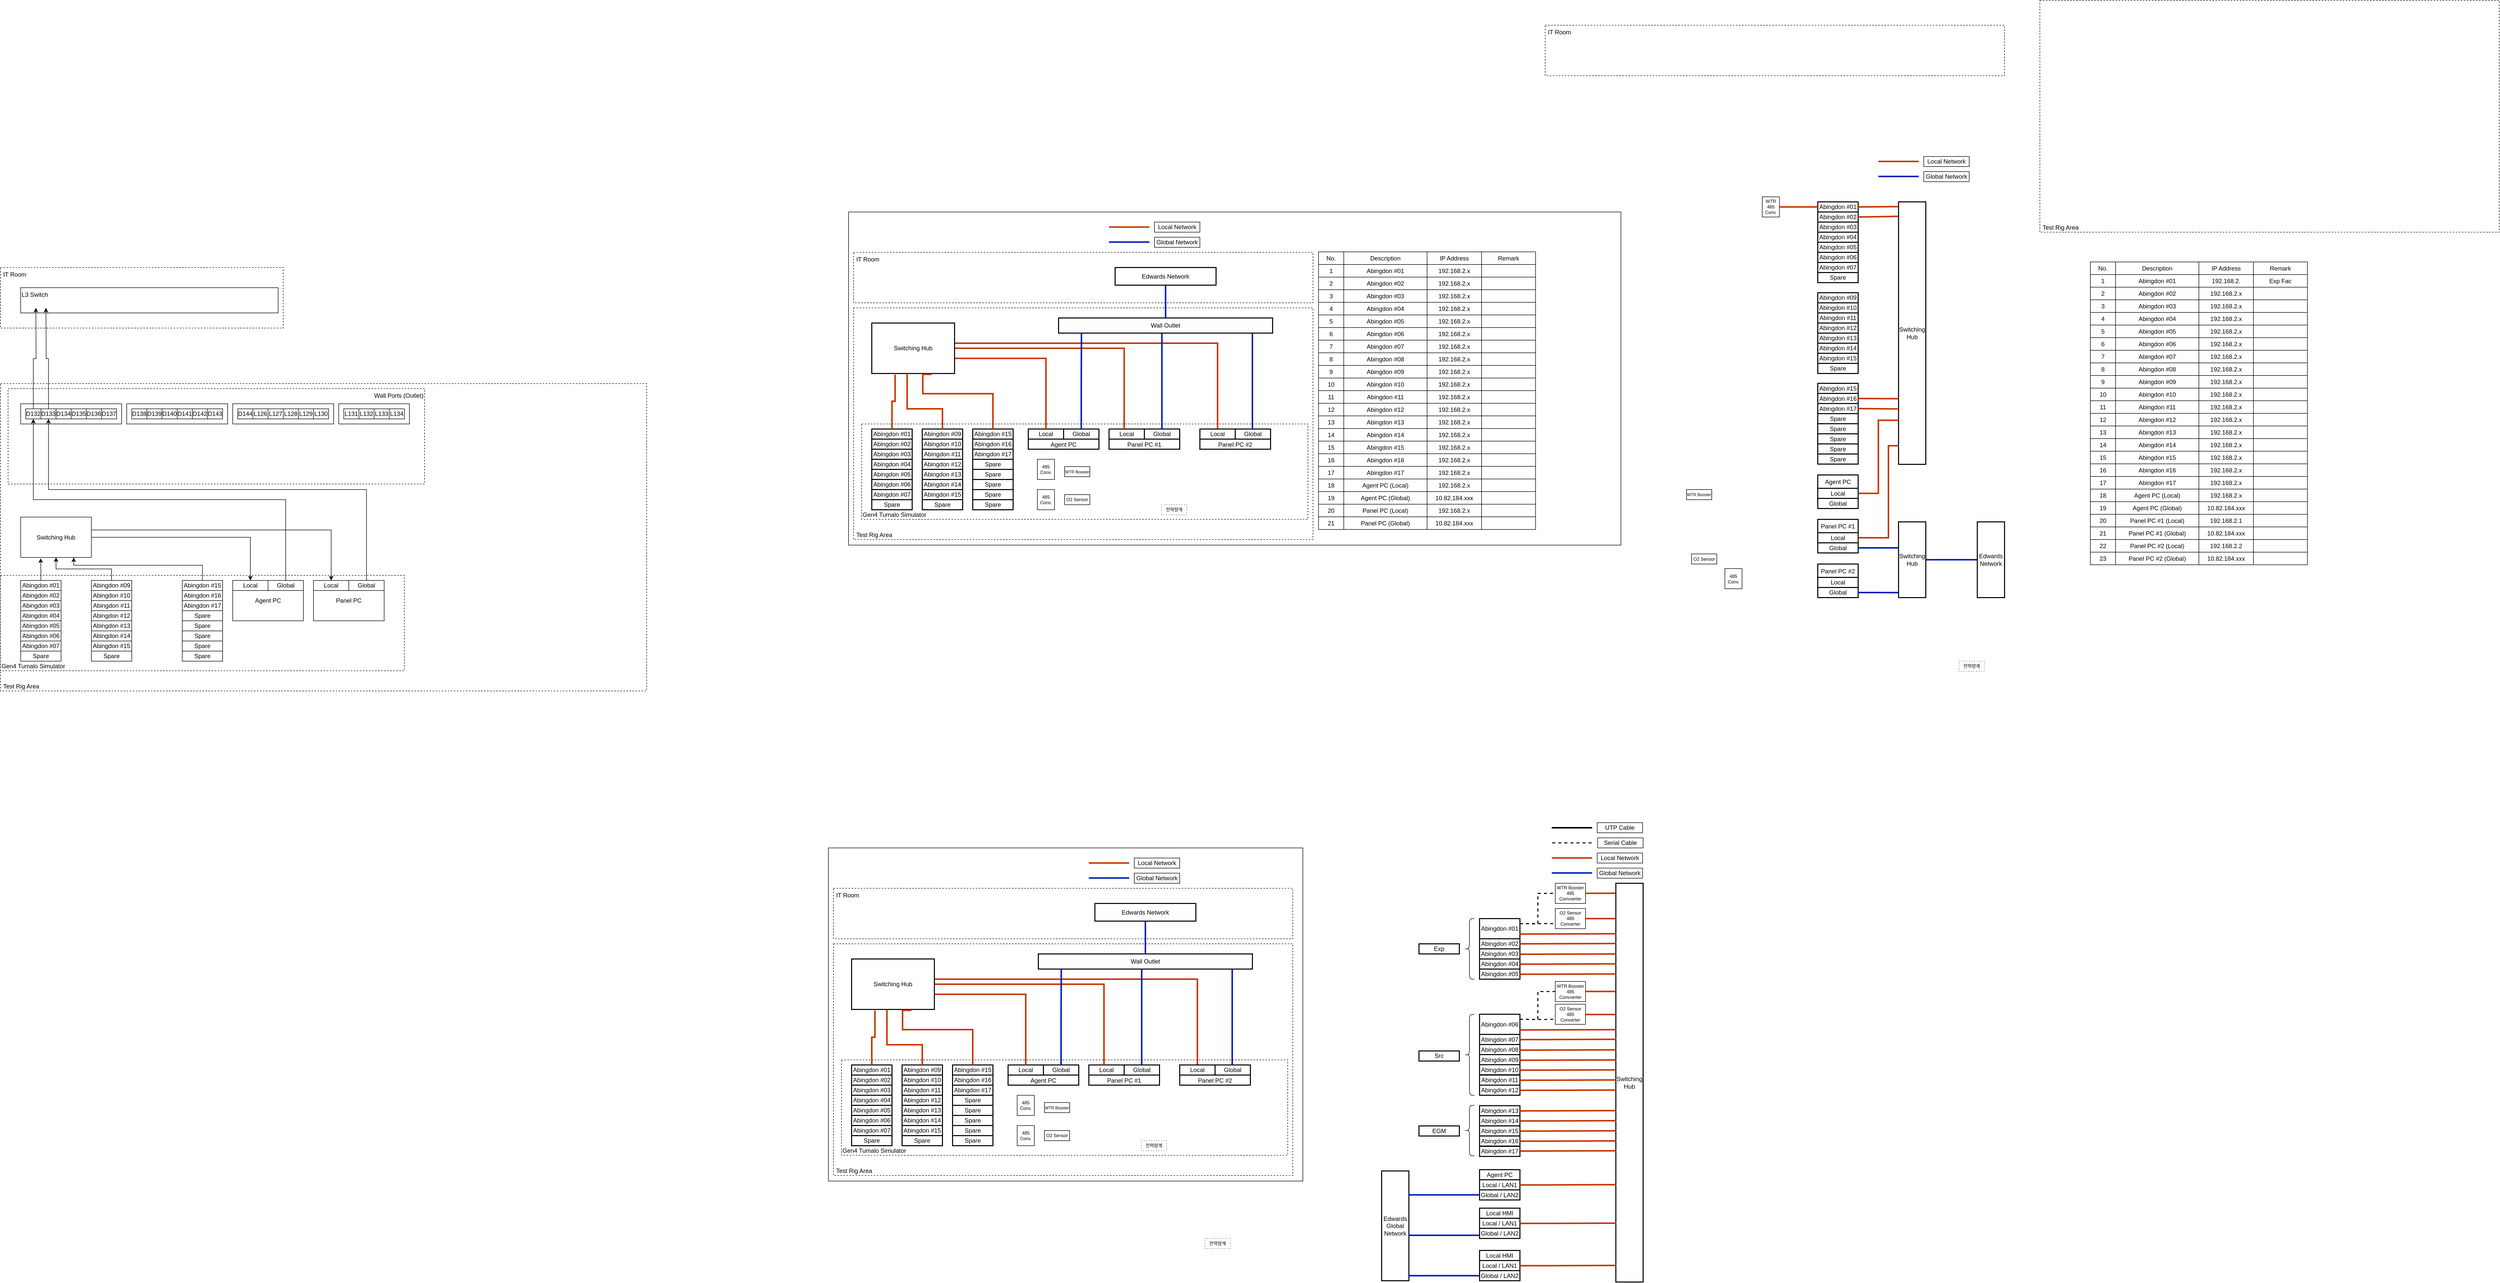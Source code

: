 <mxfile version="24.6.4" type="github">
  <diagram name="페이지-1" id="kzO6x1yu76ksa8zeV7TI">
    <mxGraphModel dx="2026" dy="2288" grid="1" gridSize="10" guides="1" tooltips="1" connect="1" arrows="1" fold="1" page="1" pageScale="1" pageWidth="1654" pageHeight="1169" math="0" shadow="0">
      <root>
        <mxCell id="0" />
        <mxCell id="1" parent="0" />
        <mxCell id="UTzjt2So9V-7-3T5RjJC-438" value="" style="rounded=0;whiteSpace=wrap;html=1;fillColor=none;strokeColor=#000000;" parent="1" vertex="1">
          <mxGeometry x="1680" y="220" width="1530" height="660" as="geometry" />
        </mxCell>
        <mxCell id="UTzjt2So9V-7-3T5RjJC-431" value="&amp;nbsp;IT Room" style="rounded=0;whiteSpace=wrap;html=1;dashed=1;align=left;horizontal=1;verticalAlign=top;strokeWidth=1;" parent="1" vertex="1">
          <mxGeometry x="1690" y="300" width="910" height="100" as="geometry" />
        </mxCell>
        <mxCell id="UTzjt2So9V-7-3T5RjJC-38" value="&amp;nbsp;Test Rig Area" style="rounded=0;whiteSpace=wrap;html=1;dashed=1;align=left;horizontal=1;verticalAlign=bottom;" parent="1" vertex="1">
          <mxGeometry y="560" width="1280" height="609" as="geometry" />
        </mxCell>
        <mxCell id="UTzjt2So9V-7-3T5RjJC-37" value="&amp;nbsp;IT Room" style="rounded=0;whiteSpace=wrap;html=1;dashed=1;align=left;horizontal=1;verticalAlign=top;" parent="1" vertex="1">
          <mxGeometry y="330" width="560" height="120" as="geometry" />
        </mxCell>
        <mxCell id="qKbkyYjuzcqZ-AUJ2ZDD-1" value="L3 Switch" style="rounded=0;whiteSpace=wrap;html=1;align=left;verticalAlign=top;" parent="1" vertex="1">
          <mxGeometry x="40" y="370" width="510" height="50" as="geometry" />
        </mxCell>
        <mxCell id="UTzjt2So9V-7-3T5RjJC-43" value="Gen4 Tumalo Simulator" style="rounded=0;whiteSpace=wrap;html=1;dashed=1;align=left;horizontal=1;verticalAlign=bottom;" parent="1" vertex="1">
          <mxGeometry y="940" width="800" height="189" as="geometry" />
        </mxCell>
        <mxCell id="UTzjt2So9V-7-3T5RjJC-27" value="" style="group" parent="1" vertex="1" connectable="0">
          <mxGeometry x="40" y="950" width="80" height="160" as="geometry" />
        </mxCell>
        <mxCell id="qKbkyYjuzcqZ-AUJ2ZDD-4" value="" style="rounded=0;whiteSpace=wrap;html=1;" parent="UTzjt2So9V-7-3T5RjJC-27" vertex="1">
          <mxGeometry width="80" height="160" as="geometry" />
        </mxCell>
        <mxCell id="qKbkyYjuzcqZ-AUJ2ZDD-6" value="Abingdon #01" style="rounded=0;whiteSpace=wrap;html=1;" parent="UTzjt2So9V-7-3T5RjJC-27" vertex="1">
          <mxGeometry width="80" height="20" as="geometry" />
        </mxCell>
        <mxCell id="qKbkyYjuzcqZ-AUJ2ZDD-7" value="Abingdon #02" style="rounded=0;whiteSpace=wrap;html=1;" parent="UTzjt2So9V-7-3T5RjJC-27" vertex="1">
          <mxGeometry y="20" width="80" height="20" as="geometry" />
        </mxCell>
        <mxCell id="qKbkyYjuzcqZ-AUJ2ZDD-8" value="Abingdon #03" style="rounded=0;whiteSpace=wrap;html=1;" parent="UTzjt2So9V-7-3T5RjJC-27" vertex="1">
          <mxGeometry y="40" width="80" height="20" as="geometry" />
        </mxCell>
        <mxCell id="qKbkyYjuzcqZ-AUJ2ZDD-9" value="Abingdon #04" style="rounded=0;whiteSpace=wrap;html=1;" parent="UTzjt2So9V-7-3T5RjJC-27" vertex="1">
          <mxGeometry y="60" width="80" height="20" as="geometry" />
        </mxCell>
        <mxCell id="qKbkyYjuzcqZ-AUJ2ZDD-10" value="Abingdon #05" style="rounded=0;whiteSpace=wrap;html=1;" parent="UTzjt2So9V-7-3T5RjJC-27" vertex="1">
          <mxGeometry y="80" width="80" height="20" as="geometry" />
        </mxCell>
        <mxCell id="qKbkyYjuzcqZ-AUJ2ZDD-11" value="Abingdon #06" style="rounded=0;whiteSpace=wrap;html=1;" parent="UTzjt2So9V-7-3T5RjJC-27" vertex="1">
          <mxGeometry y="100" width="80" height="20" as="geometry" />
        </mxCell>
        <mxCell id="qKbkyYjuzcqZ-AUJ2ZDD-12" value="Abingdon #07" style="rounded=0;whiteSpace=wrap;html=1;" parent="UTzjt2So9V-7-3T5RjJC-27" vertex="1">
          <mxGeometry y="120" width="80" height="20" as="geometry" />
        </mxCell>
        <mxCell id="qKbkyYjuzcqZ-AUJ2ZDD-33" value="Spare" style="rounded=0;whiteSpace=wrap;html=1;" parent="UTzjt2So9V-7-3T5RjJC-27" vertex="1">
          <mxGeometry y="140" width="80" height="20" as="geometry" />
        </mxCell>
        <mxCell id="UTzjt2So9V-7-3T5RjJC-28" value="" style="group" parent="1" vertex="1" connectable="0">
          <mxGeometry x="360" y="950" width="80" height="160" as="geometry" />
        </mxCell>
        <mxCell id="qKbkyYjuzcqZ-AUJ2ZDD-21" value="" style="rounded=0;whiteSpace=wrap;html=1;" parent="UTzjt2So9V-7-3T5RjJC-28" vertex="1">
          <mxGeometry width="80" height="160" as="geometry" />
        </mxCell>
        <mxCell id="qKbkyYjuzcqZ-AUJ2ZDD-22" value="Abingdon #15" style="rounded=0;whiteSpace=wrap;html=1;" parent="UTzjt2So9V-7-3T5RjJC-28" vertex="1">
          <mxGeometry width="80" height="20" as="geometry" />
        </mxCell>
        <mxCell id="qKbkyYjuzcqZ-AUJ2ZDD-23" value="Abingdon #16" style="rounded=0;whiteSpace=wrap;html=1;" parent="UTzjt2So9V-7-3T5RjJC-28" vertex="1">
          <mxGeometry y="20" width="80" height="20" as="geometry" />
        </mxCell>
        <mxCell id="qKbkyYjuzcqZ-AUJ2ZDD-24" value="Abingdon #17" style="rounded=0;whiteSpace=wrap;html=1;" parent="UTzjt2So9V-7-3T5RjJC-28" vertex="1">
          <mxGeometry y="40" width="80" height="20" as="geometry" />
        </mxCell>
        <mxCell id="qKbkyYjuzcqZ-AUJ2ZDD-25" value="Spare" style="rounded=0;whiteSpace=wrap;html=1;" parent="UTzjt2So9V-7-3T5RjJC-28" vertex="1">
          <mxGeometry y="60" width="80" height="20" as="geometry" />
        </mxCell>
        <mxCell id="qKbkyYjuzcqZ-AUJ2ZDD-26" value="Spare" style="rounded=0;whiteSpace=wrap;html=1;" parent="UTzjt2So9V-7-3T5RjJC-28" vertex="1">
          <mxGeometry y="80" width="80" height="20" as="geometry" />
        </mxCell>
        <mxCell id="qKbkyYjuzcqZ-AUJ2ZDD-27" value="Spare" style="rounded=0;whiteSpace=wrap;html=1;" parent="UTzjt2So9V-7-3T5RjJC-28" vertex="1">
          <mxGeometry y="100" width="80" height="20" as="geometry" />
        </mxCell>
        <mxCell id="qKbkyYjuzcqZ-AUJ2ZDD-28" value="Spare" style="rounded=0;whiteSpace=wrap;html=1;" parent="UTzjt2So9V-7-3T5RjJC-28" vertex="1">
          <mxGeometry y="120" width="80" height="20" as="geometry" />
        </mxCell>
        <mxCell id="qKbkyYjuzcqZ-AUJ2ZDD-31" value="Spare" style="rounded=0;whiteSpace=wrap;html=1;" parent="UTzjt2So9V-7-3T5RjJC-28" vertex="1">
          <mxGeometry y="140" width="80" height="20" as="geometry" />
        </mxCell>
        <mxCell id="UTzjt2So9V-7-3T5RjJC-39" value="" style="group" parent="1" vertex="1" connectable="0">
          <mxGeometry x="180" y="950" width="80" height="160" as="geometry" />
        </mxCell>
        <mxCell id="qKbkyYjuzcqZ-AUJ2ZDD-13" value="" style="rounded=0;whiteSpace=wrap;html=1;" parent="UTzjt2So9V-7-3T5RjJC-39" vertex="1">
          <mxGeometry width="80" height="160" as="geometry" />
        </mxCell>
        <mxCell id="qKbkyYjuzcqZ-AUJ2ZDD-14" value="Abingdon #09" style="rounded=0;whiteSpace=wrap;html=1;" parent="UTzjt2So9V-7-3T5RjJC-39" vertex="1">
          <mxGeometry width="80" height="20" as="geometry" />
        </mxCell>
        <mxCell id="qKbkyYjuzcqZ-AUJ2ZDD-15" value="Abingdon #10" style="rounded=0;whiteSpace=wrap;html=1;" parent="UTzjt2So9V-7-3T5RjJC-39" vertex="1">
          <mxGeometry y="20" width="80" height="20" as="geometry" />
        </mxCell>
        <mxCell id="qKbkyYjuzcqZ-AUJ2ZDD-16" value="Abingdon #11" style="rounded=0;whiteSpace=wrap;html=1;" parent="UTzjt2So9V-7-3T5RjJC-39" vertex="1">
          <mxGeometry y="40" width="80" height="20" as="geometry" />
        </mxCell>
        <mxCell id="qKbkyYjuzcqZ-AUJ2ZDD-17" value="Abingdon #12" style="rounded=0;whiteSpace=wrap;html=1;" parent="UTzjt2So9V-7-3T5RjJC-39" vertex="1">
          <mxGeometry y="60" width="80" height="20" as="geometry" />
        </mxCell>
        <mxCell id="qKbkyYjuzcqZ-AUJ2ZDD-18" value="Abingdon #13" style="rounded=0;whiteSpace=wrap;html=1;" parent="UTzjt2So9V-7-3T5RjJC-39" vertex="1">
          <mxGeometry y="80" width="80" height="20" as="geometry" />
        </mxCell>
        <mxCell id="qKbkyYjuzcqZ-AUJ2ZDD-19" value="Abingdon #14" style="rounded=0;whiteSpace=wrap;html=1;" parent="UTzjt2So9V-7-3T5RjJC-39" vertex="1">
          <mxGeometry y="100" width="80" height="20" as="geometry" />
        </mxCell>
        <mxCell id="qKbkyYjuzcqZ-AUJ2ZDD-20" value="Abingdon #15" style="rounded=0;whiteSpace=wrap;html=1;" parent="UTzjt2So9V-7-3T5RjJC-39" vertex="1">
          <mxGeometry y="120" width="80" height="20" as="geometry" />
        </mxCell>
        <mxCell id="qKbkyYjuzcqZ-AUJ2ZDD-32" value="Spare" style="rounded=0;whiteSpace=wrap;html=1;" parent="UTzjt2So9V-7-3T5RjJC-39" vertex="1">
          <mxGeometry y="140" width="80" height="20" as="geometry" />
        </mxCell>
        <mxCell id="UTzjt2So9V-7-3T5RjJC-45" value="Wall Ports (Outlet)" style="rounded=0;whiteSpace=wrap;html=1;dashed=1;align=right;horizontal=1;verticalAlign=top;" parent="1" vertex="1">
          <mxGeometry x="15" y="570" width="825" height="189" as="geometry" />
        </mxCell>
        <mxCell id="UTzjt2So9V-7-3T5RjJC-46" value="" style="rounded=0;whiteSpace=wrap;html=1;align=center;verticalAlign=top;" parent="1" vertex="1">
          <mxGeometry x="40" y="600" width="200" height="40" as="geometry" />
        </mxCell>
        <mxCell id="UTzjt2So9V-7-3T5RjJC-96" style="edgeStyle=orthogonalEdgeStyle;rounded=0;orthogonalLoop=1;jettySize=auto;html=1;exitX=0.5;exitY=0;exitDx=0;exitDy=0;entryX=0.5;entryY=1;entryDx=0;entryDy=0;" parent="1" source="UTzjt2So9V-7-3T5RjJC-47" edge="1">
          <mxGeometry relative="1" as="geometry">
            <mxPoint x="70" y="410" as="targetPoint" />
          </mxGeometry>
        </mxCell>
        <mxCell id="UTzjt2So9V-7-3T5RjJC-47" value="D132" style="rounded=0;whiteSpace=wrap;html=1;" parent="1" vertex="1">
          <mxGeometry x="50" y="610" width="30" height="20" as="geometry" />
        </mxCell>
        <mxCell id="UTzjt2So9V-7-3T5RjJC-97" style="edgeStyle=orthogonalEdgeStyle;rounded=0;orthogonalLoop=1;jettySize=auto;html=1;entryX=0.5;entryY=1;entryDx=0;entryDy=0;" parent="1" source="UTzjt2So9V-7-3T5RjJC-48" edge="1">
          <mxGeometry relative="1" as="geometry">
            <mxPoint x="90" y="410" as="targetPoint" />
          </mxGeometry>
        </mxCell>
        <mxCell id="UTzjt2So9V-7-3T5RjJC-48" value="D133" style="rounded=0;whiteSpace=wrap;html=1;" parent="1" vertex="1">
          <mxGeometry x="80" y="610" width="30" height="20" as="geometry" />
        </mxCell>
        <mxCell id="UTzjt2So9V-7-3T5RjJC-49" value="D134" style="rounded=0;whiteSpace=wrap;html=1;" parent="1" vertex="1">
          <mxGeometry x="110" y="610" width="30" height="20" as="geometry" />
        </mxCell>
        <mxCell id="UTzjt2So9V-7-3T5RjJC-50" value="D135" style="rounded=0;whiteSpace=wrap;html=1;" parent="1" vertex="1">
          <mxGeometry x="140" y="610" width="30" height="20" as="geometry" />
        </mxCell>
        <mxCell id="UTzjt2So9V-7-3T5RjJC-52" value="D136" style="rounded=0;whiteSpace=wrap;html=1;" parent="1" vertex="1">
          <mxGeometry x="170" y="610" width="30" height="20" as="geometry" />
        </mxCell>
        <mxCell id="UTzjt2So9V-7-3T5RjJC-53" value="D137" style="rounded=0;whiteSpace=wrap;html=1;" parent="1" vertex="1">
          <mxGeometry x="200" y="610" width="30" height="20" as="geometry" />
        </mxCell>
        <mxCell id="UTzjt2So9V-7-3T5RjJC-61" value="" style="rounded=0;whiteSpace=wrap;html=1;align=center;verticalAlign=top;" parent="1" vertex="1">
          <mxGeometry x="250" y="600" width="200" height="40" as="geometry" />
        </mxCell>
        <mxCell id="UTzjt2So9V-7-3T5RjJC-62" value="D138" style="rounded=0;whiteSpace=wrap;html=1;" parent="1" vertex="1">
          <mxGeometry x="260" y="610" width="30" height="20" as="geometry" />
        </mxCell>
        <mxCell id="UTzjt2So9V-7-3T5RjJC-63" value="D139" style="rounded=0;whiteSpace=wrap;html=1;" parent="1" vertex="1">
          <mxGeometry x="290" y="610" width="30" height="20" as="geometry" />
        </mxCell>
        <mxCell id="UTzjt2So9V-7-3T5RjJC-64" value="D140" style="rounded=0;whiteSpace=wrap;html=1;" parent="1" vertex="1">
          <mxGeometry x="320" y="610" width="30" height="20" as="geometry" />
        </mxCell>
        <mxCell id="UTzjt2So9V-7-3T5RjJC-65" value="D141" style="rounded=0;whiteSpace=wrap;html=1;" parent="1" vertex="1">
          <mxGeometry x="350" y="610" width="30" height="20" as="geometry" />
        </mxCell>
        <mxCell id="UTzjt2So9V-7-3T5RjJC-66" value="D142" style="rounded=0;whiteSpace=wrap;html=1;" parent="1" vertex="1">
          <mxGeometry x="380" y="610" width="30" height="20" as="geometry" />
        </mxCell>
        <mxCell id="UTzjt2So9V-7-3T5RjJC-67" value="D143" style="rounded=0;whiteSpace=wrap;html=1;" parent="1" vertex="1">
          <mxGeometry x="410" y="610" width="30" height="20" as="geometry" />
        </mxCell>
        <mxCell id="UTzjt2So9V-7-3T5RjJC-68" value="" style="rounded=0;whiteSpace=wrap;html=1;align=center;verticalAlign=top;" parent="1" vertex="1">
          <mxGeometry x="460" y="600" width="200" height="40" as="geometry" />
        </mxCell>
        <mxCell id="UTzjt2So9V-7-3T5RjJC-69" value="D144" style="rounded=0;whiteSpace=wrap;html=1;" parent="1" vertex="1">
          <mxGeometry x="470" y="610" width="30" height="20" as="geometry" />
        </mxCell>
        <mxCell id="UTzjt2So9V-7-3T5RjJC-70" value="L126" style="rounded=0;whiteSpace=wrap;html=1;" parent="1" vertex="1">
          <mxGeometry x="500" y="610" width="30" height="20" as="geometry" />
        </mxCell>
        <mxCell id="UTzjt2So9V-7-3T5RjJC-71" value="L127" style="rounded=0;whiteSpace=wrap;html=1;" parent="1" vertex="1">
          <mxGeometry x="530" y="610" width="30" height="20" as="geometry" />
        </mxCell>
        <mxCell id="UTzjt2So9V-7-3T5RjJC-72" value="L128" style="rounded=0;whiteSpace=wrap;html=1;" parent="1" vertex="1">
          <mxGeometry x="560" y="610" width="30" height="20" as="geometry" />
        </mxCell>
        <mxCell id="UTzjt2So9V-7-3T5RjJC-73" value="L129" style="rounded=0;whiteSpace=wrap;html=1;" parent="1" vertex="1">
          <mxGeometry x="590" y="610" width="30" height="20" as="geometry" />
        </mxCell>
        <mxCell id="UTzjt2So9V-7-3T5RjJC-74" value="L130" style="rounded=0;whiteSpace=wrap;html=1;" parent="1" vertex="1">
          <mxGeometry x="620" y="610" width="30" height="20" as="geometry" />
        </mxCell>
        <mxCell id="UTzjt2So9V-7-3T5RjJC-75" value="" style="rounded=0;whiteSpace=wrap;html=1;align=center;verticalAlign=top;" parent="1" vertex="1">
          <mxGeometry x="670" y="600" width="140" height="40" as="geometry" />
        </mxCell>
        <mxCell id="UTzjt2So9V-7-3T5RjJC-76" value="L131" style="rounded=0;whiteSpace=wrap;html=1;" parent="1" vertex="1">
          <mxGeometry x="680" y="610" width="30" height="20" as="geometry" />
        </mxCell>
        <mxCell id="UTzjt2So9V-7-3T5RjJC-77" value="L132" style="rounded=0;whiteSpace=wrap;html=1;" parent="1" vertex="1">
          <mxGeometry x="710" y="610" width="30" height="20" as="geometry" />
        </mxCell>
        <mxCell id="UTzjt2So9V-7-3T5RjJC-78" value="L133" style="rounded=0;whiteSpace=wrap;html=1;" parent="1" vertex="1">
          <mxGeometry x="740" y="610" width="30" height="20" as="geometry" />
        </mxCell>
        <mxCell id="UTzjt2So9V-7-3T5RjJC-79" value="L134" style="rounded=0;whiteSpace=wrap;html=1;" parent="1" vertex="1">
          <mxGeometry x="770" y="610" width="30" height="20" as="geometry" />
        </mxCell>
        <mxCell id="UTzjt2So9V-7-3T5RjJC-82" value="Agent PC" style="rounded=0;whiteSpace=wrap;html=1;align=center;verticalAlign=middle;" parent="1" vertex="1">
          <mxGeometry x="460" y="950" width="140" height="80" as="geometry" />
        </mxCell>
        <mxCell id="UTzjt2So9V-7-3T5RjJC-83" value="Panel PC" style="rounded=0;whiteSpace=wrap;html=1;align=center;verticalAlign=middle;" parent="1" vertex="1">
          <mxGeometry x="620" y="950" width="140" height="80" as="geometry" />
        </mxCell>
        <mxCell id="UTzjt2So9V-7-3T5RjJC-84" value="Local" style="rounded=0;whiteSpace=wrap;html=1;align=center;verticalAlign=middle;" parent="1" vertex="1">
          <mxGeometry x="460" y="950" width="70" height="20" as="geometry" />
        </mxCell>
        <mxCell id="UTzjt2So9V-7-3T5RjJC-88" style="edgeStyle=orthogonalEdgeStyle;rounded=0;orthogonalLoop=1;jettySize=auto;html=1;exitX=0.5;exitY=0;exitDx=0;exitDy=0;entryX=0.5;entryY=1;entryDx=0;entryDy=0;" parent="1" source="UTzjt2So9V-7-3T5RjJC-85" target="UTzjt2So9V-7-3T5RjJC-47" edge="1">
          <mxGeometry relative="1" as="geometry" />
        </mxCell>
        <mxCell id="UTzjt2So9V-7-3T5RjJC-85" value="Global" style="rounded=0;whiteSpace=wrap;html=1;align=center;verticalAlign=middle;" parent="1" vertex="1">
          <mxGeometry x="530" y="950" width="70" height="20" as="geometry" />
        </mxCell>
        <mxCell id="UTzjt2So9V-7-3T5RjJC-86" value="Local" style="rounded=0;whiteSpace=wrap;html=1;align=center;verticalAlign=middle;" parent="1" vertex="1">
          <mxGeometry x="620" y="950" width="70" height="20" as="geometry" />
        </mxCell>
        <mxCell id="UTzjt2So9V-7-3T5RjJC-89" style="edgeStyle=orthogonalEdgeStyle;rounded=0;orthogonalLoop=1;jettySize=auto;html=1;entryX=0.5;entryY=1;entryDx=0;entryDy=0;" parent="1" source="UTzjt2So9V-7-3T5RjJC-87" target="UTzjt2So9V-7-3T5RjJC-48" edge="1">
          <mxGeometry relative="1" as="geometry">
            <Array as="points">
              <mxPoint x="725" y="770" />
              <mxPoint x="95" y="770" />
            </Array>
          </mxGeometry>
        </mxCell>
        <mxCell id="UTzjt2So9V-7-3T5RjJC-87" value="Global" style="rounded=0;whiteSpace=wrap;html=1;align=center;verticalAlign=middle;" parent="1" vertex="1">
          <mxGeometry x="690" y="950" width="70" height="20" as="geometry" />
        </mxCell>
        <mxCell id="UTzjt2So9V-7-3T5RjJC-94" style="edgeStyle=orthogonalEdgeStyle;rounded=0;orthogonalLoop=1;jettySize=auto;html=1;entryX=0.5;entryY=0;entryDx=0;entryDy=0;" parent="1" source="UTzjt2So9V-7-3T5RjJC-90" target="UTzjt2So9V-7-3T5RjJC-84" edge="1">
          <mxGeometry relative="1" as="geometry" />
        </mxCell>
        <mxCell id="UTzjt2So9V-7-3T5RjJC-95" style="edgeStyle=orthogonalEdgeStyle;rounded=0;orthogonalLoop=1;jettySize=auto;html=1;" parent="1" source="UTzjt2So9V-7-3T5RjJC-90" target="UTzjt2So9V-7-3T5RjJC-86" edge="1">
          <mxGeometry relative="1" as="geometry">
            <Array as="points">
              <mxPoint x="655" y="850" />
            </Array>
          </mxGeometry>
        </mxCell>
        <mxCell id="UTzjt2So9V-7-3T5RjJC-90" value="Switching Hub" style="rounded=0;whiteSpace=wrap;html=1;align=center;verticalAlign=middle;" parent="1" vertex="1">
          <mxGeometry x="40" y="824.5" width="140" height="80" as="geometry" />
        </mxCell>
        <mxCell id="UTzjt2So9V-7-3T5RjJC-91" style="edgeStyle=orthogonalEdgeStyle;rounded=0;orthogonalLoop=1;jettySize=auto;html=1;entryX=0.282;entryY=1.021;entryDx=0;entryDy=0;entryPerimeter=0;" parent="1" source="qKbkyYjuzcqZ-AUJ2ZDD-6" target="UTzjt2So9V-7-3T5RjJC-90" edge="1">
          <mxGeometry relative="1" as="geometry" />
        </mxCell>
        <mxCell id="UTzjt2So9V-7-3T5RjJC-92" style="edgeStyle=orthogonalEdgeStyle;rounded=0;orthogonalLoop=1;jettySize=auto;html=1;" parent="1" source="qKbkyYjuzcqZ-AUJ2ZDD-14" target="UTzjt2So9V-7-3T5RjJC-90" edge="1">
          <mxGeometry relative="1" as="geometry" />
        </mxCell>
        <mxCell id="UTzjt2So9V-7-3T5RjJC-93" style="edgeStyle=orthogonalEdgeStyle;rounded=0;orthogonalLoop=1;jettySize=auto;html=1;entryX=0.75;entryY=1;entryDx=0;entryDy=0;" parent="1" source="qKbkyYjuzcqZ-AUJ2ZDD-22" target="UTzjt2So9V-7-3T5RjJC-90" edge="1">
          <mxGeometry relative="1" as="geometry">
            <Array as="points">
              <mxPoint x="400" y="920" />
              <mxPoint x="145" y="920" />
            </Array>
          </mxGeometry>
        </mxCell>
        <mxCell id="UTzjt2So9V-7-3T5RjJC-98" value="&amp;nbsp;Test Rig Area" style="rounded=0;whiteSpace=wrap;html=1;dashed=1;align=left;horizontal=1;verticalAlign=bottom;strokeWidth=1;strokeColor=#000000;" parent="1" vertex="1">
          <mxGeometry x="1690" y="410" width="910" height="459" as="geometry" />
        </mxCell>
        <mxCell id="UTzjt2So9V-7-3T5RjJC-101" value="Gen4 Tumalo Simulator" style="rounded=0;whiteSpace=wrap;html=1;dashed=1;align=left;horizontal=1;verticalAlign=bottom;strokeWidth=1;" parent="1" vertex="1">
          <mxGeometry x="1706" y="640" width="884" height="189" as="geometry" />
        </mxCell>
        <mxCell id="UTzjt2So9V-7-3T5RjJC-102" value="" style="group;strokeWidth=2;" parent="1" vertex="1" connectable="0">
          <mxGeometry x="1726" y="650" width="80" height="160" as="geometry" />
        </mxCell>
        <mxCell id="UTzjt2So9V-7-3T5RjJC-103" value="" style="rounded=0;whiteSpace=wrap;html=1;strokeWidth=2;" parent="UTzjt2So9V-7-3T5RjJC-102" vertex="1">
          <mxGeometry width="80" height="160" as="geometry" />
        </mxCell>
        <mxCell id="UTzjt2So9V-7-3T5RjJC-104" value="Abingdon #01" style="rounded=0;whiteSpace=wrap;html=1;strokeWidth=2;" parent="UTzjt2So9V-7-3T5RjJC-102" vertex="1">
          <mxGeometry width="80" height="20" as="geometry" />
        </mxCell>
        <mxCell id="UTzjt2So9V-7-3T5RjJC-105" value="Abingdon #02" style="rounded=0;whiteSpace=wrap;html=1;strokeWidth=2;" parent="UTzjt2So9V-7-3T5RjJC-102" vertex="1">
          <mxGeometry y="20" width="80" height="20" as="geometry" />
        </mxCell>
        <mxCell id="UTzjt2So9V-7-3T5RjJC-106" value="Abingdon #03" style="rounded=0;whiteSpace=wrap;html=1;strokeWidth=2;" parent="UTzjt2So9V-7-3T5RjJC-102" vertex="1">
          <mxGeometry y="40" width="80" height="20" as="geometry" />
        </mxCell>
        <mxCell id="UTzjt2So9V-7-3T5RjJC-107" value="Abingdon #04" style="rounded=0;whiteSpace=wrap;html=1;strokeWidth=2;" parent="UTzjt2So9V-7-3T5RjJC-102" vertex="1">
          <mxGeometry y="60" width="80" height="20" as="geometry" />
        </mxCell>
        <mxCell id="UTzjt2So9V-7-3T5RjJC-108" value="Abingdon #05" style="rounded=0;whiteSpace=wrap;html=1;strokeWidth=2;" parent="UTzjt2So9V-7-3T5RjJC-102" vertex="1">
          <mxGeometry y="80" width="80" height="20" as="geometry" />
        </mxCell>
        <mxCell id="UTzjt2So9V-7-3T5RjJC-109" value="Abingdon #06" style="rounded=0;whiteSpace=wrap;html=1;strokeWidth=2;" parent="UTzjt2So9V-7-3T5RjJC-102" vertex="1">
          <mxGeometry y="100" width="80" height="20" as="geometry" />
        </mxCell>
        <mxCell id="UTzjt2So9V-7-3T5RjJC-110" value="Abingdon #07" style="rounded=0;whiteSpace=wrap;html=1;strokeWidth=2;" parent="UTzjt2So9V-7-3T5RjJC-102" vertex="1">
          <mxGeometry y="120" width="80" height="20" as="geometry" />
        </mxCell>
        <mxCell id="UTzjt2So9V-7-3T5RjJC-111" value="Spare" style="rounded=0;whiteSpace=wrap;html=1;strokeWidth=2;" parent="UTzjt2So9V-7-3T5RjJC-102" vertex="1">
          <mxGeometry y="140" width="80" height="20" as="geometry" />
        </mxCell>
        <mxCell id="UTzjt2So9V-7-3T5RjJC-112" value="" style="group;strokeWidth=2;" parent="1" vertex="1" connectable="0">
          <mxGeometry x="1926" y="650" width="80" height="160" as="geometry" />
        </mxCell>
        <mxCell id="UTzjt2So9V-7-3T5RjJC-113" value="" style="rounded=0;whiteSpace=wrap;html=1;strokeWidth=2;" parent="UTzjt2So9V-7-3T5RjJC-112" vertex="1">
          <mxGeometry width="80" height="160" as="geometry" />
        </mxCell>
        <mxCell id="UTzjt2So9V-7-3T5RjJC-114" value="Abingdon #15" style="rounded=0;whiteSpace=wrap;html=1;strokeWidth=2;" parent="UTzjt2So9V-7-3T5RjJC-112" vertex="1">
          <mxGeometry width="80" height="20" as="geometry" />
        </mxCell>
        <mxCell id="UTzjt2So9V-7-3T5RjJC-115" value="Abingdon #16" style="rounded=0;whiteSpace=wrap;html=1;strokeWidth=2;" parent="UTzjt2So9V-7-3T5RjJC-112" vertex="1">
          <mxGeometry y="20" width="80" height="20" as="geometry" />
        </mxCell>
        <mxCell id="UTzjt2So9V-7-3T5RjJC-116" value="Abingdon #17" style="rounded=0;whiteSpace=wrap;html=1;strokeWidth=2;" parent="UTzjt2So9V-7-3T5RjJC-112" vertex="1">
          <mxGeometry y="40" width="80" height="20" as="geometry" />
        </mxCell>
        <mxCell id="UTzjt2So9V-7-3T5RjJC-117" value="Spare" style="rounded=0;whiteSpace=wrap;html=1;strokeWidth=2;" parent="UTzjt2So9V-7-3T5RjJC-112" vertex="1">
          <mxGeometry y="60" width="80" height="20" as="geometry" />
        </mxCell>
        <mxCell id="UTzjt2So9V-7-3T5RjJC-118" value="Spare" style="rounded=0;whiteSpace=wrap;html=1;strokeWidth=2;" parent="UTzjt2So9V-7-3T5RjJC-112" vertex="1">
          <mxGeometry y="80" width="80" height="20" as="geometry" />
        </mxCell>
        <mxCell id="UTzjt2So9V-7-3T5RjJC-119" value="Spare" style="rounded=0;whiteSpace=wrap;html=1;strokeWidth=2;" parent="UTzjt2So9V-7-3T5RjJC-112" vertex="1">
          <mxGeometry y="100" width="80" height="20" as="geometry" />
        </mxCell>
        <mxCell id="UTzjt2So9V-7-3T5RjJC-120" value="Spare" style="rounded=0;whiteSpace=wrap;html=1;strokeWidth=2;" parent="UTzjt2So9V-7-3T5RjJC-112" vertex="1">
          <mxGeometry y="120" width="80" height="20" as="geometry" />
        </mxCell>
        <mxCell id="UTzjt2So9V-7-3T5RjJC-121" value="Spare" style="rounded=0;whiteSpace=wrap;html=1;strokeWidth=2;" parent="UTzjt2So9V-7-3T5RjJC-112" vertex="1">
          <mxGeometry y="140" width="80" height="20" as="geometry" />
        </mxCell>
        <mxCell id="UTzjt2So9V-7-3T5RjJC-122" value="" style="group;strokeWidth=2;" parent="1" vertex="1" connectable="0">
          <mxGeometry x="1826" y="650" width="80" height="160" as="geometry" />
        </mxCell>
        <mxCell id="UTzjt2So9V-7-3T5RjJC-123" value="" style="rounded=0;whiteSpace=wrap;html=1;strokeWidth=2;" parent="UTzjt2So9V-7-3T5RjJC-122" vertex="1">
          <mxGeometry width="80" height="160" as="geometry" />
        </mxCell>
        <mxCell id="UTzjt2So9V-7-3T5RjJC-124" value="Abingdon #09" style="rounded=0;whiteSpace=wrap;html=1;strokeWidth=2;" parent="UTzjt2So9V-7-3T5RjJC-122" vertex="1">
          <mxGeometry width="80" height="20" as="geometry" />
        </mxCell>
        <mxCell id="UTzjt2So9V-7-3T5RjJC-125" value="Abingdon #10" style="rounded=0;whiteSpace=wrap;html=1;strokeWidth=2;" parent="UTzjt2So9V-7-3T5RjJC-122" vertex="1">
          <mxGeometry y="20" width="80" height="20" as="geometry" />
        </mxCell>
        <mxCell id="UTzjt2So9V-7-3T5RjJC-126" value="Abingdon #11" style="rounded=0;whiteSpace=wrap;html=1;strokeWidth=2;" parent="UTzjt2So9V-7-3T5RjJC-122" vertex="1">
          <mxGeometry y="40" width="80" height="20" as="geometry" />
        </mxCell>
        <mxCell id="UTzjt2So9V-7-3T5RjJC-127" value="Abingdon #12" style="rounded=0;whiteSpace=wrap;html=1;strokeWidth=2;" parent="UTzjt2So9V-7-3T5RjJC-122" vertex="1">
          <mxGeometry y="60" width="80" height="20" as="geometry" />
        </mxCell>
        <mxCell id="UTzjt2So9V-7-3T5RjJC-128" value="Abingdon #13" style="rounded=0;whiteSpace=wrap;html=1;strokeWidth=2;" parent="UTzjt2So9V-7-3T5RjJC-122" vertex="1">
          <mxGeometry y="80" width="80" height="20" as="geometry" />
        </mxCell>
        <mxCell id="UTzjt2So9V-7-3T5RjJC-129" value="Abingdon #14" style="rounded=0;whiteSpace=wrap;html=1;strokeWidth=2;" parent="UTzjt2So9V-7-3T5RjJC-122" vertex="1">
          <mxGeometry y="100" width="80" height="20" as="geometry" />
        </mxCell>
        <mxCell id="UTzjt2So9V-7-3T5RjJC-130" value="Abingdon #15" style="rounded=0;whiteSpace=wrap;html=1;strokeWidth=2;" parent="UTzjt2So9V-7-3T5RjJC-122" vertex="1">
          <mxGeometry y="120" width="80" height="20" as="geometry" />
        </mxCell>
        <mxCell id="UTzjt2So9V-7-3T5RjJC-131" value="Spare" style="rounded=0;whiteSpace=wrap;html=1;strokeWidth=2;" parent="UTzjt2So9V-7-3T5RjJC-122" vertex="1">
          <mxGeometry y="140" width="80" height="20" as="geometry" />
        </mxCell>
        <mxCell id="UTzjt2So9V-7-3T5RjJC-425" style="edgeStyle=orthogonalEdgeStyle;rounded=0;orthogonalLoop=1;jettySize=auto;html=1;entryX=0.5;entryY=1;entryDx=0;entryDy=0;fillColor=#0050ef;strokeColor=#001DBC;strokeWidth=3;endArrow=none;endFill=0;" parent="1" source="UTzjt2So9V-7-3T5RjJC-133" target="UTzjt2So9V-7-3T5RjJC-426" edge="1">
          <mxGeometry relative="1" as="geometry">
            <mxPoint x="2196.0" y="230" as="targetPoint" />
          </mxGeometry>
        </mxCell>
        <mxCell id="UTzjt2So9V-7-3T5RjJC-133" value="Wall Outlet" style="rounded=0;whiteSpace=wrap;html=1;align=center;verticalAlign=middle;strokeWidth=2;" parent="1" vertex="1">
          <mxGeometry x="2096" y="430" width="424" height="30" as="geometry" />
        </mxCell>
        <mxCell id="UTzjt2So9V-7-3T5RjJC-161" value="&lt;div&gt;&lt;span style=&quot;background-color: initial;&quot;&gt;Agent PC&lt;/span&gt;&lt;br&gt;&lt;/div&gt;" style="rounded=0;whiteSpace=wrap;html=1;align=center;verticalAlign=bottom;strokeWidth=2;" parent="1" vertex="1">
          <mxGeometry x="2036" y="650" width="140" height="40" as="geometry" />
        </mxCell>
        <mxCell id="UTzjt2So9V-7-3T5RjJC-162" value="&lt;div&gt;&lt;span style=&quot;background-color: initial;&quot;&gt;Panel PC #1&lt;/span&gt;&lt;br&gt;&lt;/div&gt;" style="rounded=0;whiteSpace=wrap;html=1;align=center;verticalAlign=bottom;strokeWidth=2;" parent="1" vertex="1">
          <mxGeometry x="2196" y="650" width="140" height="40" as="geometry" />
        </mxCell>
        <mxCell id="UTzjt2So9V-7-3T5RjJC-163" value="Local" style="rounded=0;whiteSpace=wrap;html=1;align=center;verticalAlign=middle;strokeWidth=2;" parent="1" vertex="1">
          <mxGeometry x="2036" y="650" width="70" height="20" as="geometry" />
        </mxCell>
        <mxCell id="UTzjt2So9V-7-3T5RjJC-165" value="Global" style="rounded=0;whiteSpace=wrap;html=1;align=center;verticalAlign=middle;strokeWidth=2;" parent="1" vertex="1">
          <mxGeometry x="2106" y="650" width="70" height="20" as="geometry" />
        </mxCell>
        <mxCell id="UTzjt2So9V-7-3T5RjJC-166" value="Local" style="rounded=0;whiteSpace=wrap;html=1;align=center;verticalAlign=middle;strokeWidth=2;" parent="1" vertex="1">
          <mxGeometry x="2196" y="650" width="70" height="20" as="geometry" />
        </mxCell>
        <mxCell id="UTzjt2So9V-7-3T5RjJC-168" value="Global" style="rounded=0;whiteSpace=wrap;html=1;align=center;verticalAlign=middle;strokeWidth=2;" parent="1" vertex="1">
          <mxGeometry x="2266" y="650" width="70" height="20" as="geometry" />
        </mxCell>
        <mxCell id="UTzjt2So9V-7-3T5RjJC-169" style="edgeStyle=orthogonalEdgeStyle;rounded=0;orthogonalLoop=1;jettySize=auto;html=1;entryX=0.5;entryY=0;entryDx=0;entryDy=0;fillColor=#fa6800;strokeColor=#C73500;strokeWidth=3;endArrow=none;endFill=0;" parent="1" source="UTzjt2So9V-7-3T5RjJC-171" target="UTzjt2So9V-7-3T5RjJC-163" edge="1">
          <mxGeometry relative="1" as="geometry">
            <Array as="points">
              <mxPoint x="2071" y="510" />
            </Array>
          </mxGeometry>
        </mxCell>
        <mxCell id="UTzjt2So9V-7-3T5RjJC-175" style="edgeStyle=orthogonalEdgeStyle;rounded=0;orthogonalLoop=1;jettySize=auto;html=1;fillColor=#fa6800;strokeColor=#C73500;strokeWidth=3;endArrow=none;endFill=0;" parent="1" source="UTzjt2So9V-7-3T5RjJC-171" edge="1">
          <mxGeometry relative="1" as="geometry">
            <mxPoint x="2226" y="650" as="targetPoint" />
            <Array as="points">
              <mxPoint x="2226" y="490" />
              <mxPoint x="2226" y="650" />
            </Array>
          </mxGeometry>
        </mxCell>
        <mxCell id="2HqpKdyP9IXQbHMKSjdH-19" style="edgeStyle=orthogonalEdgeStyle;rounded=0;orthogonalLoop=1;jettySize=auto;html=1;entryX=0.5;entryY=0;entryDx=0;entryDy=0;fontFamily=Helvetica;fontSize=12;fontColor=default;strokeColor=#C73500;strokeWidth=3;endArrow=none;endFill=0;" parent="1" source="UTzjt2So9V-7-3T5RjJC-171" target="2HqpKdyP9IXQbHMKSjdH-2" edge="1">
          <mxGeometry relative="1" as="geometry">
            <Array as="points">
              <mxPoint x="2411" y="480" />
            </Array>
          </mxGeometry>
        </mxCell>
        <mxCell id="UTzjt2So9V-7-3T5RjJC-171" value="Switching Hub" style="rounded=0;whiteSpace=wrap;html=1;align=center;verticalAlign=middle;strokeWidth=2;" parent="1" vertex="1">
          <mxGeometry x="1726" y="440" width="164" height="100" as="geometry" />
        </mxCell>
        <mxCell id="UTzjt2So9V-7-3T5RjJC-172" style="edgeStyle=orthogonalEdgeStyle;rounded=0;orthogonalLoop=1;jettySize=auto;html=1;entryX=0.282;entryY=1.021;entryDx=0;entryDy=0;entryPerimeter=0;fillColor=#fa6800;strokeColor=#C73500;strokeWidth=3;endArrow=none;endFill=0;" parent="1" source="UTzjt2So9V-7-3T5RjJC-104" target="UTzjt2So9V-7-3T5RjJC-171" edge="1">
          <mxGeometry relative="1" as="geometry" />
        </mxCell>
        <mxCell id="UTzjt2So9V-7-3T5RjJC-173" style="edgeStyle=orthogonalEdgeStyle;rounded=0;orthogonalLoop=1;jettySize=auto;html=1;exitX=0.5;exitY=0;exitDx=0;exitDy=0;fillColor=#fa6800;strokeColor=#C73500;strokeWidth=3;endArrow=none;endFill=0;" parent="1" source="UTzjt2So9V-7-3T5RjJC-124" target="UTzjt2So9V-7-3T5RjJC-171" edge="1">
          <mxGeometry relative="1" as="geometry">
            <Array as="points">
              <mxPoint x="1866" y="610" />
              <mxPoint x="1796" y="610" />
            </Array>
          </mxGeometry>
        </mxCell>
        <mxCell id="UTzjt2So9V-7-3T5RjJC-178" style="edgeStyle=orthogonalEdgeStyle;rounded=0;orthogonalLoop=1;jettySize=auto;html=1;entryX=0.722;entryY=1.018;entryDx=0;entryDy=0;entryPerimeter=0;fillColor=#fa6800;strokeColor=#C73500;strokeWidth=3;endArrow=none;endFill=0;" parent="1" source="UTzjt2So9V-7-3T5RjJC-114" target="UTzjt2So9V-7-3T5RjJC-171" edge="1">
          <mxGeometry relative="1" as="geometry">
            <Array as="points">
              <mxPoint x="1966" y="580" />
              <mxPoint x="1827" y="580" />
            </Array>
          </mxGeometry>
        </mxCell>
        <mxCell id="UTzjt2So9V-7-3T5RjJC-303" value="" style="shape=table;startSize=0;container=1;collapsible=0;childLayout=tableLayout;" parent="1" vertex="1">
          <mxGeometry x="2611" y="299" width="430" height="550" as="geometry" />
        </mxCell>
        <mxCell id="UTzjt2So9V-7-3T5RjJC-304" value="" style="shape=tableRow;horizontal=0;startSize=0;swimlaneHead=0;swimlaneBody=0;strokeColor=inherit;top=0;left=0;bottom=0;right=0;collapsible=0;dropTarget=0;fillColor=none;points=[[0,0.5],[1,0.5]];portConstraint=eastwest;" parent="UTzjt2So9V-7-3T5RjJC-303" vertex="1">
          <mxGeometry width="430" height="25" as="geometry" />
        </mxCell>
        <mxCell id="UTzjt2So9V-7-3T5RjJC-305" value="No." style="shape=partialRectangle;html=1;whiteSpace=wrap;connectable=0;strokeColor=inherit;overflow=hidden;fillColor=none;top=0;left=0;bottom=0;right=0;pointerEvents=1;" parent="UTzjt2So9V-7-3T5RjJC-304" vertex="1">
          <mxGeometry width="50" height="25" as="geometry">
            <mxRectangle width="50" height="25" as="alternateBounds" />
          </mxGeometry>
        </mxCell>
        <mxCell id="UTzjt2So9V-7-3T5RjJC-306" value="Description" style="shape=partialRectangle;html=1;whiteSpace=wrap;connectable=0;strokeColor=inherit;overflow=hidden;fillColor=none;top=0;left=0;bottom=0;right=0;pointerEvents=1;" parent="UTzjt2So9V-7-3T5RjJC-304" vertex="1">
          <mxGeometry x="50" width="165" height="25" as="geometry">
            <mxRectangle width="165" height="25" as="alternateBounds" />
          </mxGeometry>
        </mxCell>
        <mxCell id="UTzjt2So9V-7-3T5RjJC-307" value="IP Address" style="shape=partialRectangle;html=1;whiteSpace=wrap;connectable=0;strokeColor=inherit;overflow=hidden;fillColor=none;top=0;left=0;bottom=0;right=0;pointerEvents=1;" parent="UTzjt2So9V-7-3T5RjJC-304" vertex="1">
          <mxGeometry x="215" width="108" height="25" as="geometry">
            <mxRectangle width="108" height="25" as="alternateBounds" />
          </mxGeometry>
        </mxCell>
        <mxCell id="UTzjt2So9V-7-3T5RjJC-308" value="Remark" style="shape=partialRectangle;html=1;whiteSpace=wrap;connectable=0;strokeColor=inherit;overflow=hidden;fillColor=none;top=0;left=0;bottom=0;right=0;pointerEvents=1;" parent="UTzjt2So9V-7-3T5RjJC-304" vertex="1">
          <mxGeometry x="323" width="107" height="25" as="geometry">
            <mxRectangle width="107" height="25" as="alternateBounds" />
          </mxGeometry>
        </mxCell>
        <mxCell id="UTzjt2So9V-7-3T5RjJC-309" value="" style="shape=tableRow;horizontal=0;startSize=0;swimlaneHead=0;swimlaneBody=0;strokeColor=inherit;top=0;left=0;bottom=0;right=0;collapsible=0;dropTarget=0;fillColor=none;points=[[0,0.5],[1,0.5]];portConstraint=eastwest;" parent="UTzjt2So9V-7-3T5RjJC-303" vertex="1">
          <mxGeometry y="25" width="430" height="25" as="geometry" />
        </mxCell>
        <mxCell id="UTzjt2So9V-7-3T5RjJC-310" value="1" style="shape=partialRectangle;html=1;whiteSpace=wrap;connectable=0;strokeColor=inherit;overflow=hidden;fillColor=none;top=0;left=0;bottom=0;right=0;pointerEvents=1;" parent="UTzjt2So9V-7-3T5RjJC-309" vertex="1">
          <mxGeometry width="50" height="25" as="geometry">
            <mxRectangle width="50" height="25" as="alternateBounds" />
          </mxGeometry>
        </mxCell>
        <mxCell id="UTzjt2So9V-7-3T5RjJC-311" value="Abingdon #01" style="shape=partialRectangle;html=1;whiteSpace=wrap;connectable=0;strokeColor=inherit;overflow=hidden;fillColor=none;top=0;left=0;bottom=0;right=0;pointerEvents=1;" parent="UTzjt2So9V-7-3T5RjJC-309" vertex="1">
          <mxGeometry x="50" width="165" height="25" as="geometry">
            <mxRectangle width="165" height="25" as="alternateBounds" />
          </mxGeometry>
        </mxCell>
        <mxCell id="UTzjt2So9V-7-3T5RjJC-312" value="192.168.2.x" style="shape=partialRectangle;html=1;whiteSpace=wrap;connectable=0;strokeColor=inherit;overflow=hidden;fillColor=none;top=0;left=0;bottom=0;right=0;pointerEvents=1;" parent="UTzjt2So9V-7-3T5RjJC-309" vertex="1">
          <mxGeometry x="215" width="108" height="25" as="geometry">
            <mxRectangle width="108" height="25" as="alternateBounds" />
          </mxGeometry>
        </mxCell>
        <mxCell id="UTzjt2So9V-7-3T5RjJC-313" value="" style="shape=partialRectangle;html=1;whiteSpace=wrap;connectable=0;strokeColor=inherit;overflow=hidden;fillColor=none;top=0;left=0;bottom=0;right=0;pointerEvents=1;" parent="UTzjt2So9V-7-3T5RjJC-309" vertex="1">
          <mxGeometry x="323" width="107" height="25" as="geometry">
            <mxRectangle width="107" height="25" as="alternateBounds" />
          </mxGeometry>
        </mxCell>
        <mxCell id="UTzjt2So9V-7-3T5RjJC-314" value="" style="shape=tableRow;horizontal=0;startSize=0;swimlaneHead=0;swimlaneBody=0;strokeColor=inherit;top=0;left=0;bottom=0;right=0;collapsible=0;dropTarget=0;fillColor=none;points=[[0,0.5],[1,0.5]];portConstraint=eastwest;" parent="UTzjt2So9V-7-3T5RjJC-303" vertex="1">
          <mxGeometry y="50" width="430" height="25" as="geometry" />
        </mxCell>
        <mxCell id="UTzjt2So9V-7-3T5RjJC-315" value="2" style="shape=partialRectangle;html=1;whiteSpace=wrap;connectable=0;strokeColor=inherit;overflow=hidden;fillColor=none;top=0;left=0;bottom=0;right=0;pointerEvents=1;" parent="UTzjt2So9V-7-3T5RjJC-314" vertex="1">
          <mxGeometry width="50" height="25" as="geometry">
            <mxRectangle width="50" height="25" as="alternateBounds" />
          </mxGeometry>
        </mxCell>
        <mxCell id="UTzjt2So9V-7-3T5RjJC-316" value="Abingdon #02" style="shape=partialRectangle;html=1;whiteSpace=wrap;connectable=0;strokeColor=inherit;overflow=hidden;fillColor=none;top=0;left=0;bottom=0;right=0;pointerEvents=1;" parent="UTzjt2So9V-7-3T5RjJC-314" vertex="1">
          <mxGeometry x="50" width="165" height="25" as="geometry">
            <mxRectangle width="165" height="25" as="alternateBounds" />
          </mxGeometry>
        </mxCell>
        <mxCell id="UTzjt2So9V-7-3T5RjJC-317" value="192.168.2.x" style="shape=partialRectangle;html=1;whiteSpace=wrap;connectable=0;strokeColor=inherit;overflow=hidden;fillColor=none;top=0;left=0;bottom=0;right=0;pointerEvents=1;" parent="UTzjt2So9V-7-3T5RjJC-314" vertex="1">
          <mxGeometry x="215" width="108" height="25" as="geometry">
            <mxRectangle width="108" height="25" as="alternateBounds" />
          </mxGeometry>
        </mxCell>
        <mxCell id="UTzjt2So9V-7-3T5RjJC-318" value="" style="shape=partialRectangle;html=1;whiteSpace=wrap;connectable=0;strokeColor=inherit;overflow=hidden;fillColor=none;top=0;left=0;bottom=0;right=0;pointerEvents=1;" parent="UTzjt2So9V-7-3T5RjJC-314" vertex="1">
          <mxGeometry x="323" width="107" height="25" as="geometry">
            <mxRectangle width="107" height="25" as="alternateBounds" />
          </mxGeometry>
        </mxCell>
        <mxCell id="UTzjt2So9V-7-3T5RjJC-319" value="" style="shape=tableRow;horizontal=0;startSize=0;swimlaneHead=0;swimlaneBody=0;strokeColor=inherit;top=0;left=0;bottom=0;right=0;collapsible=0;dropTarget=0;fillColor=none;points=[[0,0.5],[1,0.5]];portConstraint=eastwest;" parent="UTzjt2So9V-7-3T5RjJC-303" vertex="1">
          <mxGeometry y="75" width="430" height="25" as="geometry" />
        </mxCell>
        <mxCell id="UTzjt2So9V-7-3T5RjJC-320" value="3" style="shape=partialRectangle;html=1;whiteSpace=wrap;connectable=0;strokeColor=inherit;overflow=hidden;fillColor=none;top=0;left=0;bottom=0;right=0;pointerEvents=1;" parent="UTzjt2So9V-7-3T5RjJC-319" vertex="1">
          <mxGeometry width="50" height="25" as="geometry">
            <mxRectangle width="50" height="25" as="alternateBounds" />
          </mxGeometry>
        </mxCell>
        <mxCell id="UTzjt2So9V-7-3T5RjJC-321" value="Abingdon #03" style="shape=partialRectangle;html=1;whiteSpace=wrap;connectable=0;strokeColor=inherit;overflow=hidden;fillColor=none;top=0;left=0;bottom=0;right=0;pointerEvents=1;" parent="UTzjt2So9V-7-3T5RjJC-319" vertex="1">
          <mxGeometry x="50" width="165" height="25" as="geometry">
            <mxRectangle width="165" height="25" as="alternateBounds" />
          </mxGeometry>
        </mxCell>
        <mxCell id="UTzjt2So9V-7-3T5RjJC-322" value="192.168.2.x" style="shape=partialRectangle;html=1;whiteSpace=wrap;connectable=0;strokeColor=inherit;overflow=hidden;fillColor=none;top=0;left=0;bottom=0;right=0;pointerEvents=1;" parent="UTzjt2So9V-7-3T5RjJC-319" vertex="1">
          <mxGeometry x="215" width="108" height="25" as="geometry">
            <mxRectangle width="108" height="25" as="alternateBounds" />
          </mxGeometry>
        </mxCell>
        <mxCell id="UTzjt2So9V-7-3T5RjJC-323" value="" style="shape=partialRectangle;html=1;whiteSpace=wrap;connectable=0;strokeColor=inherit;overflow=hidden;fillColor=none;top=0;left=0;bottom=0;right=0;pointerEvents=1;" parent="UTzjt2So9V-7-3T5RjJC-319" vertex="1">
          <mxGeometry x="323" width="107" height="25" as="geometry">
            <mxRectangle width="107" height="25" as="alternateBounds" />
          </mxGeometry>
        </mxCell>
        <mxCell id="UTzjt2So9V-7-3T5RjJC-324" value="" style="shape=tableRow;horizontal=0;startSize=0;swimlaneHead=0;swimlaneBody=0;strokeColor=inherit;top=0;left=0;bottom=0;right=0;collapsible=0;dropTarget=0;fillColor=none;points=[[0,0.5],[1,0.5]];portConstraint=eastwest;" parent="UTzjt2So9V-7-3T5RjJC-303" vertex="1">
          <mxGeometry y="100" width="430" height="25" as="geometry" />
        </mxCell>
        <mxCell id="UTzjt2So9V-7-3T5RjJC-325" value="4" style="shape=partialRectangle;html=1;whiteSpace=wrap;connectable=0;strokeColor=inherit;overflow=hidden;fillColor=none;top=0;left=0;bottom=0;right=0;pointerEvents=1;" parent="UTzjt2So9V-7-3T5RjJC-324" vertex="1">
          <mxGeometry width="50" height="25" as="geometry">
            <mxRectangle width="50" height="25" as="alternateBounds" />
          </mxGeometry>
        </mxCell>
        <mxCell id="UTzjt2So9V-7-3T5RjJC-326" value="Abingdon #04" style="shape=partialRectangle;html=1;whiteSpace=wrap;connectable=0;strokeColor=inherit;overflow=hidden;fillColor=none;top=0;left=0;bottom=0;right=0;pointerEvents=1;" parent="UTzjt2So9V-7-3T5RjJC-324" vertex="1">
          <mxGeometry x="50" width="165" height="25" as="geometry">
            <mxRectangle width="165" height="25" as="alternateBounds" />
          </mxGeometry>
        </mxCell>
        <mxCell id="UTzjt2So9V-7-3T5RjJC-327" value="192.168.2.x" style="shape=partialRectangle;html=1;whiteSpace=wrap;connectable=0;strokeColor=inherit;overflow=hidden;fillColor=none;top=0;left=0;bottom=0;right=0;pointerEvents=1;" parent="UTzjt2So9V-7-3T5RjJC-324" vertex="1">
          <mxGeometry x="215" width="108" height="25" as="geometry">
            <mxRectangle width="108" height="25" as="alternateBounds" />
          </mxGeometry>
        </mxCell>
        <mxCell id="UTzjt2So9V-7-3T5RjJC-328" value="" style="shape=partialRectangle;html=1;whiteSpace=wrap;connectable=0;strokeColor=inherit;overflow=hidden;fillColor=none;top=0;left=0;bottom=0;right=0;pointerEvents=1;" parent="UTzjt2So9V-7-3T5RjJC-324" vertex="1">
          <mxGeometry x="323" width="107" height="25" as="geometry">
            <mxRectangle width="107" height="25" as="alternateBounds" />
          </mxGeometry>
        </mxCell>
        <mxCell id="UTzjt2So9V-7-3T5RjJC-329" value="" style="shape=tableRow;horizontal=0;startSize=0;swimlaneHead=0;swimlaneBody=0;strokeColor=inherit;top=0;left=0;bottom=0;right=0;collapsible=0;dropTarget=0;fillColor=none;points=[[0,0.5],[1,0.5]];portConstraint=eastwest;" parent="UTzjt2So9V-7-3T5RjJC-303" vertex="1">
          <mxGeometry y="125" width="430" height="25" as="geometry" />
        </mxCell>
        <mxCell id="UTzjt2So9V-7-3T5RjJC-330" value="5" style="shape=partialRectangle;html=1;whiteSpace=wrap;connectable=0;strokeColor=inherit;overflow=hidden;fillColor=none;top=0;left=0;bottom=0;right=0;pointerEvents=1;" parent="UTzjt2So9V-7-3T5RjJC-329" vertex="1">
          <mxGeometry width="50" height="25" as="geometry">
            <mxRectangle width="50" height="25" as="alternateBounds" />
          </mxGeometry>
        </mxCell>
        <mxCell id="UTzjt2So9V-7-3T5RjJC-331" value="Abingdon #05" style="shape=partialRectangle;html=1;whiteSpace=wrap;connectable=0;strokeColor=inherit;overflow=hidden;fillColor=none;top=0;left=0;bottom=0;right=0;pointerEvents=1;" parent="UTzjt2So9V-7-3T5RjJC-329" vertex="1">
          <mxGeometry x="50" width="165" height="25" as="geometry">
            <mxRectangle width="165" height="25" as="alternateBounds" />
          </mxGeometry>
        </mxCell>
        <mxCell id="UTzjt2So9V-7-3T5RjJC-332" value="192.168.2.x" style="shape=partialRectangle;html=1;whiteSpace=wrap;connectable=0;strokeColor=inherit;overflow=hidden;fillColor=none;top=0;left=0;bottom=0;right=0;pointerEvents=1;" parent="UTzjt2So9V-7-3T5RjJC-329" vertex="1">
          <mxGeometry x="215" width="108" height="25" as="geometry">
            <mxRectangle width="108" height="25" as="alternateBounds" />
          </mxGeometry>
        </mxCell>
        <mxCell id="UTzjt2So9V-7-3T5RjJC-333" value="" style="shape=partialRectangle;html=1;whiteSpace=wrap;connectable=0;strokeColor=inherit;overflow=hidden;fillColor=none;top=0;left=0;bottom=0;right=0;pointerEvents=1;" parent="UTzjt2So9V-7-3T5RjJC-329" vertex="1">
          <mxGeometry x="323" width="107" height="25" as="geometry">
            <mxRectangle width="107" height="25" as="alternateBounds" />
          </mxGeometry>
        </mxCell>
        <mxCell id="UTzjt2So9V-7-3T5RjJC-334" value="" style="shape=tableRow;horizontal=0;startSize=0;swimlaneHead=0;swimlaneBody=0;strokeColor=inherit;top=0;left=0;bottom=0;right=0;collapsible=0;dropTarget=0;fillColor=none;points=[[0,0.5],[1,0.5]];portConstraint=eastwest;" parent="UTzjt2So9V-7-3T5RjJC-303" vertex="1">
          <mxGeometry y="150" width="430" height="25" as="geometry" />
        </mxCell>
        <mxCell id="UTzjt2So9V-7-3T5RjJC-335" value="6" style="shape=partialRectangle;html=1;whiteSpace=wrap;connectable=0;strokeColor=inherit;overflow=hidden;fillColor=none;top=0;left=0;bottom=0;right=0;pointerEvents=1;" parent="UTzjt2So9V-7-3T5RjJC-334" vertex="1">
          <mxGeometry width="50" height="25" as="geometry">
            <mxRectangle width="50" height="25" as="alternateBounds" />
          </mxGeometry>
        </mxCell>
        <mxCell id="UTzjt2So9V-7-3T5RjJC-336" value="Abingdon #06" style="shape=partialRectangle;html=1;whiteSpace=wrap;connectable=0;strokeColor=inherit;overflow=hidden;fillColor=none;top=0;left=0;bottom=0;right=0;pointerEvents=1;" parent="UTzjt2So9V-7-3T5RjJC-334" vertex="1">
          <mxGeometry x="50" width="165" height="25" as="geometry">
            <mxRectangle width="165" height="25" as="alternateBounds" />
          </mxGeometry>
        </mxCell>
        <mxCell id="UTzjt2So9V-7-3T5RjJC-337" value="192.168.2.x" style="shape=partialRectangle;html=1;whiteSpace=wrap;connectable=0;strokeColor=inherit;overflow=hidden;fillColor=none;top=0;left=0;bottom=0;right=0;pointerEvents=1;" parent="UTzjt2So9V-7-3T5RjJC-334" vertex="1">
          <mxGeometry x="215" width="108" height="25" as="geometry">
            <mxRectangle width="108" height="25" as="alternateBounds" />
          </mxGeometry>
        </mxCell>
        <mxCell id="UTzjt2So9V-7-3T5RjJC-338" value="" style="shape=partialRectangle;html=1;whiteSpace=wrap;connectable=0;strokeColor=inherit;overflow=hidden;fillColor=none;top=0;left=0;bottom=0;right=0;pointerEvents=1;" parent="UTzjt2So9V-7-3T5RjJC-334" vertex="1">
          <mxGeometry x="323" width="107" height="25" as="geometry">
            <mxRectangle width="107" height="25" as="alternateBounds" />
          </mxGeometry>
        </mxCell>
        <mxCell id="UTzjt2So9V-7-3T5RjJC-339" value="" style="shape=tableRow;horizontal=0;startSize=0;swimlaneHead=0;swimlaneBody=0;strokeColor=inherit;top=0;left=0;bottom=0;right=0;collapsible=0;dropTarget=0;fillColor=none;points=[[0,0.5],[1,0.5]];portConstraint=eastwest;" parent="UTzjt2So9V-7-3T5RjJC-303" vertex="1">
          <mxGeometry y="175" width="430" height="25" as="geometry" />
        </mxCell>
        <mxCell id="UTzjt2So9V-7-3T5RjJC-340" value="7" style="shape=partialRectangle;html=1;whiteSpace=wrap;connectable=0;strokeColor=inherit;overflow=hidden;fillColor=none;top=0;left=0;bottom=0;right=0;pointerEvents=1;" parent="UTzjt2So9V-7-3T5RjJC-339" vertex="1">
          <mxGeometry width="50" height="25" as="geometry">
            <mxRectangle width="50" height="25" as="alternateBounds" />
          </mxGeometry>
        </mxCell>
        <mxCell id="UTzjt2So9V-7-3T5RjJC-341" value="Abingdon #07" style="shape=partialRectangle;html=1;whiteSpace=wrap;connectable=0;strokeColor=inherit;overflow=hidden;fillColor=none;top=0;left=0;bottom=0;right=0;pointerEvents=1;" parent="UTzjt2So9V-7-3T5RjJC-339" vertex="1">
          <mxGeometry x="50" width="165" height="25" as="geometry">
            <mxRectangle width="165" height="25" as="alternateBounds" />
          </mxGeometry>
        </mxCell>
        <mxCell id="UTzjt2So9V-7-3T5RjJC-342" value="192.168.2.x" style="shape=partialRectangle;html=1;whiteSpace=wrap;connectable=0;strokeColor=inherit;overflow=hidden;fillColor=none;top=0;left=0;bottom=0;right=0;pointerEvents=1;" parent="UTzjt2So9V-7-3T5RjJC-339" vertex="1">
          <mxGeometry x="215" width="108" height="25" as="geometry">
            <mxRectangle width="108" height="25" as="alternateBounds" />
          </mxGeometry>
        </mxCell>
        <mxCell id="UTzjt2So9V-7-3T5RjJC-343" value="" style="shape=partialRectangle;html=1;whiteSpace=wrap;connectable=0;strokeColor=inherit;overflow=hidden;fillColor=none;top=0;left=0;bottom=0;right=0;pointerEvents=1;" parent="UTzjt2So9V-7-3T5RjJC-339" vertex="1">
          <mxGeometry x="323" width="107" height="25" as="geometry">
            <mxRectangle width="107" height="25" as="alternateBounds" />
          </mxGeometry>
        </mxCell>
        <mxCell id="UTzjt2So9V-7-3T5RjJC-344" value="" style="shape=tableRow;horizontal=0;startSize=0;swimlaneHead=0;swimlaneBody=0;strokeColor=inherit;top=0;left=0;bottom=0;right=0;collapsible=0;dropTarget=0;fillColor=none;points=[[0,0.5],[1,0.5]];portConstraint=eastwest;" parent="UTzjt2So9V-7-3T5RjJC-303" vertex="1">
          <mxGeometry y="200" width="430" height="25" as="geometry" />
        </mxCell>
        <mxCell id="UTzjt2So9V-7-3T5RjJC-345" value="8" style="shape=partialRectangle;html=1;whiteSpace=wrap;connectable=0;strokeColor=inherit;overflow=hidden;fillColor=none;top=0;left=0;bottom=0;right=0;pointerEvents=1;" parent="UTzjt2So9V-7-3T5RjJC-344" vertex="1">
          <mxGeometry width="50" height="25" as="geometry">
            <mxRectangle width="50" height="25" as="alternateBounds" />
          </mxGeometry>
        </mxCell>
        <mxCell id="UTzjt2So9V-7-3T5RjJC-346" value="Abingdon #08" style="shape=partialRectangle;html=1;whiteSpace=wrap;connectable=0;strokeColor=inherit;overflow=hidden;fillColor=none;top=0;left=0;bottom=0;right=0;pointerEvents=1;" parent="UTzjt2So9V-7-3T5RjJC-344" vertex="1">
          <mxGeometry x="50" width="165" height="25" as="geometry">
            <mxRectangle width="165" height="25" as="alternateBounds" />
          </mxGeometry>
        </mxCell>
        <mxCell id="UTzjt2So9V-7-3T5RjJC-347" value="192.168.2.x" style="shape=partialRectangle;html=1;whiteSpace=wrap;connectable=0;strokeColor=inherit;overflow=hidden;fillColor=none;top=0;left=0;bottom=0;right=0;pointerEvents=1;" parent="UTzjt2So9V-7-3T5RjJC-344" vertex="1">
          <mxGeometry x="215" width="108" height="25" as="geometry">
            <mxRectangle width="108" height="25" as="alternateBounds" />
          </mxGeometry>
        </mxCell>
        <mxCell id="UTzjt2So9V-7-3T5RjJC-348" value="" style="shape=partialRectangle;html=1;whiteSpace=wrap;connectable=0;strokeColor=inherit;overflow=hidden;fillColor=none;top=0;left=0;bottom=0;right=0;pointerEvents=1;" parent="UTzjt2So9V-7-3T5RjJC-344" vertex="1">
          <mxGeometry x="323" width="107" height="25" as="geometry">
            <mxRectangle width="107" height="25" as="alternateBounds" />
          </mxGeometry>
        </mxCell>
        <mxCell id="UTzjt2So9V-7-3T5RjJC-349" value="" style="shape=tableRow;horizontal=0;startSize=0;swimlaneHead=0;swimlaneBody=0;strokeColor=inherit;top=0;left=0;bottom=0;right=0;collapsible=0;dropTarget=0;fillColor=none;points=[[0,0.5],[1,0.5]];portConstraint=eastwest;" parent="UTzjt2So9V-7-3T5RjJC-303" vertex="1">
          <mxGeometry y="225" width="430" height="25" as="geometry" />
        </mxCell>
        <mxCell id="UTzjt2So9V-7-3T5RjJC-350" value="9" style="shape=partialRectangle;html=1;whiteSpace=wrap;connectable=0;strokeColor=inherit;overflow=hidden;fillColor=none;top=0;left=0;bottom=0;right=0;pointerEvents=1;" parent="UTzjt2So9V-7-3T5RjJC-349" vertex="1">
          <mxGeometry width="50" height="25" as="geometry">
            <mxRectangle width="50" height="25" as="alternateBounds" />
          </mxGeometry>
        </mxCell>
        <mxCell id="UTzjt2So9V-7-3T5RjJC-351" value="Abingdon #09" style="shape=partialRectangle;html=1;whiteSpace=wrap;connectable=0;strokeColor=inherit;overflow=hidden;fillColor=none;top=0;left=0;bottom=0;right=0;pointerEvents=1;" parent="UTzjt2So9V-7-3T5RjJC-349" vertex="1">
          <mxGeometry x="50" width="165" height="25" as="geometry">
            <mxRectangle width="165" height="25" as="alternateBounds" />
          </mxGeometry>
        </mxCell>
        <mxCell id="UTzjt2So9V-7-3T5RjJC-352" value="192.168.2.x" style="shape=partialRectangle;html=1;whiteSpace=wrap;connectable=0;strokeColor=inherit;overflow=hidden;fillColor=none;top=0;left=0;bottom=0;right=0;pointerEvents=1;" parent="UTzjt2So9V-7-3T5RjJC-349" vertex="1">
          <mxGeometry x="215" width="108" height="25" as="geometry">
            <mxRectangle width="108" height="25" as="alternateBounds" />
          </mxGeometry>
        </mxCell>
        <mxCell id="UTzjt2So9V-7-3T5RjJC-353" value="" style="shape=partialRectangle;html=1;whiteSpace=wrap;connectable=0;strokeColor=inherit;overflow=hidden;fillColor=none;top=0;left=0;bottom=0;right=0;pointerEvents=1;" parent="UTzjt2So9V-7-3T5RjJC-349" vertex="1">
          <mxGeometry x="323" width="107" height="25" as="geometry">
            <mxRectangle width="107" height="25" as="alternateBounds" />
          </mxGeometry>
        </mxCell>
        <mxCell id="UTzjt2So9V-7-3T5RjJC-354" value="" style="shape=tableRow;horizontal=0;startSize=0;swimlaneHead=0;swimlaneBody=0;strokeColor=inherit;top=0;left=0;bottom=0;right=0;collapsible=0;dropTarget=0;fillColor=none;points=[[0,0.5],[1,0.5]];portConstraint=eastwest;" parent="UTzjt2So9V-7-3T5RjJC-303" vertex="1">
          <mxGeometry y="250" width="430" height="25" as="geometry" />
        </mxCell>
        <mxCell id="UTzjt2So9V-7-3T5RjJC-355" value="10" style="shape=partialRectangle;html=1;whiteSpace=wrap;connectable=0;strokeColor=inherit;overflow=hidden;fillColor=none;top=0;left=0;bottom=0;right=0;pointerEvents=1;" parent="UTzjt2So9V-7-3T5RjJC-354" vertex="1">
          <mxGeometry width="50" height="25" as="geometry">
            <mxRectangle width="50" height="25" as="alternateBounds" />
          </mxGeometry>
        </mxCell>
        <mxCell id="UTzjt2So9V-7-3T5RjJC-356" value="Abingdon #10" style="shape=partialRectangle;html=1;whiteSpace=wrap;connectable=0;strokeColor=inherit;overflow=hidden;fillColor=none;top=0;left=0;bottom=0;right=0;pointerEvents=1;" parent="UTzjt2So9V-7-3T5RjJC-354" vertex="1">
          <mxGeometry x="50" width="165" height="25" as="geometry">
            <mxRectangle width="165" height="25" as="alternateBounds" />
          </mxGeometry>
        </mxCell>
        <mxCell id="UTzjt2So9V-7-3T5RjJC-357" value="192.168.2.x" style="shape=partialRectangle;html=1;whiteSpace=wrap;connectable=0;strokeColor=inherit;overflow=hidden;fillColor=none;top=0;left=0;bottom=0;right=0;pointerEvents=1;" parent="UTzjt2So9V-7-3T5RjJC-354" vertex="1">
          <mxGeometry x="215" width="108" height="25" as="geometry">
            <mxRectangle width="108" height="25" as="alternateBounds" />
          </mxGeometry>
        </mxCell>
        <mxCell id="UTzjt2So9V-7-3T5RjJC-358" value="" style="shape=partialRectangle;html=1;whiteSpace=wrap;connectable=0;strokeColor=inherit;overflow=hidden;fillColor=none;top=0;left=0;bottom=0;right=0;pointerEvents=1;" parent="UTzjt2So9V-7-3T5RjJC-354" vertex="1">
          <mxGeometry x="323" width="107" height="25" as="geometry">
            <mxRectangle width="107" height="25" as="alternateBounds" />
          </mxGeometry>
        </mxCell>
        <mxCell id="UTzjt2So9V-7-3T5RjJC-359" value="" style="shape=tableRow;horizontal=0;startSize=0;swimlaneHead=0;swimlaneBody=0;strokeColor=inherit;top=0;left=0;bottom=0;right=0;collapsible=0;dropTarget=0;fillColor=none;points=[[0,0.5],[1,0.5]];portConstraint=eastwest;" parent="UTzjt2So9V-7-3T5RjJC-303" vertex="1">
          <mxGeometry y="275" width="430" height="25" as="geometry" />
        </mxCell>
        <mxCell id="UTzjt2So9V-7-3T5RjJC-360" value="11" style="shape=partialRectangle;html=1;whiteSpace=wrap;connectable=0;strokeColor=inherit;overflow=hidden;fillColor=none;top=0;left=0;bottom=0;right=0;pointerEvents=1;" parent="UTzjt2So9V-7-3T5RjJC-359" vertex="1">
          <mxGeometry width="50" height="25" as="geometry">
            <mxRectangle width="50" height="25" as="alternateBounds" />
          </mxGeometry>
        </mxCell>
        <mxCell id="UTzjt2So9V-7-3T5RjJC-361" value="Abingdon #11" style="shape=partialRectangle;html=1;whiteSpace=wrap;connectable=0;strokeColor=inherit;overflow=hidden;fillColor=none;top=0;left=0;bottom=0;right=0;pointerEvents=1;" parent="UTzjt2So9V-7-3T5RjJC-359" vertex="1">
          <mxGeometry x="50" width="165" height="25" as="geometry">
            <mxRectangle width="165" height="25" as="alternateBounds" />
          </mxGeometry>
        </mxCell>
        <mxCell id="UTzjt2So9V-7-3T5RjJC-362" value="192.168.2.x" style="shape=partialRectangle;html=1;whiteSpace=wrap;connectable=0;strokeColor=inherit;overflow=hidden;fillColor=none;top=0;left=0;bottom=0;right=0;pointerEvents=1;" parent="UTzjt2So9V-7-3T5RjJC-359" vertex="1">
          <mxGeometry x="215" width="108" height="25" as="geometry">
            <mxRectangle width="108" height="25" as="alternateBounds" />
          </mxGeometry>
        </mxCell>
        <mxCell id="UTzjt2So9V-7-3T5RjJC-363" value="" style="shape=partialRectangle;html=1;whiteSpace=wrap;connectable=0;strokeColor=inherit;overflow=hidden;fillColor=none;top=0;left=0;bottom=0;right=0;pointerEvents=1;" parent="UTzjt2So9V-7-3T5RjJC-359" vertex="1">
          <mxGeometry x="323" width="107" height="25" as="geometry">
            <mxRectangle width="107" height="25" as="alternateBounds" />
          </mxGeometry>
        </mxCell>
        <mxCell id="UTzjt2So9V-7-3T5RjJC-364" value="" style="shape=tableRow;horizontal=0;startSize=0;swimlaneHead=0;swimlaneBody=0;strokeColor=inherit;top=0;left=0;bottom=0;right=0;collapsible=0;dropTarget=0;fillColor=none;points=[[0,0.5],[1,0.5]];portConstraint=eastwest;" parent="UTzjt2So9V-7-3T5RjJC-303" vertex="1">
          <mxGeometry y="300" width="430" height="25" as="geometry" />
        </mxCell>
        <mxCell id="UTzjt2So9V-7-3T5RjJC-365" value="12" style="shape=partialRectangle;html=1;whiteSpace=wrap;connectable=0;strokeColor=inherit;overflow=hidden;fillColor=none;top=0;left=0;bottom=0;right=0;pointerEvents=1;" parent="UTzjt2So9V-7-3T5RjJC-364" vertex="1">
          <mxGeometry width="50" height="25" as="geometry">
            <mxRectangle width="50" height="25" as="alternateBounds" />
          </mxGeometry>
        </mxCell>
        <mxCell id="UTzjt2So9V-7-3T5RjJC-366" value="Abingdon #12" style="shape=partialRectangle;html=1;whiteSpace=wrap;connectable=0;strokeColor=inherit;overflow=hidden;fillColor=none;top=0;left=0;bottom=0;right=0;pointerEvents=1;" parent="UTzjt2So9V-7-3T5RjJC-364" vertex="1">
          <mxGeometry x="50" width="165" height="25" as="geometry">
            <mxRectangle width="165" height="25" as="alternateBounds" />
          </mxGeometry>
        </mxCell>
        <mxCell id="UTzjt2So9V-7-3T5RjJC-367" value="192.168.2.x" style="shape=partialRectangle;html=1;whiteSpace=wrap;connectable=0;strokeColor=inherit;overflow=hidden;fillColor=none;top=0;left=0;bottom=0;right=0;pointerEvents=1;" parent="UTzjt2So9V-7-3T5RjJC-364" vertex="1">
          <mxGeometry x="215" width="108" height="25" as="geometry">
            <mxRectangle width="108" height="25" as="alternateBounds" />
          </mxGeometry>
        </mxCell>
        <mxCell id="UTzjt2So9V-7-3T5RjJC-368" value="" style="shape=partialRectangle;html=1;whiteSpace=wrap;connectable=0;strokeColor=inherit;overflow=hidden;fillColor=none;top=0;left=0;bottom=0;right=0;pointerEvents=1;" parent="UTzjt2So9V-7-3T5RjJC-364" vertex="1">
          <mxGeometry x="323" width="107" height="25" as="geometry">
            <mxRectangle width="107" height="25" as="alternateBounds" />
          </mxGeometry>
        </mxCell>
        <mxCell id="UTzjt2So9V-7-3T5RjJC-369" value="" style="shape=tableRow;horizontal=0;startSize=0;swimlaneHead=0;swimlaneBody=0;strokeColor=inherit;top=0;left=0;bottom=0;right=0;collapsible=0;dropTarget=0;fillColor=none;points=[[0,0.5],[1,0.5]];portConstraint=eastwest;" parent="UTzjt2So9V-7-3T5RjJC-303" vertex="1">
          <mxGeometry y="325" width="430" height="25" as="geometry" />
        </mxCell>
        <mxCell id="UTzjt2So9V-7-3T5RjJC-370" value="13" style="shape=partialRectangle;html=1;whiteSpace=wrap;connectable=0;strokeColor=inherit;overflow=hidden;fillColor=none;top=0;left=0;bottom=0;right=0;pointerEvents=1;" parent="UTzjt2So9V-7-3T5RjJC-369" vertex="1">
          <mxGeometry width="50" height="25" as="geometry">
            <mxRectangle width="50" height="25" as="alternateBounds" />
          </mxGeometry>
        </mxCell>
        <mxCell id="UTzjt2So9V-7-3T5RjJC-371" value="Abingdon #13" style="shape=partialRectangle;html=1;whiteSpace=wrap;connectable=0;strokeColor=inherit;overflow=hidden;fillColor=none;top=0;left=0;bottom=0;right=0;pointerEvents=1;" parent="UTzjt2So9V-7-3T5RjJC-369" vertex="1">
          <mxGeometry x="50" width="165" height="25" as="geometry">
            <mxRectangle width="165" height="25" as="alternateBounds" />
          </mxGeometry>
        </mxCell>
        <mxCell id="UTzjt2So9V-7-3T5RjJC-372" value="192.168.2.x" style="shape=partialRectangle;html=1;whiteSpace=wrap;connectable=0;strokeColor=inherit;overflow=hidden;fillColor=none;top=0;left=0;bottom=0;right=0;pointerEvents=1;" parent="UTzjt2So9V-7-3T5RjJC-369" vertex="1">
          <mxGeometry x="215" width="108" height="25" as="geometry">
            <mxRectangle width="108" height="25" as="alternateBounds" />
          </mxGeometry>
        </mxCell>
        <mxCell id="UTzjt2So9V-7-3T5RjJC-373" value="" style="shape=partialRectangle;html=1;whiteSpace=wrap;connectable=0;strokeColor=inherit;overflow=hidden;fillColor=none;top=0;left=0;bottom=0;right=0;pointerEvents=1;" parent="UTzjt2So9V-7-3T5RjJC-369" vertex="1">
          <mxGeometry x="323" width="107" height="25" as="geometry">
            <mxRectangle width="107" height="25" as="alternateBounds" />
          </mxGeometry>
        </mxCell>
        <mxCell id="UTzjt2So9V-7-3T5RjJC-374" value="" style="shape=tableRow;horizontal=0;startSize=0;swimlaneHead=0;swimlaneBody=0;strokeColor=inherit;top=0;left=0;bottom=0;right=0;collapsible=0;dropTarget=0;fillColor=none;points=[[0,0.5],[1,0.5]];portConstraint=eastwest;" parent="UTzjt2So9V-7-3T5RjJC-303" vertex="1">
          <mxGeometry y="350" width="430" height="25" as="geometry" />
        </mxCell>
        <mxCell id="UTzjt2So9V-7-3T5RjJC-375" value="14" style="shape=partialRectangle;html=1;whiteSpace=wrap;connectable=0;strokeColor=inherit;overflow=hidden;fillColor=none;top=0;left=0;bottom=0;right=0;pointerEvents=1;" parent="UTzjt2So9V-7-3T5RjJC-374" vertex="1">
          <mxGeometry width="50" height="25" as="geometry">
            <mxRectangle width="50" height="25" as="alternateBounds" />
          </mxGeometry>
        </mxCell>
        <mxCell id="UTzjt2So9V-7-3T5RjJC-376" value="Abingdon #14" style="shape=partialRectangle;html=1;whiteSpace=wrap;connectable=0;strokeColor=inherit;overflow=hidden;fillColor=none;top=0;left=0;bottom=0;right=0;pointerEvents=1;" parent="UTzjt2So9V-7-3T5RjJC-374" vertex="1">
          <mxGeometry x="50" width="165" height="25" as="geometry">
            <mxRectangle width="165" height="25" as="alternateBounds" />
          </mxGeometry>
        </mxCell>
        <mxCell id="UTzjt2So9V-7-3T5RjJC-377" value="192.168.2.x" style="shape=partialRectangle;html=1;whiteSpace=wrap;connectable=0;strokeColor=inherit;overflow=hidden;fillColor=none;top=0;left=0;bottom=0;right=0;pointerEvents=1;" parent="UTzjt2So9V-7-3T5RjJC-374" vertex="1">
          <mxGeometry x="215" width="108" height="25" as="geometry">
            <mxRectangle width="108" height="25" as="alternateBounds" />
          </mxGeometry>
        </mxCell>
        <mxCell id="UTzjt2So9V-7-3T5RjJC-378" value="" style="shape=partialRectangle;html=1;whiteSpace=wrap;connectable=0;strokeColor=inherit;overflow=hidden;fillColor=none;top=0;left=0;bottom=0;right=0;pointerEvents=1;" parent="UTzjt2So9V-7-3T5RjJC-374" vertex="1">
          <mxGeometry x="323" width="107" height="25" as="geometry">
            <mxRectangle width="107" height="25" as="alternateBounds" />
          </mxGeometry>
        </mxCell>
        <mxCell id="UTzjt2So9V-7-3T5RjJC-379" value="" style="shape=tableRow;horizontal=0;startSize=0;swimlaneHead=0;swimlaneBody=0;strokeColor=inherit;top=0;left=0;bottom=0;right=0;collapsible=0;dropTarget=0;fillColor=none;points=[[0,0.5],[1,0.5]];portConstraint=eastwest;" parent="UTzjt2So9V-7-3T5RjJC-303" vertex="1">
          <mxGeometry y="375" width="430" height="25" as="geometry" />
        </mxCell>
        <mxCell id="UTzjt2So9V-7-3T5RjJC-380" value="15" style="shape=partialRectangle;html=1;whiteSpace=wrap;connectable=0;strokeColor=inherit;overflow=hidden;fillColor=none;top=0;left=0;bottom=0;right=0;pointerEvents=1;" parent="UTzjt2So9V-7-3T5RjJC-379" vertex="1">
          <mxGeometry width="50" height="25" as="geometry">
            <mxRectangle width="50" height="25" as="alternateBounds" />
          </mxGeometry>
        </mxCell>
        <mxCell id="UTzjt2So9V-7-3T5RjJC-381" value="Abingdon #15" style="shape=partialRectangle;html=1;whiteSpace=wrap;connectable=0;strokeColor=inherit;overflow=hidden;fillColor=none;top=0;left=0;bottom=0;right=0;pointerEvents=1;" parent="UTzjt2So9V-7-3T5RjJC-379" vertex="1">
          <mxGeometry x="50" width="165" height="25" as="geometry">
            <mxRectangle width="165" height="25" as="alternateBounds" />
          </mxGeometry>
        </mxCell>
        <mxCell id="UTzjt2So9V-7-3T5RjJC-382" value="192.168.2.x" style="shape=partialRectangle;html=1;whiteSpace=wrap;connectable=0;strokeColor=inherit;overflow=hidden;fillColor=none;top=0;left=0;bottom=0;right=0;pointerEvents=1;" parent="UTzjt2So9V-7-3T5RjJC-379" vertex="1">
          <mxGeometry x="215" width="108" height="25" as="geometry">
            <mxRectangle width="108" height="25" as="alternateBounds" />
          </mxGeometry>
        </mxCell>
        <mxCell id="UTzjt2So9V-7-3T5RjJC-383" value="" style="shape=partialRectangle;html=1;whiteSpace=wrap;connectable=0;strokeColor=inherit;overflow=hidden;fillColor=none;top=0;left=0;bottom=0;right=0;pointerEvents=1;" parent="UTzjt2So9V-7-3T5RjJC-379" vertex="1">
          <mxGeometry x="323" width="107" height="25" as="geometry">
            <mxRectangle width="107" height="25" as="alternateBounds" />
          </mxGeometry>
        </mxCell>
        <mxCell id="UTzjt2So9V-7-3T5RjJC-384" value="" style="shape=tableRow;horizontal=0;startSize=0;swimlaneHead=0;swimlaneBody=0;strokeColor=inherit;top=0;left=0;bottom=0;right=0;collapsible=0;dropTarget=0;fillColor=none;points=[[0,0.5],[1,0.5]];portConstraint=eastwest;" parent="UTzjt2So9V-7-3T5RjJC-303" vertex="1">
          <mxGeometry y="400" width="430" height="25" as="geometry" />
        </mxCell>
        <mxCell id="UTzjt2So9V-7-3T5RjJC-385" value="16" style="shape=partialRectangle;html=1;whiteSpace=wrap;connectable=0;strokeColor=inherit;overflow=hidden;fillColor=none;top=0;left=0;bottom=0;right=0;pointerEvents=1;" parent="UTzjt2So9V-7-3T5RjJC-384" vertex="1">
          <mxGeometry width="50" height="25" as="geometry">
            <mxRectangle width="50" height="25" as="alternateBounds" />
          </mxGeometry>
        </mxCell>
        <mxCell id="UTzjt2So9V-7-3T5RjJC-386" value="Abingdon #16" style="shape=partialRectangle;html=1;whiteSpace=wrap;connectable=0;strokeColor=inherit;overflow=hidden;fillColor=none;top=0;left=0;bottom=0;right=0;pointerEvents=1;" parent="UTzjt2So9V-7-3T5RjJC-384" vertex="1">
          <mxGeometry x="50" width="165" height="25" as="geometry">
            <mxRectangle width="165" height="25" as="alternateBounds" />
          </mxGeometry>
        </mxCell>
        <mxCell id="UTzjt2So9V-7-3T5RjJC-387" value="192.168.2.x" style="shape=partialRectangle;html=1;whiteSpace=wrap;connectable=0;strokeColor=inherit;overflow=hidden;fillColor=none;top=0;left=0;bottom=0;right=0;pointerEvents=1;" parent="UTzjt2So9V-7-3T5RjJC-384" vertex="1">
          <mxGeometry x="215" width="108" height="25" as="geometry">
            <mxRectangle width="108" height="25" as="alternateBounds" />
          </mxGeometry>
        </mxCell>
        <mxCell id="UTzjt2So9V-7-3T5RjJC-388" value="" style="shape=partialRectangle;html=1;whiteSpace=wrap;connectable=0;strokeColor=inherit;overflow=hidden;fillColor=none;top=0;left=0;bottom=0;right=0;pointerEvents=1;" parent="UTzjt2So9V-7-3T5RjJC-384" vertex="1">
          <mxGeometry x="323" width="107" height="25" as="geometry">
            <mxRectangle width="107" height="25" as="alternateBounds" />
          </mxGeometry>
        </mxCell>
        <mxCell id="UTzjt2So9V-7-3T5RjJC-389" value="" style="shape=tableRow;horizontal=0;startSize=0;swimlaneHead=0;swimlaneBody=0;strokeColor=inherit;top=0;left=0;bottom=0;right=0;collapsible=0;dropTarget=0;fillColor=none;points=[[0,0.5],[1,0.5]];portConstraint=eastwest;" parent="UTzjt2So9V-7-3T5RjJC-303" vertex="1">
          <mxGeometry y="425" width="430" height="25" as="geometry" />
        </mxCell>
        <mxCell id="UTzjt2So9V-7-3T5RjJC-390" value="17" style="shape=partialRectangle;html=1;whiteSpace=wrap;connectable=0;strokeColor=inherit;overflow=hidden;fillColor=none;top=0;left=0;bottom=0;right=0;pointerEvents=1;" parent="UTzjt2So9V-7-3T5RjJC-389" vertex="1">
          <mxGeometry width="50" height="25" as="geometry">
            <mxRectangle width="50" height="25" as="alternateBounds" />
          </mxGeometry>
        </mxCell>
        <mxCell id="UTzjt2So9V-7-3T5RjJC-391" value="Abingdon #17" style="shape=partialRectangle;html=1;whiteSpace=wrap;connectable=0;strokeColor=inherit;overflow=hidden;fillColor=none;top=0;left=0;bottom=0;right=0;pointerEvents=1;" parent="UTzjt2So9V-7-3T5RjJC-389" vertex="1">
          <mxGeometry x="50" width="165" height="25" as="geometry">
            <mxRectangle width="165" height="25" as="alternateBounds" />
          </mxGeometry>
        </mxCell>
        <mxCell id="UTzjt2So9V-7-3T5RjJC-392" value="192.168.2.x" style="shape=partialRectangle;html=1;whiteSpace=wrap;connectable=0;strokeColor=inherit;overflow=hidden;fillColor=none;top=0;left=0;bottom=0;right=0;pointerEvents=1;" parent="UTzjt2So9V-7-3T5RjJC-389" vertex="1">
          <mxGeometry x="215" width="108" height="25" as="geometry">
            <mxRectangle width="108" height="25" as="alternateBounds" />
          </mxGeometry>
        </mxCell>
        <mxCell id="UTzjt2So9V-7-3T5RjJC-393" value="" style="shape=partialRectangle;html=1;whiteSpace=wrap;connectable=0;strokeColor=inherit;overflow=hidden;fillColor=none;top=0;left=0;bottom=0;right=0;pointerEvents=1;" parent="UTzjt2So9V-7-3T5RjJC-389" vertex="1">
          <mxGeometry x="323" width="107" height="25" as="geometry">
            <mxRectangle width="107" height="25" as="alternateBounds" />
          </mxGeometry>
        </mxCell>
        <mxCell id="UTzjt2So9V-7-3T5RjJC-394" value="" style="shape=tableRow;horizontal=0;startSize=0;swimlaneHead=0;swimlaneBody=0;strokeColor=inherit;top=0;left=0;bottom=0;right=0;collapsible=0;dropTarget=0;fillColor=none;points=[[0,0.5],[1,0.5]];portConstraint=eastwest;" parent="UTzjt2So9V-7-3T5RjJC-303" vertex="1">
          <mxGeometry y="450" width="430" height="25" as="geometry" />
        </mxCell>
        <mxCell id="UTzjt2So9V-7-3T5RjJC-395" value="18" style="shape=partialRectangle;html=1;whiteSpace=wrap;connectable=0;strokeColor=inherit;overflow=hidden;fillColor=none;top=0;left=0;bottom=0;right=0;pointerEvents=1;" parent="UTzjt2So9V-7-3T5RjJC-394" vertex="1">
          <mxGeometry width="50" height="25" as="geometry">
            <mxRectangle width="50" height="25" as="alternateBounds" />
          </mxGeometry>
        </mxCell>
        <mxCell id="UTzjt2So9V-7-3T5RjJC-396" value="Agent PC (Local)" style="shape=partialRectangle;html=1;whiteSpace=wrap;connectable=0;strokeColor=inherit;overflow=hidden;fillColor=none;top=0;left=0;bottom=0;right=0;pointerEvents=1;" parent="UTzjt2So9V-7-3T5RjJC-394" vertex="1">
          <mxGeometry x="50" width="165" height="25" as="geometry">
            <mxRectangle width="165" height="25" as="alternateBounds" />
          </mxGeometry>
        </mxCell>
        <mxCell id="UTzjt2So9V-7-3T5RjJC-397" value="192.168.2.x" style="shape=partialRectangle;html=1;whiteSpace=wrap;connectable=0;strokeColor=inherit;overflow=hidden;fillColor=none;top=0;left=0;bottom=0;right=0;pointerEvents=1;" parent="UTzjt2So9V-7-3T5RjJC-394" vertex="1">
          <mxGeometry x="215" width="108" height="25" as="geometry">
            <mxRectangle width="108" height="25" as="alternateBounds" />
          </mxGeometry>
        </mxCell>
        <mxCell id="UTzjt2So9V-7-3T5RjJC-398" value="" style="shape=partialRectangle;html=1;whiteSpace=wrap;connectable=0;strokeColor=inherit;overflow=hidden;fillColor=none;top=0;left=0;bottom=0;right=0;pointerEvents=1;" parent="UTzjt2So9V-7-3T5RjJC-394" vertex="1">
          <mxGeometry x="323" width="107" height="25" as="geometry">
            <mxRectangle width="107" height="25" as="alternateBounds" />
          </mxGeometry>
        </mxCell>
        <mxCell id="UTzjt2So9V-7-3T5RjJC-399" value="" style="shape=tableRow;horizontal=0;startSize=0;swimlaneHead=0;swimlaneBody=0;strokeColor=inherit;top=0;left=0;bottom=0;right=0;collapsible=0;dropTarget=0;fillColor=none;points=[[0,0.5],[1,0.5]];portConstraint=eastwest;" parent="UTzjt2So9V-7-3T5RjJC-303" vertex="1">
          <mxGeometry y="475" width="430" height="25" as="geometry" />
        </mxCell>
        <mxCell id="UTzjt2So9V-7-3T5RjJC-400" value="19" style="shape=partialRectangle;html=1;whiteSpace=wrap;connectable=0;strokeColor=inherit;overflow=hidden;fillColor=none;top=0;left=0;bottom=0;right=0;pointerEvents=1;" parent="UTzjt2So9V-7-3T5RjJC-399" vertex="1">
          <mxGeometry width="50" height="25" as="geometry">
            <mxRectangle width="50" height="25" as="alternateBounds" />
          </mxGeometry>
        </mxCell>
        <mxCell id="UTzjt2So9V-7-3T5RjJC-401" value="Agent PC (Global)" style="shape=partialRectangle;html=1;whiteSpace=wrap;connectable=0;strokeColor=inherit;overflow=hidden;fillColor=none;top=0;left=0;bottom=0;right=0;pointerEvents=1;" parent="UTzjt2So9V-7-3T5RjJC-399" vertex="1">
          <mxGeometry x="50" width="165" height="25" as="geometry">
            <mxRectangle width="165" height="25" as="alternateBounds" />
          </mxGeometry>
        </mxCell>
        <mxCell id="UTzjt2So9V-7-3T5RjJC-402" value="10.82.184.xxx" style="shape=partialRectangle;html=1;whiteSpace=wrap;connectable=0;strokeColor=inherit;overflow=hidden;fillColor=none;top=0;left=0;bottom=0;right=0;pointerEvents=1;" parent="UTzjt2So9V-7-3T5RjJC-399" vertex="1">
          <mxGeometry x="215" width="108" height="25" as="geometry">
            <mxRectangle width="108" height="25" as="alternateBounds" />
          </mxGeometry>
        </mxCell>
        <mxCell id="UTzjt2So9V-7-3T5RjJC-403" value="" style="shape=partialRectangle;html=1;whiteSpace=wrap;connectable=0;strokeColor=inherit;overflow=hidden;fillColor=none;top=0;left=0;bottom=0;right=0;pointerEvents=1;" parent="UTzjt2So9V-7-3T5RjJC-399" vertex="1">
          <mxGeometry x="323" width="107" height="25" as="geometry">
            <mxRectangle width="107" height="25" as="alternateBounds" />
          </mxGeometry>
        </mxCell>
        <mxCell id="UTzjt2So9V-7-3T5RjJC-404" style="shape=tableRow;horizontal=0;startSize=0;swimlaneHead=0;swimlaneBody=0;strokeColor=inherit;top=0;left=0;bottom=0;right=0;collapsible=0;dropTarget=0;fillColor=none;points=[[0,0.5],[1,0.5]];portConstraint=eastwest;" parent="UTzjt2So9V-7-3T5RjJC-303" vertex="1">
          <mxGeometry y="500" width="430" height="25" as="geometry" />
        </mxCell>
        <mxCell id="UTzjt2So9V-7-3T5RjJC-405" value="20" style="shape=partialRectangle;html=1;whiteSpace=wrap;connectable=0;strokeColor=inherit;overflow=hidden;fillColor=none;top=0;left=0;bottom=0;right=0;pointerEvents=1;" parent="UTzjt2So9V-7-3T5RjJC-404" vertex="1">
          <mxGeometry width="50" height="25" as="geometry">
            <mxRectangle width="50" height="25" as="alternateBounds" />
          </mxGeometry>
        </mxCell>
        <mxCell id="UTzjt2So9V-7-3T5RjJC-406" value="Panel PC (Local)" style="shape=partialRectangle;html=1;whiteSpace=wrap;connectable=0;strokeColor=inherit;overflow=hidden;fillColor=none;top=0;left=0;bottom=0;right=0;pointerEvents=1;" parent="UTzjt2So9V-7-3T5RjJC-404" vertex="1">
          <mxGeometry x="50" width="165" height="25" as="geometry">
            <mxRectangle width="165" height="25" as="alternateBounds" />
          </mxGeometry>
        </mxCell>
        <mxCell id="UTzjt2So9V-7-3T5RjJC-407" value="192.168.2.x" style="shape=partialRectangle;html=1;whiteSpace=wrap;connectable=0;strokeColor=inherit;overflow=hidden;fillColor=none;top=0;left=0;bottom=0;right=0;pointerEvents=1;" parent="UTzjt2So9V-7-3T5RjJC-404" vertex="1">
          <mxGeometry x="215" width="108" height="25" as="geometry">
            <mxRectangle width="108" height="25" as="alternateBounds" />
          </mxGeometry>
        </mxCell>
        <mxCell id="UTzjt2So9V-7-3T5RjJC-408" style="shape=partialRectangle;html=1;whiteSpace=wrap;connectable=0;strokeColor=inherit;overflow=hidden;fillColor=none;top=0;left=0;bottom=0;right=0;pointerEvents=1;" parent="UTzjt2So9V-7-3T5RjJC-404" vertex="1">
          <mxGeometry x="323" width="107" height="25" as="geometry">
            <mxRectangle width="107" height="25" as="alternateBounds" />
          </mxGeometry>
        </mxCell>
        <mxCell id="UTzjt2So9V-7-3T5RjJC-409" style="shape=tableRow;horizontal=0;startSize=0;swimlaneHead=0;swimlaneBody=0;strokeColor=inherit;top=0;left=0;bottom=0;right=0;collapsible=0;dropTarget=0;fillColor=none;points=[[0,0.5],[1,0.5]];portConstraint=eastwest;" parent="UTzjt2So9V-7-3T5RjJC-303" vertex="1">
          <mxGeometry y="525" width="430" height="25" as="geometry" />
        </mxCell>
        <mxCell id="UTzjt2So9V-7-3T5RjJC-410" value="21" style="shape=partialRectangle;html=1;whiteSpace=wrap;connectable=0;strokeColor=inherit;overflow=hidden;fillColor=none;top=0;left=0;bottom=0;right=0;pointerEvents=1;" parent="UTzjt2So9V-7-3T5RjJC-409" vertex="1">
          <mxGeometry width="50" height="25" as="geometry">
            <mxRectangle width="50" height="25" as="alternateBounds" />
          </mxGeometry>
        </mxCell>
        <mxCell id="UTzjt2So9V-7-3T5RjJC-411" value="Panel PC (Global)" style="shape=partialRectangle;html=1;whiteSpace=wrap;connectable=0;strokeColor=inherit;overflow=hidden;fillColor=none;top=0;left=0;bottom=0;right=0;pointerEvents=1;" parent="UTzjt2So9V-7-3T5RjJC-409" vertex="1">
          <mxGeometry x="50" width="165" height="25" as="geometry">
            <mxRectangle width="165" height="25" as="alternateBounds" />
          </mxGeometry>
        </mxCell>
        <mxCell id="UTzjt2So9V-7-3T5RjJC-412" value="10.82.184.xxx" style="shape=partialRectangle;html=1;whiteSpace=wrap;connectable=0;strokeColor=inherit;overflow=hidden;fillColor=none;top=0;left=0;bottom=0;right=0;pointerEvents=1;" parent="UTzjt2So9V-7-3T5RjJC-409" vertex="1">
          <mxGeometry x="215" width="108" height="25" as="geometry">
            <mxRectangle width="108" height="25" as="alternateBounds" />
          </mxGeometry>
        </mxCell>
        <mxCell id="UTzjt2So9V-7-3T5RjJC-413" style="shape=partialRectangle;html=1;whiteSpace=wrap;connectable=0;strokeColor=inherit;overflow=hidden;fillColor=none;top=0;left=0;bottom=0;right=0;pointerEvents=1;" parent="UTzjt2So9V-7-3T5RjJC-409" vertex="1">
          <mxGeometry x="323" width="107" height="25" as="geometry">
            <mxRectangle width="107" height="25" as="alternateBounds" />
          </mxGeometry>
        </mxCell>
        <mxCell id="UTzjt2So9V-7-3T5RjJC-426" value="Edwards Network" style="rounded=0;whiteSpace=wrap;html=1;align=center;verticalAlign=middle;strokeWidth=2;" parent="1" vertex="1">
          <mxGeometry x="2208" y="330" width="200" height="35" as="geometry" />
        </mxCell>
        <mxCell id="UTzjt2So9V-7-3T5RjJC-429" value="전력량계" style="rounded=0;whiteSpace=wrap;html=1;align=center;verticalAlign=middle;fontSize=9;dashed=1;fillColor=default;dashPattern=1 4;" parent="1" vertex="1">
          <mxGeometry x="2300" y="800" width="50" height="20" as="geometry" />
        </mxCell>
        <mxCell id="UTzjt2So9V-7-3T5RjJC-432" value="" style="endArrow=none;html=1;rounded=0;fillColor=#fa6800;strokeColor=#C73500;strokeWidth=3;" parent="1" edge="1">
          <mxGeometry width="50" height="50" relative="1" as="geometry">
            <mxPoint x="2196" y="249.9" as="sourcePoint" />
            <mxPoint x="2276" y="249.9" as="targetPoint" />
          </mxGeometry>
        </mxCell>
        <mxCell id="UTzjt2So9V-7-3T5RjJC-433" value="Local Network" style="rounded=0;whiteSpace=wrap;html=1;" parent="1" vertex="1">
          <mxGeometry x="2286" y="240" width="90" height="20" as="geometry" />
        </mxCell>
        <mxCell id="UTzjt2So9V-7-3T5RjJC-434" value="Global Network" style="rounded=0;whiteSpace=wrap;html=1;" parent="1" vertex="1">
          <mxGeometry x="2286" y="270" width="90" height="20" as="geometry" />
        </mxCell>
        <mxCell id="UTzjt2So9V-7-3T5RjJC-435" value="" style="endArrow=none;html=1;rounded=0;fillColor=#0050ef;strokeColor=#001DBC;strokeWidth=3;" parent="1" edge="1">
          <mxGeometry width="50" height="50" relative="1" as="geometry">
            <mxPoint x="2196" y="279.64" as="sourcePoint" />
            <mxPoint x="2276" y="279.64" as="targetPoint" />
          </mxGeometry>
        </mxCell>
        <mxCell id="2HqpKdyP9IXQbHMKSjdH-1" value="&lt;div&gt;&lt;span style=&quot;background-color: initial;&quot;&gt;Panel PC #2&lt;/span&gt;&lt;br&gt;&lt;/div&gt;" style="rounded=0;whiteSpace=wrap;html=1;align=center;verticalAlign=bottom;strokeWidth=2;" parent="1" vertex="1">
          <mxGeometry x="2376" y="650" width="140" height="40" as="geometry" />
        </mxCell>
        <mxCell id="2HqpKdyP9IXQbHMKSjdH-2" value="Local" style="rounded=0;whiteSpace=wrap;html=1;align=center;verticalAlign=middle;strokeWidth=2;" parent="1" vertex="1">
          <mxGeometry x="2376" y="650" width="70" height="20" as="geometry" />
        </mxCell>
        <mxCell id="2HqpKdyP9IXQbHMKSjdH-3" value="Global" style="rounded=0;whiteSpace=wrap;html=1;align=center;verticalAlign=middle;strokeWidth=2;" parent="1" vertex="1">
          <mxGeometry x="2446" y="650" width="70" height="20" as="geometry" />
        </mxCell>
        <mxCell id="2HqpKdyP9IXQbHMKSjdH-16" style="edgeStyle=orthogonalEdgeStyle;rounded=0;orthogonalLoop=1;jettySize=auto;html=1;entryX=0.107;entryY=1.007;entryDx=0;entryDy=0;entryPerimeter=0;fontFamily=Helvetica;fontSize=12;fontColor=default;endArrow=none;endFill=0;fillColor=#0050ef;strokeColor=#001DBC;strokeWidth=3;" parent="1" source="UTzjt2So9V-7-3T5RjJC-165" target="UTzjt2So9V-7-3T5RjJC-133" edge="1">
          <mxGeometry relative="1" as="geometry" />
        </mxCell>
        <mxCell id="2HqpKdyP9IXQbHMKSjdH-17" style="edgeStyle=orthogonalEdgeStyle;rounded=0;orthogonalLoop=1;jettySize=auto;html=1;entryX=0.107;entryY=1.007;entryDx=0;entryDy=0;entryPerimeter=0;fontFamily=Helvetica;fontSize=12;fontColor=default;endArrow=none;endFill=0;fillColor=#0050ef;strokeColor=#001DBC;strokeWidth=3;" parent="1" edge="1">
          <mxGeometry relative="1" as="geometry">
            <mxPoint x="2300.71" y="650" as="sourcePoint" />
            <mxPoint x="2300.71" y="460" as="targetPoint" />
          </mxGeometry>
        </mxCell>
        <mxCell id="2HqpKdyP9IXQbHMKSjdH-18" style="edgeStyle=orthogonalEdgeStyle;rounded=0;orthogonalLoop=1;jettySize=auto;html=1;entryX=0.107;entryY=1.007;entryDx=0;entryDy=0;entryPerimeter=0;fontFamily=Helvetica;fontSize=12;fontColor=default;endArrow=none;endFill=0;fillColor=#0050ef;strokeColor=#001DBC;strokeWidth=3;" parent="1" edge="1">
          <mxGeometry relative="1" as="geometry">
            <mxPoint x="2480" y="650" as="sourcePoint" />
            <mxPoint x="2480" y="460" as="targetPoint" />
          </mxGeometry>
        </mxCell>
        <mxCell id="k_ENy8BZx2bkTnkOwEz8-7" value="O2 Sensor" style="rounded=0;whiteSpace=wrap;html=1;align=center;verticalAlign=middle;fontSize=9;" vertex="1" parent="1">
          <mxGeometry x="2108" y="780" width="50" height="20" as="geometry" />
        </mxCell>
        <mxCell id="k_ENy8BZx2bkTnkOwEz8-8" value="WTR Booster" style="rounded=0;whiteSpace=wrap;html=1;align=center;verticalAlign=middle;fontSize=8;" vertex="1" parent="1">
          <mxGeometry x="2108" y="724.5" width="50" height="20" as="geometry" />
        </mxCell>
        <mxCell id="k_ENy8BZx2bkTnkOwEz8-10" value="485 Conv." style="rounded=0;whiteSpace=wrap;html=1;align=center;verticalAlign=middle;fontSize=9;" vertex="1" parent="1">
          <mxGeometry x="2054" y="710" width="34" height="40" as="geometry" />
        </mxCell>
        <mxCell id="k_ENy8BZx2bkTnkOwEz8-17" value="485 Conv." style="rounded=0;whiteSpace=wrap;html=1;align=center;verticalAlign=middle;fontSize=9;" vertex="1" parent="1">
          <mxGeometry x="2054" y="770" width="34" height="40" as="geometry" />
        </mxCell>
        <mxCell id="k_ENy8BZx2bkTnkOwEz8-19" value="&amp;nbsp;IT Room" style="rounded=0;whiteSpace=wrap;html=1;dashed=1;align=left;horizontal=1;verticalAlign=top;strokeWidth=1;" vertex="1" parent="1">
          <mxGeometry x="3060" y="-150" width="910" height="100" as="geometry" />
        </mxCell>
        <mxCell id="k_ENy8BZx2bkTnkOwEz8-20" value="&amp;nbsp;Test Rig Area" style="rounded=0;whiteSpace=wrap;html=1;dashed=1;align=left;horizontal=1;verticalAlign=bottom;strokeWidth=1;strokeColor=#000000;" vertex="1" parent="1">
          <mxGeometry x="4040" y="-199" width="910" height="459" as="geometry" />
        </mxCell>
        <mxCell id="k_ENy8BZx2bkTnkOwEz8-180" value="" style="endArrow=none;html=1;rounded=0;fillColor=#fa6800;strokeColor=#C73500;strokeWidth=3;" edge="1" parent="1">
          <mxGeometry width="50" height="50" relative="1" as="geometry">
            <mxPoint x="3720" y="119.9" as="sourcePoint" />
            <mxPoint x="3800" y="119.9" as="targetPoint" />
          </mxGeometry>
        </mxCell>
        <mxCell id="k_ENy8BZx2bkTnkOwEz8-181" value="Local Network" style="rounded=0;whiteSpace=wrap;html=1;" vertex="1" parent="1">
          <mxGeometry x="3810" y="110" width="90" height="20" as="geometry" />
        </mxCell>
        <mxCell id="k_ENy8BZx2bkTnkOwEz8-182" value="Global Network" style="rounded=0;whiteSpace=wrap;html=1;" vertex="1" parent="1">
          <mxGeometry x="3810" y="140" width="90" height="20" as="geometry" />
        </mxCell>
        <mxCell id="k_ENy8BZx2bkTnkOwEz8-183" value="" style="endArrow=none;html=1;rounded=0;fillColor=#0050ef;strokeColor=#001DBC;strokeWidth=3;" edge="1" parent="1">
          <mxGeometry width="50" height="50" relative="1" as="geometry">
            <mxPoint x="3720" y="149.64" as="sourcePoint" />
            <mxPoint x="3800" y="149.64" as="targetPoint" />
          </mxGeometry>
        </mxCell>
        <mxCell id="k_ENy8BZx2bkTnkOwEz8-224" value="" style="group;strokeWidth=2;" vertex="1" connectable="0" parent="1">
          <mxGeometry x="3600" y="200" width="80" height="160" as="geometry" />
        </mxCell>
        <mxCell id="k_ENy8BZx2bkTnkOwEz8-225" value="" style="rounded=0;whiteSpace=wrap;html=1;strokeWidth=2;" vertex="1" parent="k_ENy8BZx2bkTnkOwEz8-224">
          <mxGeometry width="80" height="160" as="geometry" />
        </mxCell>
        <mxCell id="k_ENy8BZx2bkTnkOwEz8-226" value="Abingdon #01" style="rounded=0;whiteSpace=wrap;html=1;strokeWidth=2;" vertex="1" parent="k_ENy8BZx2bkTnkOwEz8-224">
          <mxGeometry width="80" height="20" as="geometry" />
        </mxCell>
        <mxCell id="k_ENy8BZx2bkTnkOwEz8-227" value="Abingdon #02" style="rounded=0;whiteSpace=wrap;html=1;strokeWidth=2;" vertex="1" parent="k_ENy8BZx2bkTnkOwEz8-224">
          <mxGeometry y="20" width="80" height="20" as="geometry" />
        </mxCell>
        <mxCell id="k_ENy8BZx2bkTnkOwEz8-228" value="Abingdon #03" style="rounded=0;whiteSpace=wrap;html=1;strokeWidth=2;" vertex="1" parent="k_ENy8BZx2bkTnkOwEz8-224">
          <mxGeometry y="40" width="80" height="20" as="geometry" />
        </mxCell>
        <mxCell id="k_ENy8BZx2bkTnkOwEz8-229" value="Abingdon #04" style="rounded=0;whiteSpace=wrap;html=1;strokeWidth=2;" vertex="1" parent="k_ENy8BZx2bkTnkOwEz8-224">
          <mxGeometry y="60" width="80" height="20" as="geometry" />
        </mxCell>
        <mxCell id="k_ENy8BZx2bkTnkOwEz8-230" value="Abingdon #05" style="rounded=0;whiteSpace=wrap;html=1;strokeWidth=2;" vertex="1" parent="k_ENy8BZx2bkTnkOwEz8-224">
          <mxGeometry y="80" width="80" height="20" as="geometry" />
        </mxCell>
        <mxCell id="k_ENy8BZx2bkTnkOwEz8-231" value="Abingdon #06" style="rounded=0;whiteSpace=wrap;html=1;strokeWidth=2;" vertex="1" parent="k_ENy8BZx2bkTnkOwEz8-224">
          <mxGeometry y="100" width="80" height="20" as="geometry" />
        </mxCell>
        <mxCell id="k_ENy8BZx2bkTnkOwEz8-232" value="Abingdon #07" style="rounded=0;whiteSpace=wrap;html=1;strokeWidth=2;" vertex="1" parent="k_ENy8BZx2bkTnkOwEz8-224">
          <mxGeometry y="120" width="80" height="20" as="geometry" />
        </mxCell>
        <mxCell id="k_ENy8BZx2bkTnkOwEz8-233" value="Spare" style="rounded=0;whiteSpace=wrap;html=1;strokeWidth=2;" vertex="1" parent="k_ENy8BZx2bkTnkOwEz8-224">
          <mxGeometry y="140" width="80" height="20" as="geometry" />
        </mxCell>
        <mxCell id="k_ENy8BZx2bkTnkOwEz8-244" value="" style="group;strokeWidth=2;" vertex="1" connectable="0" parent="1">
          <mxGeometry x="3600" y="380" width="80" height="160" as="geometry" />
        </mxCell>
        <mxCell id="k_ENy8BZx2bkTnkOwEz8-245" value="" style="rounded=0;whiteSpace=wrap;html=1;strokeWidth=2;" vertex="1" parent="k_ENy8BZx2bkTnkOwEz8-244">
          <mxGeometry width="80" height="160" as="geometry" />
        </mxCell>
        <mxCell id="k_ENy8BZx2bkTnkOwEz8-246" value="Abingdon #09" style="rounded=0;whiteSpace=wrap;html=1;strokeWidth=2;" vertex="1" parent="k_ENy8BZx2bkTnkOwEz8-244">
          <mxGeometry width="80" height="20" as="geometry" />
        </mxCell>
        <mxCell id="k_ENy8BZx2bkTnkOwEz8-247" value="Abingdon #10" style="rounded=0;whiteSpace=wrap;html=1;strokeWidth=2;" vertex="1" parent="k_ENy8BZx2bkTnkOwEz8-244">
          <mxGeometry y="20" width="80" height="20" as="geometry" />
        </mxCell>
        <mxCell id="k_ENy8BZx2bkTnkOwEz8-248" value="Abingdon #11" style="rounded=0;whiteSpace=wrap;html=1;strokeWidth=2;" vertex="1" parent="k_ENy8BZx2bkTnkOwEz8-244">
          <mxGeometry y="40" width="80" height="20" as="geometry" />
        </mxCell>
        <mxCell id="k_ENy8BZx2bkTnkOwEz8-249" value="Abingdon #12" style="rounded=0;whiteSpace=wrap;html=1;strokeWidth=2;" vertex="1" parent="k_ENy8BZx2bkTnkOwEz8-244">
          <mxGeometry y="60" width="80" height="20" as="geometry" />
        </mxCell>
        <mxCell id="k_ENy8BZx2bkTnkOwEz8-250" value="Abingdon #13" style="rounded=0;whiteSpace=wrap;html=1;strokeWidth=2;" vertex="1" parent="k_ENy8BZx2bkTnkOwEz8-244">
          <mxGeometry y="80" width="80" height="20" as="geometry" />
        </mxCell>
        <mxCell id="k_ENy8BZx2bkTnkOwEz8-251" value="Abingdon #14" style="rounded=0;whiteSpace=wrap;html=1;strokeWidth=2;" vertex="1" parent="k_ENy8BZx2bkTnkOwEz8-244">
          <mxGeometry y="100" width="80" height="20" as="geometry" />
        </mxCell>
        <mxCell id="k_ENy8BZx2bkTnkOwEz8-252" value="Abingdon #15" style="rounded=0;whiteSpace=wrap;html=1;strokeWidth=2;" vertex="1" parent="k_ENy8BZx2bkTnkOwEz8-244">
          <mxGeometry y="120" width="80" height="20" as="geometry" />
        </mxCell>
        <mxCell id="k_ENy8BZx2bkTnkOwEz8-253" value="Spare" style="rounded=0;whiteSpace=wrap;html=1;strokeWidth=2;" vertex="1" parent="k_ENy8BZx2bkTnkOwEz8-244">
          <mxGeometry y="140" width="80" height="20" as="geometry" />
        </mxCell>
        <mxCell id="k_ENy8BZx2bkTnkOwEz8-237" value="&lt;div&gt;&lt;br&gt;&lt;/div&gt;&lt;div&gt;&lt;br&gt;&lt;/div&gt;" style="rounded=0;whiteSpace=wrap;html=1;strokeWidth=2;" vertex="1" parent="1">
          <mxGeometry x="3600" y="579.5" width="80" height="20" as="geometry" />
        </mxCell>
        <mxCell id="k_ENy8BZx2bkTnkOwEz8-236" value="Abingdon #15" style="rounded=0;whiteSpace=wrap;html=1;strokeWidth=2;" vertex="1" parent="1">
          <mxGeometry x="3600" y="559.5" width="80" height="20" as="geometry" />
        </mxCell>
        <mxCell id="k_ENy8BZx2bkTnkOwEz8-238" value="Abingdon #17" style="rounded=0;whiteSpace=wrap;html=1;strokeWidth=2;" vertex="1" parent="1">
          <mxGeometry x="3600" y="599.5" width="80" height="20" as="geometry" />
        </mxCell>
        <mxCell id="k_ENy8BZx2bkTnkOwEz8-239" value="Spare" style="rounded=0;whiteSpace=wrap;html=1;strokeWidth=2;" vertex="1" parent="1">
          <mxGeometry x="3600" y="619.5" width="80" height="20" as="geometry" />
        </mxCell>
        <mxCell id="k_ENy8BZx2bkTnkOwEz8-240" value="Spare" style="rounded=0;whiteSpace=wrap;html=1;strokeWidth=2;" vertex="1" parent="1">
          <mxGeometry x="3600" y="639.5" width="80" height="20" as="geometry" />
        </mxCell>
        <mxCell id="k_ENy8BZx2bkTnkOwEz8-241" value="Spare" style="rounded=0;whiteSpace=wrap;html=1;strokeWidth=2;" vertex="1" parent="1">
          <mxGeometry x="3600" y="659.5" width="80" height="20" as="geometry" />
        </mxCell>
        <mxCell id="k_ENy8BZx2bkTnkOwEz8-242" value="Spare" style="rounded=0;whiteSpace=wrap;html=1;strokeWidth=2;" vertex="1" parent="1">
          <mxGeometry x="3600" y="679.5" width="80" height="20" as="geometry" />
        </mxCell>
        <mxCell id="k_ENy8BZx2bkTnkOwEz8-243" value="Spare" style="rounded=0;whiteSpace=wrap;html=1;strokeWidth=2;" vertex="1" parent="1">
          <mxGeometry x="3600" y="699.5" width="80" height="20" as="geometry" />
        </mxCell>
        <mxCell id="k_ENy8BZx2bkTnkOwEz8-254" value="Abingdon #16" style="rounded=0;whiteSpace=wrap;html=1;strokeWidth=2;" vertex="1" parent="1">
          <mxGeometry x="3600" y="579.5" width="80" height="20" as="geometry" />
        </mxCell>
        <mxCell id="k_ENy8BZx2bkTnkOwEz8-255" value="Switching Hub" style="rounded=0;whiteSpace=wrap;html=1;align=center;verticalAlign=middle;strokeWidth=2;" vertex="1" parent="1">
          <mxGeometry x="3760" y="200" width="54" height="520" as="geometry" />
        </mxCell>
        <mxCell id="k_ENy8BZx2bkTnkOwEz8-270" value="&lt;div&gt;&lt;span style=&quot;background-color: initial;&quot;&gt;Agent PC&lt;/span&gt;&lt;br&gt;&lt;/div&gt;" style="rounded=0;whiteSpace=wrap;html=1;align=center;verticalAlign=top;strokeWidth=2;" vertex="1" parent="1">
          <mxGeometry x="3600" y="741" width="80" height="66.5" as="geometry" />
        </mxCell>
        <mxCell id="k_ENy8BZx2bkTnkOwEz8-272" value="Local" style="rounded=0;whiteSpace=wrap;html=1;align=center;verticalAlign=middle;strokeWidth=2;" vertex="1" parent="1">
          <mxGeometry x="3600" y="767.5" width="80" height="20" as="geometry" />
        </mxCell>
        <mxCell id="k_ENy8BZx2bkTnkOwEz8-273" value="Global" style="rounded=0;whiteSpace=wrap;html=1;align=center;verticalAlign=middle;strokeWidth=2;" vertex="1" parent="1">
          <mxGeometry x="3600" y="787.5" width="80" height="20" as="geometry" />
        </mxCell>
        <mxCell id="k_ENy8BZx2bkTnkOwEz8-276" value="전력량계" style="rounded=0;whiteSpace=wrap;html=1;align=center;verticalAlign=middle;fontSize=9;dashed=1;fillColor=default;dashPattern=1 4;" vertex="1" parent="1">
          <mxGeometry x="3880" y="1110" width="50" height="20" as="geometry" />
        </mxCell>
        <mxCell id="k_ENy8BZx2bkTnkOwEz8-280" value="O2 Sensor" style="rounded=0;whiteSpace=wrap;html=1;align=center;verticalAlign=middle;fontSize=9;" vertex="1" parent="1">
          <mxGeometry x="3350" y="897.5" width="50" height="20" as="geometry" />
        </mxCell>
        <mxCell id="k_ENy8BZx2bkTnkOwEz8-281" value="WTR Booster" style="rounded=0;whiteSpace=wrap;html=1;align=center;verticalAlign=middle;fontSize=8;" vertex="1" parent="1">
          <mxGeometry x="3340" y="770" width="50" height="20" as="geometry" />
        </mxCell>
        <mxCell id="k_ENy8BZx2bkTnkOwEz8-282" value="&lt;div&gt;WTR&lt;/div&gt;485 Conv." style="rounded=0;whiteSpace=wrap;html=1;align=center;verticalAlign=middle;fontSize=9;" vertex="1" parent="1">
          <mxGeometry x="3490" y="190" width="34" height="40" as="geometry" />
        </mxCell>
        <mxCell id="k_ENy8BZx2bkTnkOwEz8-283" value="485 Conv." style="rounded=0;whiteSpace=wrap;html=1;align=center;verticalAlign=middle;fontSize=9;" vertex="1" parent="1">
          <mxGeometry x="3416" y="926.5" width="34" height="40" as="geometry" />
        </mxCell>
        <mxCell id="k_ENy8BZx2bkTnkOwEz8-284" value="&lt;div&gt;&lt;span style=&quot;background-color: initial;&quot;&gt;Panel PC #1&lt;/span&gt;&lt;br&gt;&lt;/div&gt;" style="rounded=0;whiteSpace=wrap;html=1;align=center;verticalAlign=top;strokeWidth=2;" vertex="1" parent="1">
          <mxGeometry x="3600" y="829" width="80" height="66.5" as="geometry" />
        </mxCell>
        <mxCell id="k_ENy8BZx2bkTnkOwEz8-285" value="Local" style="rounded=0;whiteSpace=wrap;html=1;align=center;verticalAlign=middle;strokeWidth=2;" vertex="1" parent="1">
          <mxGeometry x="3600" y="855.5" width="80" height="20" as="geometry" />
        </mxCell>
        <mxCell id="k_ENy8BZx2bkTnkOwEz8-286" value="Global" style="rounded=0;whiteSpace=wrap;html=1;align=center;verticalAlign=middle;strokeWidth=2;" vertex="1" parent="1">
          <mxGeometry x="3600" y="875.5" width="80" height="20" as="geometry" />
        </mxCell>
        <mxCell id="k_ENy8BZx2bkTnkOwEz8-287" value="&lt;div&gt;&lt;span style=&quot;background-color: initial;&quot;&gt;Panel PC #2&lt;/span&gt;&lt;br&gt;&lt;/div&gt;" style="rounded=0;whiteSpace=wrap;html=1;align=center;verticalAlign=top;strokeWidth=2;" vertex="1" parent="1">
          <mxGeometry x="3600" y="917.5" width="80" height="66.5" as="geometry" />
        </mxCell>
        <mxCell id="k_ENy8BZx2bkTnkOwEz8-288" value="Local" style="rounded=0;whiteSpace=wrap;html=1;align=center;verticalAlign=middle;strokeWidth=2;" vertex="1" parent="1">
          <mxGeometry x="3600" y="944" width="80" height="20" as="geometry" />
        </mxCell>
        <mxCell id="k_ENy8BZx2bkTnkOwEz8-289" value="Global" style="rounded=0;whiteSpace=wrap;html=1;align=center;verticalAlign=middle;strokeWidth=2;" vertex="1" parent="1">
          <mxGeometry x="3600" y="964" width="80" height="20" as="geometry" />
        </mxCell>
        <mxCell id="k_ENy8BZx2bkTnkOwEz8-303" style="edgeStyle=orthogonalEdgeStyle;rounded=0;orthogonalLoop=1;jettySize=auto;html=1;endArrow=none;endFill=0;strokeColor=#001DBC;strokeWidth=3;align=center;verticalAlign=middle;fontFamily=Helvetica;fontSize=11;fontColor=default;labelBackgroundColor=default;fillColor=#0050ef;" edge="1" parent="1" source="k_ENy8BZx2bkTnkOwEz8-290" target="k_ENy8BZx2bkTnkOwEz8-291">
          <mxGeometry relative="1" as="geometry" />
        </mxCell>
        <mxCell id="k_ENy8BZx2bkTnkOwEz8-290" value="Switching Hub" style="rounded=0;whiteSpace=wrap;html=1;align=center;verticalAlign=middle;strokeWidth=2;" vertex="1" parent="1">
          <mxGeometry x="3760" y="834" width="54" height="150" as="geometry" />
        </mxCell>
        <mxCell id="k_ENy8BZx2bkTnkOwEz8-291" value="Edwards&lt;div&gt;Network&lt;/div&gt;" style="rounded=0;whiteSpace=wrap;html=1;align=center;verticalAlign=middle;strokeWidth=2;" vertex="1" parent="1">
          <mxGeometry x="3916" y="834" width="54" height="150" as="geometry" />
        </mxCell>
        <mxCell id="k_ENy8BZx2bkTnkOwEz8-293" value="" style="endArrow=none;html=1;rounded=0;fillColor=#fa6800;strokeColor=#C73500;strokeWidth=3;exitX=1;exitY=0.5;exitDx=0;exitDy=0;entryX=-0.008;entryY=0.018;entryDx=0;entryDy=0;entryPerimeter=0;" edge="1" parent="1" source="k_ENy8BZx2bkTnkOwEz8-226" target="k_ENy8BZx2bkTnkOwEz8-255">
          <mxGeometry width="50" height="50" relative="1" as="geometry">
            <mxPoint x="3730" y="129.9" as="sourcePoint" />
            <mxPoint x="3700" y="220" as="targetPoint" />
          </mxGeometry>
        </mxCell>
        <mxCell id="k_ENy8BZx2bkTnkOwEz8-294" value="" style="endArrow=none;html=1;rounded=0;fillColor=#fa6800;strokeColor=#C73500;strokeWidth=3;exitX=1;exitY=0.5;exitDx=0;exitDy=0;entryX=-0.018;entryY=0.055;entryDx=0;entryDy=0;entryPerimeter=0;" edge="1" parent="1" source="k_ENy8BZx2bkTnkOwEz8-227" target="k_ENy8BZx2bkTnkOwEz8-255">
          <mxGeometry width="50" height="50" relative="1" as="geometry">
            <mxPoint x="3680" y="220" as="sourcePoint" />
            <mxPoint x="3710" y="240" as="targetPoint" />
          </mxGeometry>
        </mxCell>
        <mxCell id="k_ENy8BZx2bkTnkOwEz8-295" value="" style="endArrow=none;html=1;rounded=0;fillColor=#fa6800;strokeColor=#C73500;strokeWidth=3;exitX=1;exitY=0.5;exitDx=0;exitDy=0;entryX=0;entryY=0.75;entryDx=0;entryDy=0;" edge="1" parent="1" source="k_ENy8BZx2bkTnkOwEz8-254" target="k_ENy8BZx2bkTnkOwEz8-255">
          <mxGeometry width="50" height="50" relative="1" as="geometry">
            <mxPoint x="3670" y="609.31" as="sourcePoint" />
            <mxPoint x="3899" y="609.31" as="targetPoint" />
          </mxGeometry>
        </mxCell>
        <mxCell id="k_ENy8BZx2bkTnkOwEz8-296" value="" style="endArrow=none;html=1;rounded=0;fillColor=#fa6800;strokeColor=#C73500;strokeWidth=3;exitX=1;exitY=0.5;exitDx=0;exitDy=0;entryX=0.002;entryY=0.789;entryDx=0;entryDy=0;entryPerimeter=0;" edge="1" parent="1" source="k_ENy8BZx2bkTnkOwEz8-238" target="k_ENy8BZx2bkTnkOwEz8-255">
          <mxGeometry width="50" height="50" relative="1" as="geometry">
            <mxPoint x="3670" y="629.31" as="sourcePoint" />
            <mxPoint x="3900" y="629.31" as="targetPoint" />
          </mxGeometry>
        </mxCell>
        <mxCell id="k_ENy8BZx2bkTnkOwEz8-299" style="edgeStyle=orthogonalEdgeStyle;rounded=0;orthogonalLoop=1;jettySize=auto;html=1;entryX=0;entryY=0.832;entryDx=0;entryDy=0;entryPerimeter=0;strokeColor=#C73500;strokeWidth=3;align=center;verticalAlign=middle;fontFamily=Helvetica;fontSize=11;fontColor=default;labelBackgroundColor=default;endArrow=none;fillColor=#fa6800;" edge="1" parent="1" source="k_ENy8BZx2bkTnkOwEz8-272" target="k_ENy8BZx2bkTnkOwEz8-255">
          <mxGeometry relative="1" as="geometry" />
        </mxCell>
        <mxCell id="k_ENy8BZx2bkTnkOwEz8-301" style="edgeStyle=orthogonalEdgeStyle;rounded=0;orthogonalLoop=1;jettySize=auto;html=1;entryX=-0.005;entryY=0.343;entryDx=0;entryDy=0;entryPerimeter=0;endArrow=none;endFill=0;strokeColor=#001DBC;strokeWidth=3;align=center;verticalAlign=middle;fontFamily=Helvetica;fontSize=11;fontColor=default;labelBackgroundColor=default;fillColor=#0050ef;" edge="1" parent="1" source="k_ENy8BZx2bkTnkOwEz8-286" target="k_ENy8BZx2bkTnkOwEz8-290">
          <mxGeometry relative="1" as="geometry" />
        </mxCell>
        <mxCell id="k_ENy8BZx2bkTnkOwEz8-302" style="edgeStyle=orthogonalEdgeStyle;rounded=0;orthogonalLoop=1;jettySize=auto;html=1;entryX=-0.006;entryY=0.934;entryDx=0;entryDy=0;entryPerimeter=0;endArrow=none;endFill=0;strokeColor=#001DBC;strokeWidth=3;align=center;verticalAlign=middle;fontFamily=Helvetica;fontSize=11;fontColor=default;labelBackgroundColor=default;fillColor=#0050ef;" edge="1" parent="1" source="k_ENy8BZx2bkTnkOwEz8-289" target="k_ENy8BZx2bkTnkOwEz8-290">
          <mxGeometry relative="1" as="geometry" />
        </mxCell>
        <mxCell id="k_ENy8BZx2bkTnkOwEz8-304" value="" style="shape=table;startSize=0;container=1;collapsible=0;childLayout=tableLayout;" vertex="1" parent="1">
          <mxGeometry x="4140" y="319" width="430" height="600" as="geometry" />
        </mxCell>
        <mxCell id="k_ENy8BZx2bkTnkOwEz8-305" value="" style="shape=tableRow;horizontal=0;startSize=0;swimlaneHead=0;swimlaneBody=0;strokeColor=inherit;top=0;left=0;bottom=0;right=0;collapsible=0;dropTarget=0;fillColor=none;points=[[0,0.5],[1,0.5]];portConstraint=eastwest;" vertex="1" parent="k_ENy8BZx2bkTnkOwEz8-304">
          <mxGeometry width="430" height="25" as="geometry" />
        </mxCell>
        <mxCell id="k_ENy8BZx2bkTnkOwEz8-306" value="No." style="shape=partialRectangle;html=1;whiteSpace=wrap;connectable=0;strokeColor=inherit;overflow=hidden;fillColor=none;top=0;left=0;bottom=0;right=0;pointerEvents=1;" vertex="1" parent="k_ENy8BZx2bkTnkOwEz8-305">
          <mxGeometry width="50" height="25" as="geometry">
            <mxRectangle width="50" height="25" as="alternateBounds" />
          </mxGeometry>
        </mxCell>
        <mxCell id="k_ENy8BZx2bkTnkOwEz8-307" value="Description" style="shape=partialRectangle;html=1;whiteSpace=wrap;connectable=0;strokeColor=inherit;overflow=hidden;fillColor=none;top=0;left=0;bottom=0;right=0;pointerEvents=1;" vertex="1" parent="k_ENy8BZx2bkTnkOwEz8-305">
          <mxGeometry x="50" width="165" height="25" as="geometry">
            <mxRectangle width="165" height="25" as="alternateBounds" />
          </mxGeometry>
        </mxCell>
        <mxCell id="k_ENy8BZx2bkTnkOwEz8-308" value="IP Address" style="shape=partialRectangle;html=1;whiteSpace=wrap;connectable=0;strokeColor=inherit;overflow=hidden;fillColor=none;top=0;left=0;bottom=0;right=0;pointerEvents=1;" vertex="1" parent="k_ENy8BZx2bkTnkOwEz8-305">
          <mxGeometry x="215" width="108" height="25" as="geometry">
            <mxRectangle width="108" height="25" as="alternateBounds" />
          </mxGeometry>
        </mxCell>
        <mxCell id="k_ENy8BZx2bkTnkOwEz8-309" value="Remark" style="shape=partialRectangle;html=1;whiteSpace=wrap;connectable=0;strokeColor=inherit;overflow=hidden;fillColor=none;top=0;left=0;bottom=0;right=0;pointerEvents=1;" vertex="1" parent="k_ENy8BZx2bkTnkOwEz8-305">
          <mxGeometry x="323" width="107" height="25" as="geometry">
            <mxRectangle width="107" height="25" as="alternateBounds" />
          </mxGeometry>
        </mxCell>
        <mxCell id="k_ENy8BZx2bkTnkOwEz8-310" value="" style="shape=tableRow;horizontal=0;startSize=0;swimlaneHead=0;swimlaneBody=0;strokeColor=inherit;top=0;left=0;bottom=0;right=0;collapsible=0;dropTarget=0;fillColor=none;points=[[0,0.5],[1,0.5]];portConstraint=eastwest;" vertex="1" parent="k_ENy8BZx2bkTnkOwEz8-304">
          <mxGeometry y="25" width="430" height="25" as="geometry" />
        </mxCell>
        <mxCell id="k_ENy8BZx2bkTnkOwEz8-311" value="1" style="shape=partialRectangle;html=1;whiteSpace=wrap;connectable=0;strokeColor=inherit;overflow=hidden;fillColor=none;top=0;left=0;bottom=0;right=0;pointerEvents=1;" vertex="1" parent="k_ENy8BZx2bkTnkOwEz8-310">
          <mxGeometry width="50" height="25" as="geometry">
            <mxRectangle width="50" height="25" as="alternateBounds" />
          </mxGeometry>
        </mxCell>
        <mxCell id="k_ENy8BZx2bkTnkOwEz8-312" value="Abingdon #01" style="shape=partialRectangle;html=1;whiteSpace=wrap;connectable=0;strokeColor=inherit;overflow=hidden;fillColor=none;top=0;left=0;bottom=0;right=0;pointerEvents=1;" vertex="1" parent="k_ENy8BZx2bkTnkOwEz8-310">
          <mxGeometry x="50" width="165" height="25" as="geometry">
            <mxRectangle width="165" height="25" as="alternateBounds" />
          </mxGeometry>
        </mxCell>
        <mxCell id="k_ENy8BZx2bkTnkOwEz8-313" value="192.168.2." style="shape=partialRectangle;html=1;whiteSpace=wrap;connectable=0;strokeColor=inherit;overflow=hidden;fillColor=none;top=0;left=0;bottom=0;right=0;pointerEvents=1;" vertex="1" parent="k_ENy8BZx2bkTnkOwEz8-310">
          <mxGeometry x="215" width="108" height="25" as="geometry">
            <mxRectangle width="108" height="25" as="alternateBounds" />
          </mxGeometry>
        </mxCell>
        <mxCell id="k_ENy8BZx2bkTnkOwEz8-314" value="Exp Fac" style="shape=partialRectangle;html=1;whiteSpace=wrap;connectable=0;strokeColor=inherit;overflow=hidden;fillColor=none;top=0;left=0;bottom=0;right=0;pointerEvents=1;" vertex="1" parent="k_ENy8BZx2bkTnkOwEz8-310">
          <mxGeometry x="323" width="107" height="25" as="geometry">
            <mxRectangle width="107" height="25" as="alternateBounds" />
          </mxGeometry>
        </mxCell>
        <mxCell id="k_ENy8BZx2bkTnkOwEz8-315" value="" style="shape=tableRow;horizontal=0;startSize=0;swimlaneHead=0;swimlaneBody=0;strokeColor=inherit;top=0;left=0;bottom=0;right=0;collapsible=0;dropTarget=0;fillColor=none;points=[[0,0.5],[1,0.5]];portConstraint=eastwest;" vertex="1" parent="k_ENy8BZx2bkTnkOwEz8-304">
          <mxGeometry y="50" width="430" height="25" as="geometry" />
        </mxCell>
        <mxCell id="k_ENy8BZx2bkTnkOwEz8-316" value="2" style="shape=partialRectangle;html=1;whiteSpace=wrap;connectable=0;strokeColor=inherit;overflow=hidden;fillColor=none;top=0;left=0;bottom=0;right=0;pointerEvents=1;" vertex="1" parent="k_ENy8BZx2bkTnkOwEz8-315">
          <mxGeometry width="50" height="25" as="geometry">
            <mxRectangle width="50" height="25" as="alternateBounds" />
          </mxGeometry>
        </mxCell>
        <mxCell id="k_ENy8BZx2bkTnkOwEz8-317" value="Abingdon #02" style="shape=partialRectangle;html=1;whiteSpace=wrap;connectable=0;strokeColor=inherit;overflow=hidden;fillColor=none;top=0;left=0;bottom=0;right=0;pointerEvents=1;" vertex="1" parent="k_ENy8BZx2bkTnkOwEz8-315">
          <mxGeometry x="50" width="165" height="25" as="geometry">
            <mxRectangle width="165" height="25" as="alternateBounds" />
          </mxGeometry>
        </mxCell>
        <mxCell id="k_ENy8BZx2bkTnkOwEz8-318" value="192.168.2.x" style="shape=partialRectangle;html=1;whiteSpace=wrap;connectable=0;strokeColor=inherit;overflow=hidden;fillColor=none;top=0;left=0;bottom=0;right=0;pointerEvents=1;" vertex="1" parent="k_ENy8BZx2bkTnkOwEz8-315">
          <mxGeometry x="215" width="108" height="25" as="geometry">
            <mxRectangle width="108" height="25" as="alternateBounds" />
          </mxGeometry>
        </mxCell>
        <mxCell id="k_ENy8BZx2bkTnkOwEz8-319" value="" style="shape=partialRectangle;html=1;whiteSpace=wrap;connectable=0;strokeColor=inherit;overflow=hidden;fillColor=none;top=0;left=0;bottom=0;right=0;pointerEvents=1;" vertex="1" parent="k_ENy8BZx2bkTnkOwEz8-315">
          <mxGeometry x="323" width="107" height="25" as="geometry">
            <mxRectangle width="107" height="25" as="alternateBounds" />
          </mxGeometry>
        </mxCell>
        <mxCell id="k_ENy8BZx2bkTnkOwEz8-320" value="" style="shape=tableRow;horizontal=0;startSize=0;swimlaneHead=0;swimlaneBody=0;strokeColor=inherit;top=0;left=0;bottom=0;right=0;collapsible=0;dropTarget=0;fillColor=none;points=[[0,0.5],[1,0.5]];portConstraint=eastwest;" vertex="1" parent="k_ENy8BZx2bkTnkOwEz8-304">
          <mxGeometry y="75" width="430" height="25" as="geometry" />
        </mxCell>
        <mxCell id="k_ENy8BZx2bkTnkOwEz8-321" value="3" style="shape=partialRectangle;html=1;whiteSpace=wrap;connectable=0;strokeColor=inherit;overflow=hidden;fillColor=none;top=0;left=0;bottom=0;right=0;pointerEvents=1;" vertex="1" parent="k_ENy8BZx2bkTnkOwEz8-320">
          <mxGeometry width="50" height="25" as="geometry">
            <mxRectangle width="50" height="25" as="alternateBounds" />
          </mxGeometry>
        </mxCell>
        <mxCell id="k_ENy8BZx2bkTnkOwEz8-322" value="Abingdon #03" style="shape=partialRectangle;html=1;whiteSpace=wrap;connectable=0;strokeColor=inherit;overflow=hidden;fillColor=none;top=0;left=0;bottom=0;right=0;pointerEvents=1;" vertex="1" parent="k_ENy8BZx2bkTnkOwEz8-320">
          <mxGeometry x="50" width="165" height="25" as="geometry">
            <mxRectangle width="165" height="25" as="alternateBounds" />
          </mxGeometry>
        </mxCell>
        <mxCell id="k_ENy8BZx2bkTnkOwEz8-323" value="192.168.2.x" style="shape=partialRectangle;html=1;whiteSpace=wrap;connectable=0;strokeColor=inherit;overflow=hidden;fillColor=none;top=0;left=0;bottom=0;right=0;pointerEvents=1;" vertex="1" parent="k_ENy8BZx2bkTnkOwEz8-320">
          <mxGeometry x="215" width="108" height="25" as="geometry">
            <mxRectangle width="108" height="25" as="alternateBounds" />
          </mxGeometry>
        </mxCell>
        <mxCell id="k_ENy8BZx2bkTnkOwEz8-324" value="" style="shape=partialRectangle;html=1;whiteSpace=wrap;connectable=0;strokeColor=inherit;overflow=hidden;fillColor=none;top=0;left=0;bottom=0;right=0;pointerEvents=1;" vertex="1" parent="k_ENy8BZx2bkTnkOwEz8-320">
          <mxGeometry x="323" width="107" height="25" as="geometry">
            <mxRectangle width="107" height="25" as="alternateBounds" />
          </mxGeometry>
        </mxCell>
        <mxCell id="k_ENy8BZx2bkTnkOwEz8-325" value="" style="shape=tableRow;horizontal=0;startSize=0;swimlaneHead=0;swimlaneBody=0;strokeColor=inherit;top=0;left=0;bottom=0;right=0;collapsible=0;dropTarget=0;fillColor=none;points=[[0,0.5],[1,0.5]];portConstraint=eastwest;" vertex="1" parent="k_ENy8BZx2bkTnkOwEz8-304">
          <mxGeometry y="100" width="430" height="25" as="geometry" />
        </mxCell>
        <mxCell id="k_ENy8BZx2bkTnkOwEz8-326" value="4" style="shape=partialRectangle;html=1;whiteSpace=wrap;connectable=0;strokeColor=inherit;overflow=hidden;fillColor=none;top=0;left=0;bottom=0;right=0;pointerEvents=1;" vertex="1" parent="k_ENy8BZx2bkTnkOwEz8-325">
          <mxGeometry width="50" height="25" as="geometry">
            <mxRectangle width="50" height="25" as="alternateBounds" />
          </mxGeometry>
        </mxCell>
        <mxCell id="k_ENy8BZx2bkTnkOwEz8-327" value="Abingdon #04" style="shape=partialRectangle;html=1;whiteSpace=wrap;connectable=0;strokeColor=inherit;overflow=hidden;fillColor=none;top=0;left=0;bottom=0;right=0;pointerEvents=1;" vertex="1" parent="k_ENy8BZx2bkTnkOwEz8-325">
          <mxGeometry x="50" width="165" height="25" as="geometry">
            <mxRectangle width="165" height="25" as="alternateBounds" />
          </mxGeometry>
        </mxCell>
        <mxCell id="k_ENy8BZx2bkTnkOwEz8-328" value="192.168.2.x" style="shape=partialRectangle;html=1;whiteSpace=wrap;connectable=0;strokeColor=inherit;overflow=hidden;fillColor=none;top=0;left=0;bottom=0;right=0;pointerEvents=1;" vertex="1" parent="k_ENy8BZx2bkTnkOwEz8-325">
          <mxGeometry x="215" width="108" height="25" as="geometry">
            <mxRectangle width="108" height="25" as="alternateBounds" />
          </mxGeometry>
        </mxCell>
        <mxCell id="k_ENy8BZx2bkTnkOwEz8-329" value="" style="shape=partialRectangle;html=1;whiteSpace=wrap;connectable=0;strokeColor=inherit;overflow=hidden;fillColor=none;top=0;left=0;bottom=0;right=0;pointerEvents=1;" vertex="1" parent="k_ENy8BZx2bkTnkOwEz8-325">
          <mxGeometry x="323" width="107" height="25" as="geometry">
            <mxRectangle width="107" height="25" as="alternateBounds" />
          </mxGeometry>
        </mxCell>
        <mxCell id="k_ENy8BZx2bkTnkOwEz8-330" value="" style="shape=tableRow;horizontal=0;startSize=0;swimlaneHead=0;swimlaneBody=0;strokeColor=inherit;top=0;left=0;bottom=0;right=0;collapsible=0;dropTarget=0;fillColor=none;points=[[0,0.5],[1,0.5]];portConstraint=eastwest;" vertex="1" parent="k_ENy8BZx2bkTnkOwEz8-304">
          <mxGeometry y="125" width="430" height="25" as="geometry" />
        </mxCell>
        <mxCell id="k_ENy8BZx2bkTnkOwEz8-331" value="5" style="shape=partialRectangle;html=1;whiteSpace=wrap;connectable=0;strokeColor=inherit;overflow=hidden;fillColor=none;top=0;left=0;bottom=0;right=0;pointerEvents=1;" vertex="1" parent="k_ENy8BZx2bkTnkOwEz8-330">
          <mxGeometry width="50" height="25" as="geometry">
            <mxRectangle width="50" height="25" as="alternateBounds" />
          </mxGeometry>
        </mxCell>
        <mxCell id="k_ENy8BZx2bkTnkOwEz8-332" value="Abingdon #05" style="shape=partialRectangle;html=1;whiteSpace=wrap;connectable=0;strokeColor=inherit;overflow=hidden;fillColor=none;top=0;left=0;bottom=0;right=0;pointerEvents=1;" vertex="1" parent="k_ENy8BZx2bkTnkOwEz8-330">
          <mxGeometry x="50" width="165" height="25" as="geometry">
            <mxRectangle width="165" height="25" as="alternateBounds" />
          </mxGeometry>
        </mxCell>
        <mxCell id="k_ENy8BZx2bkTnkOwEz8-333" value="192.168.2.x" style="shape=partialRectangle;html=1;whiteSpace=wrap;connectable=0;strokeColor=inherit;overflow=hidden;fillColor=none;top=0;left=0;bottom=0;right=0;pointerEvents=1;" vertex="1" parent="k_ENy8BZx2bkTnkOwEz8-330">
          <mxGeometry x="215" width="108" height="25" as="geometry">
            <mxRectangle width="108" height="25" as="alternateBounds" />
          </mxGeometry>
        </mxCell>
        <mxCell id="k_ENy8BZx2bkTnkOwEz8-334" value="" style="shape=partialRectangle;html=1;whiteSpace=wrap;connectable=0;strokeColor=inherit;overflow=hidden;fillColor=none;top=0;left=0;bottom=0;right=0;pointerEvents=1;" vertex="1" parent="k_ENy8BZx2bkTnkOwEz8-330">
          <mxGeometry x="323" width="107" height="25" as="geometry">
            <mxRectangle width="107" height="25" as="alternateBounds" />
          </mxGeometry>
        </mxCell>
        <mxCell id="k_ENy8BZx2bkTnkOwEz8-335" value="" style="shape=tableRow;horizontal=0;startSize=0;swimlaneHead=0;swimlaneBody=0;strokeColor=inherit;top=0;left=0;bottom=0;right=0;collapsible=0;dropTarget=0;fillColor=none;points=[[0,0.5],[1,0.5]];portConstraint=eastwest;" vertex="1" parent="k_ENy8BZx2bkTnkOwEz8-304">
          <mxGeometry y="150" width="430" height="25" as="geometry" />
        </mxCell>
        <mxCell id="k_ENy8BZx2bkTnkOwEz8-336" value="6" style="shape=partialRectangle;html=1;whiteSpace=wrap;connectable=0;strokeColor=inherit;overflow=hidden;fillColor=none;top=0;left=0;bottom=0;right=0;pointerEvents=1;" vertex="1" parent="k_ENy8BZx2bkTnkOwEz8-335">
          <mxGeometry width="50" height="25" as="geometry">
            <mxRectangle width="50" height="25" as="alternateBounds" />
          </mxGeometry>
        </mxCell>
        <mxCell id="k_ENy8BZx2bkTnkOwEz8-337" value="Abingdon #06" style="shape=partialRectangle;html=1;whiteSpace=wrap;connectable=0;strokeColor=inherit;overflow=hidden;fillColor=none;top=0;left=0;bottom=0;right=0;pointerEvents=1;" vertex="1" parent="k_ENy8BZx2bkTnkOwEz8-335">
          <mxGeometry x="50" width="165" height="25" as="geometry">
            <mxRectangle width="165" height="25" as="alternateBounds" />
          </mxGeometry>
        </mxCell>
        <mxCell id="k_ENy8BZx2bkTnkOwEz8-338" value="192.168.2.x" style="shape=partialRectangle;html=1;whiteSpace=wrap;connectable=0;strokeColor=inherit;overflow=hidden;fillColor=none;top=0;left=0;bottom=0;right=0;pointerEvents=1;" vertex="1" parent="k_ENy8BZx2bkTnkOwEz8-335">
          <mxGeometry x="215" width="108" height="25" as="geometry">
            <mxRectangle width="108" height="25" as="alternateBounds" />
          </mxGeometry>
        </mxCell>
        <mxCell id="k_ENy8BZx2bkTnkOwEz8-339" value="" style="shape=partialRectangle;html=1;whiteSpace=wrap;connectable=0;strokeColor=inherit;overflow=hidden;fillColor=none;top=0;left=0;bottom=0;right=0;pointerEvents=1;" vertex="1" parent="k_ENy8BZx2bkTnkOwEz8-335">
          <mxGeometry x="323" width="107" height="25" as="geometry">
            <mxRectangle width="107" height="25" as="alternateBounds" />
          </mxGeometry>
        </mxCell>
        <mxCell id="k_ENy8BZx2bkTnkOwEz8-340" value="" style="shape=tableRow;horizontal=0;startSize=0;swimlaneHead=0;swimlaneBody=0;strokeColor=inherit;top=0;left=0;bottom=0;right=0;collapsible=0;dropTarget=0;fillColor=none;points=[[0,0.5],[1,0.5]];portConstraint=eastwest;" vertex="1" parent="k_ENy8BZx2bkTnkOwEz8-304">
          <mxGeometry y="175" width="430" height="25" as="geometry" />
        </mxCell>
        <mxCell id="k_ENy8BZx2bkTnkOwEz8-341" value="7" style="shape=partialRectangle;html=1;whiteSpace=wrap;connectable=0;strokeColor=inherit;overflow=hidden;fillColor=none;top=0;left=0;bottom=0;right=0;pointerEvents=1;" vertex="1" parent="k_ENy8BZx2bkTnkOwEz8-340">
          <mxGeometry width="50" height="25" as="geometry">
            <mxRectangle width="50" height="25" as="alternateBounds" />
          </mxGeometry>
        </mxCell>
        <mxCell id="k_ENy8BZx2bkTnkOwEz8-342" value="Abingdon #07" style="shape=partialRectangle;html=1;whiteSpace=wrap;connectable=0;strokeColor=inherit;overflow=hidden;fillColor=none;top=0;left=0;bottom=0;right=0;pointerEvents=1;" vertex="1" parent="k_ENy8BZx2bkTnkOwEz8-340">
          <mxGeometry x="50" width="165" height="25" as="geometry">
            <mxRectangle width="165" height="25" as="alternateBounds" />
          </mxGeometry>
        </mxCell>
        <mxCell id="k_ENy8BZx2bkTnkOwEz8-343" value="192.168.2.x" style="shape=partialRectangle;html=1;whiteSpace=wrap;connectable=0;strokeColor=inherit;overflow=hidden;fillColor=none;top=0;left=0;bottom=0;right=0;pointerEvents=1;" vertex="1" parent="k_ENy8BZx2bkTnkOwEz8-340">
          <mxGeometry x="215" width="108" height="25" as="geometry">
            <mxRectangle width="108" height="25" as="alternateBounds" />
          </mxGeometry>
        </mxCell>
        <mxCell id="k_ENy8BZx2bkTnkOwEz8-344" value="" style="shape=partialRectangle;html=1;whiteSpace=wrap;connectable=0;strokeColor=inherit;overflow=hidden;fillColor=none;top=0;left=0;bottom=0;right=0;pointerEvents=1;" vertex="1" parent="k_ENy8BZx2bkTnkOwEz8-340">
          <mxGeometry x="323" width="107" height="25" as="geometry">
            <mxRectangle width="107" height="25" as="alternateBounds" />
          </mxGeometry>
        </mxCell>
        <mxCell id="k_ENy8BZx2bkTnkOwEz8-345" value="" style="shape=tableRow;horizontal=0;startSize=0;swimlaneHead=0;swimlaneBody=0;strokeColor=inherit;top=0;left=0;bottom=0;right=0;collapsible=0;dropTarget=0;fillColor=none;points=[[0,0.5],[1,0.5]];portConstraint=eastwest;" vertex="1" parent="k_ENy8BZx2bkTnkOwEz8-304">
          <mxGeometry y="200" width="430" height="25" as="geometry" />
        </mxCell>
        <mxCell id="k_ENy8BZx2bkTnkOwEz8-346" value="8" style="shape=partialRectangle;html=1;whiteSpace=wrap;connectable=0;strokeColor=inherit;overflow=hidden;fillColor=none;top=0;left=0;bottom=0;right=0;pointerEvents=1;" vertex="1" parent="k_ENy8BZx2bkTnkOwEz8-345">
          <mxGeometry width="50" height="25" as="geometry">
            <mxRectangle width="50" height="25" as="alternateBounds" />
          </mxGeometry>
        </mxCell>
        <mxCell id="k_ENy8BZx2bkTnkOwEz8-347" value="Abingdon #08" style="shape=partialRectangle;html=1;whiteSpace=wrap;connectable=0;strokeColor=inherit;overflow=hidden;fillColor=none;top=0;left=0;bottom=0;right=0;pointerEvents=1;" vertex="1" parent="k_ENy8BZx2bkTnkOwEz8-345">
          <mxGeometry x="50" width="165" height="25" as="geometry">
            <mxRectangle width="165" height="25" as="alternateBounds" />
          </mxGeometry>
        </mxCell>
        <mxCell id="k_ENy8BZx2bkTnkOwEz8-348" value="192.168.2.x" style="shape=partialRectangle;html=1;whiteSpace=wrap;connectable=0;strokeColor=inherit;overflow=hidden;fillColor=none;top=0;left=0;bottom=0;right=0;pointerEvents=1;" vertex="1" parent="k_ENy8BZx2bkTnkOwEz8-345">
          <mxGeometry x="215" width="108" height="25" as="geometry">
            <mxRectangle width="108" height="25" as="alternateBounds" />
          </mxGeometry>
        </mxCell>
        <mxCell id="k_ENy8BZx2bkTnkOwEz8-349" value="" style="shape=partialRectangle;html=1;whiteSpace=wrap;connectable=0;strokeColor=inherit;overflow=hidden;fillColor=none;top=0;left=0;bottom=0;right=0;pointerEvents=1;" vertex="1" parent="k_ENy8BZx2bkTnkOwEz8-345">
          <mxGeometry x="323" width="107" height="25" as="geometry">
            <mxRectangle width="107" height="25" as="alternateBounds" />
          </mxGeometry>
        </mxCell>
        <mxCell id="k_ENy8BZx2bkTnkOwEz8-350" value="" style="shape=tableRow;horizontal=0;startSize=0;swimlaneHead=0;swimlaneBody=0;strokeColor=inherit;top=0;left=0;bottom=0;right=0;collapsible=0;dropTarget=0;fillColor=none;points=[[0,0.5],[1,0.5]];portConstraint=eastwest;" vertex="1" parent="k_ENy8BZx2bkTnkOwEz8-304">
          <mxGeometry y="225" width="430" height="25" as="geometry" />
        </mxCell>
        <mxCell id="k_ENy8BZx2bkTnkOwEz8-351" value="9" style="shape=partialRectangle;html=1;whiteSpace=wrap;connectable=0;strokeColor=inherit;overflow=hidden;fillColor=none;top=0;left=0;bottom=0;right=0;pointerEvents=1;" vertex="1" parent="k_ENy8BZx2bkTnkOwEz8-350">
          <mxGeometry width="50" height="25" as="geometry">
            <mxRectangle width="50" height="25" as="alternateBounds" />
          </mxGeometry>
        </mxCell>
        <mxCell id="k_ENy8BZx2bkTnkOwEz8-352" value="Abingdon #09" style="shape=partialRectangle;html=1;whiteSpace=wrap;connectable=0;strokeColor=inherit;overflow=hidden;fillColor=none;top=0;left=0;bottom=0;right=0;pointerEvents=1;" vertex="1" parent="k_ENy8BZx2bkTnkOwEz8-350">
          <mxGeometry x="50" width="165" height="25" as="geometry">
            <mxRectangle width="165" height="25" as="alternateBounds" />
          </mxGeometry>
        </mxCell>
        <mxCell id="k_ENy8BZx2bkTnkOwEz8-353" value="192.168.2.x" style="shape=partialRectangle;html=1;whiteSpace=wrap;connectable=0;strokeColor=inherit;overflow=hidden;fillColor=none;top=0;left=0;bottom=0;right=0;pointerEvents=1;" vertex="1" parent="k_ENy8BZx2bkTnkOwEz8-350">
          <mxGeometry x="215" width="108" height="25" as="geometry">
            <mxRectangle width="108" height="25" as="alternateBounds" />
          </mxGeometry>
        </mxCell>
        <mxCell id="k_ENy8BZx2bkTnkOwEz8-354" value="" style="shape=partialRectangle;html=1;whiteSpace=wrap;connectable=0;strokeColor=inherit;overflow=hidden;fillColor=none;top=0;left=0;bottom=0;right=0;pointerEvents=1;" vertex="1" parent="k_ENy8BZx2bkTnkOwEz8-350">
          <mxGeometry x="323" width="107" height="25" as="geometry">
            <mxRectangle width="107" height="25" as="alternateBounds" />
          </mxGeometry>
        </mxCell>
        <mxCell id="k_ENy8BZx2bkTnkOwEz8-355" value="" style="shape=tableRow;horizontal=0;startSize=0;swimlaneHead=0;swimlaneBody=0;strokeColor=inherit;top=0;left=0;bottom=0;right=0;collapsible=0;dropTarget=0;fillColor=none;points=[[0,0.5],[1,0.5]];portConstraint=eastwest;" vertex="1" parent="k_ENy8BZx2bkTnkOwEz8-304">
          <mxGeometry y="250" width="430" height="25" as="geometry" />
        </mxCell>
        <mxCell id="k_ENy8BZx2bkTnkOwEz8-356" value="10" style="shape=partialRectangle;html=1;whiteSpace=wrap;connectable=0;strokeColor=inherit;overflow=hidden;fillColor=none;top=0;left=0;bottom=0;right=0;pointerEvents=1;" vertex="1" parent="k_ENy8BZx2bkTnkOwEz8-355">
          <mxGeometry width="50" height="25" as="geometry">
            <mxRectangle width="50" height="25" as="alternateBounds" />
          </mxGeometry>
        </mxCell>
        <mxCell id="k_ENy8BZx2bkTnkOwEz8-357" value="Abingdon #10" style="shape=partialRectangle;html=1;whiteSpace=wrap;connectable=0;strokeColor=inherit;overflow=hidden;fillColor=none;top=0;left=0;bottom=0;right=0;pointerEvents=1;" vertex="1" parent="k_ENy8BZx2bkTnkOwEz8-355">
          <mxGeometry x="50" width="165" height="25" as="geometry">
            <mxRectangle width="165" height="25" as="alternateBounds" />
          </mxGeometry>
        </mxCell>
        <mxCell id="k_ENy8BZx2bkTnkOwEz8-358" value="192.168.2.x" style="shape=partialRectangle;html=1;whiteSpace=wrap;connectable=0;strokeColor=inherit;overflow=hidden;fillColor=none;top=0;left=0;bottom=0;right=0;pointerEvents=1;" vertex="1" parent="k_ENy8BZx2bkTnkOwEz8-355">
          <mxGeometry x="215" width="108" height="25" as="geometry">
            <mxRectangle width="108" height="25" as="alternateBounds" />
          </mxGeometry>
        </mxCell>
        <mxCell id="k_ENy8BZx2bkTnkOwEz8-359" value="" style="shape=partialRectangle;html=1;whiteSpace=wrap;connectable=0;strokeColor=inherit;overflow=hidden;fillColor=none;top=0;left=0;bottom=0;right=0;pointerEvents=1;" vertex="1" parent="k_ENy8BZx2bkTnkOwEz8-355">
          <mxGeometry x="323" width="107" height="25" as="geometry">
            <mxRectangle width="107" height="25" as="alternateBounds" />
          </mxGeometry>
        </mxCell>
        <mxCell id="k_ENy8BZx2bkTnkOwEz8-360" value="" style="shape=tableRow;horizontal=0;startSize=0;swimlaneHead=0;swimlaneBody=0;strokeColor=inherit;top=0;left=0;bottom=0;right=0;collapsible=0;dropTarget=0;fillColor=none;points=[[0,0.5],[1,0.5]];portConstraint=eastwest;" vertex="1" parent="k_ENy8BZx2bkTnkOwEz8-304">
          <mxGeometry y="275" width="430" height="25" as="geometry" />
        </mxCell>
        <mxCell id="k_ENy8BZx2bkTnkOwEz8-361" value="11" style="shape=partialRectangle;html=1;whiteSpace=wrap;connectable=0;strokeColor=inherit;overflow=hidden;fillColor=none;top=0;left=0;bottom=0;right=0;pointerEvents=1;" vertex="1" parent="k_ENy8BZx2bkTnkOwEz8-360">
          <mxGeometry width="50" height="25" as="geometry">
            <mxRectangle width="50" height="25" as="alternateBounds" />
          </mxGeometry>
        </mxCell>
        <mxCell id="k_ENy8BZx2bkTnkOwEz8-362" value="Abingdon #11" style="shape=partialRectangle;html=1;whiteSpace=wrap;connectable=0;strokeColor=inherit;overflow=hidden;fillColor=none;top=0;left=0;bottom=0;right=0;pointerEvents=1;" vertex="1" parent="k_ENy8BZx2bkTnkOwEz8-360">
          <mxGeometry x="50" width="165" height="25" as="geometry">
            <mxRectangle width="165" height="25" as="alternateBounds" />
          </mxGeometry>
        </mxCell>
        <mxCell id="k_ENy8BZx2bkTnkOwEz8-363" value="192.168.2.x" style="shape=partialRectangle;html=1;whiteSpace=wrap;connectable=0;strokeColor=inherit;overflow=hidden;fillColor=none;top=0;left=0;bottom=0;right=0;pointerEvents=1;" vertex="1" parent="k_ENy8BZx2bkTnkOwEz8-360">
          <mxGeometry x="215" width="108" height="25" as="geometry">
            <mxRectangle width="108" height="25" as="alternateBounds" />
          </mxGeometry>
        </mxCell>
        <mxCell id="k_ENy8BZx2bkTnkOwEz8-364" value="" style="shape=partialRectangle;html=1;whiteSpace=wrap;connectable=0;strokeColor=inherit;overflow=hidden;fillColor=none;top=0;left=0;bottom=0;right=0;pointerEvents=1;" vertex="1" parent="k_ENy8BZx2bkTnkOwEz8-360">
          <mxGeometry x="323" width="107" height="25" as="geometry">
            <mxRectangle width="107" height="25" as="alternateBounds" />
          </mxGeometry>
        </mxCell>
        <mxCell id="k_ENy8BZx2bkTnkOwEz8-365" value="" style="shape=tableRow;horizontal=0;startSize=0;swimlaneHead=0;swimlaneBody=0;strokeColor=inherit;top=0;left=0;bottom=0;right=0;collapsible=0;dropTarget=0;fillColor=none;points=[[0,0.5],[1,0.5]];portConstraint=eastwest;" vertex="1" parent="k_ENy8BZx2bkTnkOwEz8-304">
          <mxGeometry y="300" width="430" height="25" as="geometry" />
        </mxCell>
        <mxCell id="k_ENy8BZx2bkTnkOwEz8-366" value="12" style="shape=partialRectangle;html=1;whiteSpace=wrap;connectable=0;strokeColor=inherit;overflow=hidden;fillColor=none;top=0;left=0;bottom=0;right=0;pointerEvents=1;" vertex="1" parent="k_ENy8BZx2bkTnkOwEz8-365">
          <mxGeometry width="50" height="25" as="geometry">
            <mxRectangle width="50" height="25" as="alternateBounds" />
          </mxGeometry>
        </mxCell>
        <mxCell id="k_ENy8BZx2bkTnkOwEz8-367" value="Abingdon #12" style="shape=partialRectangle;html=1;whiteSpace=wrap;connectable=0;strokeColor=inherit;overflow=hidden;fillColor=none;top=0;left=0;bottom=0;right=0;pointerEvents=1;" vertex="1" parent="k_ENy8BZx2bkTnkOwEz8-365">
          <mxGeometry x="50" width="165" height="25" as="geometry">
            <mxRectangle width="165" height="25" as="alternateBounds" />
          </mxGeometry>
        </mxCell>
        <mxCell id="k_ENy8BZx2bkTnkOwEz8-368" value="192.168.2.x" style="shape=partialRectangle;html=1;whiteSpace=wrap;connectable=0;strokeColor=inherit;overflow=hidden;fillColor=none;top=0;left=0;bottom=0;right=0;pointerEvents=1;" vertex="1" parent="k_ENy8BZx2bkTnkOwEz8-365">
          <mxGeometry x="215" width="108" height="25" as="geometry">
            <mxRectangle width="108" height="25" as="alternateBounds" />
          </mxGeometry>
        </mxCell>
        <mxCell id="k_ENy8BZx2bkTnkOwEz8-369" value="" style="shape=partialRectangle;html=1;whiteSpace=wrap;connectable=0;strokeColor=inherit;overflow=hidden;fillColor=none;top=0;left=0;bottom=0;right=0;pointerEvents=1;" vertex="1" parent="k_ENy8BZx2bkTnkOwEz8-365">
          <mxGeometry x="323" width="107" height="25" as="geometry">
            <mxRectangle width="107" height="25" as="alternateBounds" />
          </mxGeometry>
        </mxCell>
        <mxCell id="k_ENy8BZx2bkTnkOwEz8-370" value="" style="shape=tableRow;horizontal=0;startSize=0;swimlaneHead=0;swimlaneBody=0;strokeColor=inherit;top=0;left=0;bottom=0;right=0;collapsible=0;dropTarget=0;fillColor=none;points=[[0,0.5],[1,0.5]];portConstraint=eastwest;" vertex="1" parent="k_ENy8BZx2bkTnkOwEz8-304">
          <mxGeometry y="325" width="430" height="25" as="geometry" />
        </mxCell>
        <mxCell id="k_ENy8BZx2bkTnkOwEz8-371" value="13" style="shape=partialRectangle;html=1;whiteSpace=wrap;connectable=0;strokeColor=inherit;overflow=hidden;fillColor=none;top=0;left=0;bottom=0;right=0;pointerEvents=1;" vertex="1" parent="k_ENy8BZx2bkTnkOwEz8-370">
          <mxGeometry width="50" height="25" as="geometry">
            <mxRectangle width="50" height="25" as="alternateBounds" />
          </mxGeometry>
        </mxCell>
        <mxCell id="k_ENy8BZx2bkTnkOwEz8-372" value="Abingdon #13" style="shape=partialRectangle;html=1;whiteSpace=wrap;connectable=0;strokeColor=inherit;overflow=hidden;fillColor=none;top=0;left=0;bottom=0;right=0;pointerEvents=1;" vertex="1" parent="k_ENy8BZx2bkTnkOwEz8-370">
          <mxGeometry x="50" width="165" height="25" as="geometry">
            <mxRectangle width="165" height="25" as="alternateBounds" />
          </mxGeometry>
        </mxCell>
        <mxCell id="k_ENy8BZx2bkTnkOwEz8-373" value="192.168.2.x" style="shape=partialRectangle;html=1;whiteSpace=wrap;connectable=0;strokeColor=inherit;overflow=hidden;fillColor=none;top=0;left=0;bottom=0;right=0;pointerEvents=1;" vertex="1" parent="k_ENy8BZx2bkTnkOwEz8-370">
          <mxGeometry x="215" width="108" height="25" as="geometry">
            <mxRectangle width="108" height="25" as="alternateBounds" />
          </mxGeometry>
        </mxCell>
        <mxCell id="k_ENy8BZx2bkTnkOwEz8-374" value="" style="shape=partialRectangle;html=1;whiteSpace=wrap;connectable=0;strokeColor=inherit;overflow=hidden;fillColor=none;top=0;left=0;bottom=0;right=0;pointerEvents=1;" vertex="1" parent="k_ENy8BZx2bkTnkOwEz8-370">
          <mxGeometry x="323" width="107" height="25" as="geometry">
            <mxRectangle width="107" height="25" as="alternateBounds" />
          </mxGeometry>
        </mxCell>
        <mxCell id="k_ENy8BZx2bkTnkOwEz8-375" value="" style="shape=tableRow;horizontal=0;startSize=0;swimlaneHead=0;swimlaneBody=0;strokeColor=inherit;top=0;left=0;bottom=0;right=0;collapsible=0;dropTarget=0;fillColor=none;points=[[0,0.5],[1,0.5]];portConstraint=eastwest;" vertex="1" parent="k_ENy8BZx2bkTnkOwEz8-304">
          <mxGeometry y="350" width="430" height="25" as="geometry" />
        </mxCell>
        <mxCell id="k_ENy8BZx2bkTnkOwEz8-376" value="14" style="shape=partialRectangle;html=1;whiteSpace=wrap;connectable=0;strokeColor=inherit;overflow=hidden;fillColor=none;top=0;left=0;bottom=0;right=0;pointerEvents=1;" vertex="1" parent="k_ENy8BZx2bkTnkOwEz8-375">
          <mxGeometry width="50" height="25" as="geometry">
            <mxRectangle width="50" height="25" as="alternateBounds" />
          </mxGeometry>
        </mxCell>
        <mxCell id="k_ENy8BZx2bkTnkOwEz8-377" value="Abingdon #14" style="shape=partialRectangle;html=1;whiteSpace=wrap;connectable=0;strokeColor=inherit;overflow=hidden;fillColor=none;top=0;left=0;bottom=0;right=0;pointerEvents=1;" vertex="1" parent="k_ENy8BZx2bkTnkOwEz8-375">
          <mxGeometry x="50" width="165" height="25" as="geometry">
            <mxRectangle width="165" height="25" as="alternateBounds" />
          </mxGeometry>
        </mxCell>
        <mxCell id="k_ENy8BZx2bkTnkOwEz8-378" value="192.168.2.x" style="shape=partialRectangle;html=1;whiteSpace=wrap;connectable=0;strokeColor=inherit;overflow=hidden;fillColor=none;top=0;left=0;bottom=0;right=0;pointerEvents=1;" vertex="1" parent="k_ENy8BZx2bkTnkOwEz8-375">
          <mxGeometry x="215" width="108" height="25" as="geometry">
            <mxRectangle width="108" height="25" as="alternateBounds" />
          </mxGeometry>
        </mxCell>
        <mxCell id="k_ENy8BZx2bkTnkOwEz8-379" value="" style="shape=partialRectangle;html=1;whiteSpace=wrap;connectable=0;strokeColor=inherit;overflow=hidden;fillColor=none;top=0;left=0;bottom=0;right=0;pointerEvents=1;" vertex="1" parent="k_ENy8BZx2bkTnkOwEz8-375">
          <mxGeometry x="323" width="107" height="25" as="geometry">
            <mxRectangle width="107" height="25" as="alternateBounds" />
          </mxGeometry>
        </mxCell>
        <mxCell id="k_ENy8BZx2bkTnkOwEz8-380" value="" style="shape=tableRow;horizontal=0;startSize=0;swimlaneHead=0;swimlaneBody=0;strokeColor=inherit;top=0;left=0;bottom=0;right=0;collapsible=0;dropTarget=0;fillColor=none;points=[[0,0.5],[1,0.5]];portConstraint=eastwest;" vertex="1" parent="k_ENy8BZx2bkTnkOwEz8-304">
          <mxGeometry y="375" width="430" height="25" as="geometry" />
        </mxCell>
        <mxCell id="k_ENy8BZx2bkTnkOwEz8-381" value="15" style="shape=partialRectangle;html=1;whiteSpace=wrap;connectable=0;strokeColor=inherit;overflow=hidden;fillColor=none;top=0;left=0;bottom=0;right=0;pointerEvents=1;" vertex="1" parent="k_ENy8BZx2bkTnkOwEz8-380">
          <mxGeometry width="50" height="25" as="geometry">
            <mxRectangle width="50" height="25" as="alternateBounds" />
          </mxGeometry>
        </mxCell>
        <mxCell id="k_ENy8BZx2bkTnkOwEz8-382" value="Abingdon #15" style="shape=partialRectangle;html=1;whiteSpace=wrap;connectable=0;strokeColor=inherit;overflow=hidden;fillColor=none;top=0;left=0;bottom=0;right=0;pointerEvents=1;" vertex="1" parent="k_ENy8BZx2bkTnkOwEz8-380">
          <mxGeometry x="50" width="165" height="25" as="geometry">
            <mxRectangle width="165" height="25" as="alternateBounds" />
          </mxGeometry>
        </mxCell>
        <mxCell id="k_ENy8BZx2bkTnkOwEz8-383" value="192.168.2.x" style="shape=partialRectangle;html=1;whiteSpace=wrap;connectable=0;strokeColor=inherit;overflow=hidden;fillColor=none;top=0;left=0;bottom=0;right=0;pointerEvents=1;" vertex="1" parent="k_ENy8BZx2bkTnkOwEz8-380">
          <mxGeometry x="215" width="108" height="25" as="geometry">
            <mxRectangle width="108" height="25" as="alternateBounds" />
          </mxGeometry>
        </mxCell>
        <mxCell id="k_ENy8BZx2bkTnkOwEz8-384" value="" style="shape=partialRectangle;html=1;whiteSpace=wrap;connectable=0;strokeColor=inherit;overflow=hidden;fillColor=none;top=0;left=0;bottom=0;right=0;pointerEvents=1;" vertex="1" parent="k_ENy8BZx2bkTnkOwEz8-380">
          <mxGeometry x="323" width="107" height="25" as="geometry">
            <mxRectangle width="107" height="25" as="alternateBounds" />
          </mxGeometry>
        </mxCell>
        <mxCell id="k_ENy8BZx2bkTnkOwEz8-385" value="" style="shape=tableRow;horizontal=0;startSize=0;swimlaneHead=0;swimlaneBody=0;strokeColor=inherit;top=0;left=0;bottom=0;right=0;collapsible=0;dropTarget=0;fillColor=none;points=[[0,0.5],[1,0.5]];portConstraint=eastwest;" vertex="1" parent="k_ENy8BZx2bkTnkOwEz8-304">
          <mxGeometry y="400" width="430" height="25" as="geometry" />
        </mxCell>
        <mxCell id="k_ENy8BZx2bkTnkOwEz8-386" value="16" style="shape=partialRectangle;html=1;whiteSpace=wrap;connectable=0;strokeColor=inherit;overflow=hidden;fillColor=none;top=0;left=0;bottom=0;right=0;pointerEvents=1;" vertex="1" parent="k_ENy8BZx2bkTnkOwEz8-385">
          <mxGeometry width="50" height="25" as="geometry">
            <mxRectangle width="50" height="25" as="alternateBounds" />
          </mxGeometry>
        </mxCell>
        <mxCell id="k_ENy8BZx2bkTnkOwEz8-387" value="Abingdon #16" style="shape=partialRectangle;html=1;whiteSpace=wrap;connectable=0;strokeColor=inherit;overflow=hidden;fillColor=none;top=0;left=0;bottom=0;right=0;pointerEvents=1;" vertex="1" parent="k_ENy8BZx2bkTnkOwEz8-385">
          <mxGeometry x="50" width="165" height="25" as="geometry">
            <mxRectangle width="165" height="25" as="alternateBounds" />
          </mxGeometry>
        </mxCell>
        <mxCell id="k_ENy8BZx2bkTnkOwEz8-388" value="192.168.2.x" style="shape=partialRectangle;html=1;whiteSpace=wrap;connectable=0;strokeColor=inherit;overflow=hidden;fillColor=none;top=0;left=0;bottom=0;right=0;pointerEvents=1;" vertex="1" parent="k_ENy8BZx2bkTnkOwEz8-385">
          <mxGeometry x="215" width="108" height="25" as="geometry">
            <mxRectangle width="108" height="25" as="alternateBounds" />
          </mxGeometry>
        </mxCell>
        <mxCell id="k_ENy8BZx2bkTnkOwEz8-389" value="" style="shape=partialRectangle;html=1;whiteSpace=wrap;connectable=0;strokeColor=inherit;overflow=hidden;fillColor=none;top=0;left=0;bottom=0;right=0;pointerEvents=1;" vertex="1" parent="k_ENy8BZx2bkTnkOwEz8-385">
          <mxGeometry x="323" width="107" height="25" as="geometry">
            <mxRectangle width="107" height="25" as="alternateBounds" />
          </mxGeometry>
        </mxCell>
        <mxCell id="k_ENy8BZx2bkTnkOwEz8-390" value="" style="shape=tableRow;horizontal=0;startSize=0;swimlaneHead=0;swimlaneBody=0;strokeColor=inherit;top=0;left=0;bottom=0;right=0;collapsible=0;dropTarget=0;fillColor=none;points=[[0,0.5],[1,0.5]];portConstraint=eastwest;" vertex="1" parent="k_ENy8BZx2bkTnkOwEz8-304">
          <mxGeometry y="425" width="430" height="25" as="geometry" />
        </mxCell>
        <mxCell id="k_ENy8BZx2bkTnkOwEz8-391" value="17" style="shape=partialRectangle;html=1;whiteSpace=wrap;connectable=0;strokeColor=inherit;overflow=hidden;fillColor=none;top=0;left=0;bottom=0;right=0;pointerEvents=1;" vertex="1" parent="k_ENy8BZx2bkTnkOwEz8-390">
          <mxGeometry width="50" height="25" as="geometry">
            <mxRectangle width="50" height="25" as="alternateBounds" />
          </mxGeometry>
        </mxCell>
        <mxCell id="k_ENy8BZx2bkTnkOwEz8-392" value="Abingdon #17" style="shape=partialRectangle;html=1;whiteSpace=wrap;connectable=0;strokeColor=inherit;overflow=hidden;fillColor=none;top=0;left=0;bottom=0;right=0;pointerEvents=1;" vertex="1" parent="k_ENy8BZx2bkTnkOwEz8-390">
          <mxGeometry x="50" width="165" height="25" as="geometry">
            <mxRectangle width="165" height="25" as="alternateBounds" />
          </mxGeometry>
        </mxCell>
        <mxCell id="k_ENy8BZx2bkTnkOwEz8-393" value="192.168.2.x" style="shape=partialRectangle;html=1;whiteSpace=wrap;connectable=0;strokeColor=inherit;overflow=hidden;fillColor=none;top=0;left=0;bottom=0;right=0;pointerEvents=1;" vertex="1" parent="k_ENy8BZx2bkTnkOwEz8-390">
          <mxGeometry x="215" width="108" height="25" as="geometry">
            <mxRectangle width="108" height="25" as="alternateBounds" />
          </mxGeometry>
        </mxCell>
        <mxCell id="k_ENy8BZx2bkTnkOwEz8-394" value="" style="shape=partialRectangle;html=1;whiteSpace=wrap;connectable=0;strokeColor=inherit;overflow=hidden;fillColor=none;top=0;left=0;bottom=0;right=0;pointerEvents=1;" vertex="1" parent="k_ENy8BZx2bkTnkOwEz8-390">
          <mxGeometry x="323" width="107" height="25" as="geometry">
            <mxRectangle width="107" height="25" as="alternateBounds" />
          </mxGeometry>
        </mxCell>
        <mxCell id="k_ENy8BZx2bkTnkOwEz8-395" value="" style="shape=tableRow;horizontal=0;startSize=0;swimlaneHead=0;swimlaneBody=0;strokeColor=inherit;top=0;left=0;bottom=0;right=0;collapsible=0;dropTarget=0;fillColor=none;points=[[0,0.5],[1,0.5]];portConstraint=eastwest;" vertex="1" parent="k_ENy8BZx2bkTnkOwEz8-304">
          <mxGeometry y="450" width="430" height="25" as="geometry" />
        </mxCell>
        <mxCell id="k_ENy8BZx2bkTnkOwEz8-396" value="18" style="shape=partialRectangle;html=1;whiteSpace=wrap;connectable=0;strokeColor=inherit;overflow=hidden;fillColor=none;top=0;left=0;bottom=0;right=0;pointerEvents=1;" vertex="1" parent="k_ENy8BZx2bkTnkOwEz8-395">
          <mxGeometry width="50" height="25" as="geometry">
            <mxRectangle width="50" height="25" as="alternateBounds" />
          </mxGeometry>
        </mxCell>
        <mxCell id="k_ENy8BZx2bkTnkOwEz8-397" value="Agent PC (Local)" style="shape=partialRectangle;html=1;whiteSpace=wrap;connectable=0;strokeColor=inherit;overflow=hidden;fillColor=none;top=0;left=0;bottom=0;right=0;pointerEvents=1;" vertex="1" parent="k_ENy8BZx2bkTnkOwEz8-395">
          <mxGeometry x="50" width="165" height="25" as="geometry">
            <mxRectangle width="165" height="25" as="alternateBounds" />
          </mxGeometry>
        </mxCell>
        <mxCell id="k_ENy8BZx2bkTnkOwEz8-398" value="192.168.2.x" style="shape=partialRectangle;html=1;whiteSpace=wrap;connectable=0;strokeColor=inherit;overflow=hidden;fillColor=none;top=0;left=0;bottom=0;right=0;pointerEvents=1;" vertex="1" parent="k_ENy8BZx2bkTnkOwEz8-395">
          <mxGeometry x="215" width="108" height="25" as="geometry">
            <mxRectangle width="108" height="25" as="alternateBounds" />
          </mxGeometry>
        </mxCell>
        <mxCell id="k_ENy8BZx2bkTnkOwEz8-399" value="" style="shape=partialRectangle;html=1;whiteSpace=wrap;connectable=0;strokeColor=inherit;overflow=hidden;fillColor=none;top=0;left=0;bottom=0;right=0;pointerEvents=1;" vertex="1" parent="k_ENy8BZx2bkTnkOwEz8-395">
          <mxGeometry x="323" width="107" height="25" as="geometry">
            <mxRectangle width="107" height="25" as="alternateBounds" />
          </mxGeometry>
        </mxCell>
        <mxCell id="k_ENy8BZx2bkTnkOwEz8-400" value="" style="shape=tableRow;horizontal=0;startSize=0;swimlaneHead=0;swimlaneBody=0;strokeColor=inherit;top=0;left=0;bottom=0;right=0;collapsible=0;dropTarget=0;fillColor=none;points=[[0,0.5],[1,0.5]];portConstraint=eastwest;" vertex="1" parent="k_ENy8BZx2bkTnkOwEz8-304">
          <mxGeometry y="475" width="430" height="25" as="geometry" />
        </mxCell>
        <mxCell id="k_ENy8BZx2bkTnkOwEz8-401" value="19" style="shape=partialRectangle;html=1;whiteSpace=wrap;connectable=0;strokeColor=inherit;overflow=hidden;fillColor=none;top=0;left=0;bottom=0;right=0;pointerEvents=1;" vertex="1" parent="k_ENy8BZx2bkTnkOwEz8-400">
          <mxGeometry width="50" height="25" as="geometry">
            <mxRectangle width="50" height="25" as="alternateBounds" />
          </mxGeometry>
        </mxCell>
        <mxCell id="k_ENy8BZx2bkTnkOwEz8-402" value="Agent PC (Global)" style="shape=partialRectangle;html=1;whiteSpace=wrap;connectable=0;strokeColor=inherit;overflow=hidden;fillColor=none;top=0;left=0;bottom=0;right=0;pointerEvents=1;" vertex="1" parent="k_ENy8BZx2bkTnkOwEz8-400">
          <mxGeometry x="50" width="165" height="25" as="geometry">
            <mxRectangle width="165" height="25" as="alternateBounds" />
          </mxGeometry>
        </mxCell>
        <mxCell id="k_ENy8BZx2bkTnkOwEz8-403" value="10.82.184.xxx" style="shape=partialRectangle;html=1;whiteSpace=wrap;connectable=0;strokeColor=inherit;overflow=hidden;fillColor=none;top=0;left=0;bottom=0;right=0;pointerEvents=1;" vertex="1" parent="k_ENy8BZx2bkTnkOwEz8-400">
          <mxGeometry x="215" width="108" height="25" as="geometry">
            <mxRectangle width="108" height="25" as="alternateBounds" />
          </mxGeometry>
        </mxCell>
        <mxCell id="k_ENy8BZx2bkTnkOwEz8-404" value="" style="shape=partialRectangle;html=1;whiteSpace=wrap;connectable=0;strokeColor=inherit;overflow=hidden;fillColor=none;top=0;left=0;bottom=0;right=0;pointerEvents=1;" vertex="1" parent="k_ENy8BZx2bkTnkOwEz8-400">
          <mxGeometry x="323" width="107" height="25" as="geometry">
            <mxRectangle width="107" height="25" as="alternateBounds" />
          </mxGeometry>
        </mxCell>
        <mxCell id="k_ENy8BZx2bkTnkOwEz8-405" style="shape=tableRow;horizontal=0;startSize=0;swimlaneHead=0;swimlaneBody=0;strokeColor=inherit;top=0;left=0;bottom=0;right=0;collapsible=0;dropTarget=0;fillColor=none;points=[[0,0.5],[1,0.5]];portConstraint=eastwest;" vertex="1" parent="k_ENy8BZx2bkTnkOwEz8-304">
          <mxGeometry y="500" width="430" height="25" as="geometry" />
        </mxCell>
        <mxCell id="k_ENy8BZx2bkTnkOwEz8-406" value="20" style="shape=partialRectangle;html=1;whiteSpace=wrap;connectable=0;strokeColor=inherit;overflow=hidden;fillColor=none;top=0;left=0;bottom=0;right=0;pointerEvents=1;" vertex="1" parent="k_ENy8BZx2bkTnkOwEz8-405">
          <mxGeometry width="50" height="25" as="geometry">
            <mxRectangle width="50" height="25" as="alternateBounds" />
          </mxGeometry>
        </mxCell>
        <mxCell id="k_ENy8BZx2bkTnkOwEz8-407" value="Panel PC #1 (Local)" style="shape=partialRectangle;html=1;whiteSpace=wrap;connectable=0;strokeColor=inherit;overflow=hidden;fillColor=none;top=0;left=0;bottom=0;right=0;pointerEvents=1;" vertex="1" parent="k_ENy8BZx2bkTnkOwEz8-405">
          <mxGeometry x="50" width="165" height="25" as="geometry">
            <mxRectangle width="165" height="25" as="alternateBounds" />
          </mxGeometry>
        </mxCell>
        <mxCell id="k_ENy8BZx2bkTnkOwEz8-408" value="192.168.2.1" style="shape=partialRectangle;html=1;whiteSpace=wrap;connectable=0;strokeColor=inherit;overflow=hidden;fillColor=none;top=0;left=0;bottom=0;right=0;pointerEvents=1;" vertex="1" parent="k_ENy8BZx2bkTnkOwEz8-405">
          <mxGeometry x="215" width="108" height="25" as="geometry">
            <mxRectangle width="108" height="25" as="alternateBounds" />
          </mxGeometry>
        </mxCell>
        <mxCell id="k_ENy8BZx2bkTnkOwEz8-409" style="shape=partialRectangle;html=1;whiteSpace=wrap;connectable=0;strokeColor=inherit;overflow=hidden;fillColor=none;top=0;left=0;bottom=0;right=0;pointerEvents=1;" vertex="1" parent="k_ENy8BZx2bkTnkOwEz8-405">
          <mxGeometry x="323" width="107" height="25" as="geometry">
            <mxRectangle width="107" height="25" as="alternateBounds" />
          </mxGeometry>
        </mxCell>
        <mxCell id="k_ENy8BZx2bkTnkOwEz8-410" style="shape=tableRow;horizontal=0;startSize=0;swimlaneHead=0;swimlaneBody=0;strokeColor=inherit;top=0;left=0;bottom=0;right=0;collapsible=0;dropTarget=0;fillColor=none;points=[[0,0.5],[1,0.5]];portConstraint=eastwest;" vertex="1" parent="k_ENy8BZx2bkTnkOwEz8-304">
          <mxGeometry y="525" width="430" height="25" as="geometry" />
        </mxCell>
        <mxCell id="k_ENy8BZx2bkTnkOwEz8-411" value="21" style="shape=partialRectangle;html=1;whiteSpace=wrap;connectable=0;strokeColor=inherit;overflow=hidden;fillColor=none;top=0;left=0;bottom=0;right=0;pointerEvents=1;" vertex="1" parent="k_ENy8BZx2bkTnkOwEz8-410">
          <mxGeometry width="50" height="25" as="geometry">
            <mxRectangle width="50" height="25" as="alternateBounds" />
          </mxGeometry>
        </mxCell>
        <mxCell id="k_ENy8BZx2bkTnkOwEz8-412" value="Panel PC #1 (Global)" style="shape=partialRectangle;html=1;whiteSpace=wrap;connectable=0;strokeColor=inherit;overflow=hidden;fillColor=none;top=0;left=0;bottom=0;right=0;pointerEvents=1;" vertex="1" parent="k_ENy8BZx2bkTnkOwEz8-410">
          <mxGeometry x="50" width="165" height="25" as="geometry">
            <mxRectangle width="165" height="25" as="alternateBounds" />
          </mxGeometry>
        </mxCell>
        <mxCell id="k_ENy8BZx2bkTnkOwEz8-413" value="10.82.184.xxx" style="shape=partialRectangle;html=1;whiteSpace=wrap;connectable=0;strokeColor=inherit;overflow=hidden;fillColor=none;top=0;left=0;bottom=0;right=0;pointerEvents=1;" vertex="1" parent="k_ENy8BZx2bkTnkOwEz8-410">
          <mxGeometry x="215" width="108" height="25" as="geometry">
            <mxRectangle width="108" height="25" as="alternateBounds" />
          </mxGeometry>
        </mxCell>
        <mxCell id="k_ENy8BZx2bkTnkOwEz8-414" style="shape=partialRectangle;html=1;whiteSpace=wrap;connectable=0;strokeColor=inherit;overflow=hidden;fillColor=none;top=0;left=0;bottom=0;right=0;pointerEvents=1;" vertex="1" parent="k_ENy8BZx2bkTnkOwEz8-410">
          <mxGeometry x="323" width="107" height="25" as="geometry">
            <mxRectangle width="107" height="25" as="alternateBounds" />
          </mxGeometry>
        </mxCell>
        <mxCell id="k_ENy8BZx2bkTnkOwEz8-661" style="shape=tableRow;horizontal=0;startSize=0;swimlaneHead=0;swimlaneBody=0;strokeColor=inherit;top=0;left=0;bottom=0;right=0;collapsible=0;dropTarget=0;fillColor=none;points=[[0,0.5],[1,0.5]];portConstraint=eastwest;" vertex="1" parent="k_ENy8BZx2bkTnkOwEz8-304">
          <mxGeometry y="550" width="430" height="25" as="geometry" />
        </mxCell>
        <mxCell id="k_ENy8BZx2bkTnkOwEz8-662" value="22" style="shape=partialRectangle;html=1;whiteSpace=wrap;connectable=0;strokeColor=inherit;overflow=hidden;fillColor=none;top=0;left=0;bottom=0;right=0;pointerEvents=1;" vertex="1" parent="k_ENy8BZx2bkTnkOwEz8-661">
          <mxGeometry width="50" height="25" as="geometry">
            <mxRectangle width="50" height="25" as="alternateBounds" />
          </mxGeometry>
        </mxCell>
        <mxCell id="k_ENy8BZx2bkTnkOwEz8-663" value="Panel PC #2 (Local)" style="shape=partialRectangle;html=1;whiteSpace=wrap;connectable=0;strokeColor=inherit;overflow=hidden;fillColor=none;top=0;left=0;bottom=0;right=0;pointerEvents=1;" vertex="1" parent="k_ENy8BZx2bkTnkOwEz8-661">
          <mxGeometry x="50" width="165" height="25" as="geometry">
            <mxRectangle width="165" height="25" as="alternateBounds" />
          </mxGeometry>
        </mxCell>
        <mxCell id="k_ENy8BZx2bkTnkOwEz8-664" value="192.168.2.2" style="shape=partialRectangle;html=1;whiteSpace=wrap;connectable=0;strokeColor=inherit;overflow=hidden;fillColor=none;top=0;left=0;bottom=0;right=0;pointerEvents=1;" vertex="1" parent="k_ENy8BZx2bkTnkOwEz8-661">
          <mxGeometry x="215" width="108" height="25" as="geometry">
            <mxRectangle width="108" height="25" as="alternateBounds" />
          </mxGeometry>
        </mxCell>
        <mxCell id="k_ENy8BZx2bkTnkOwEz8-665" style="shape=partialRectangle;html=1;whiteSpace=wrap;connectable=0;strokeColor=inherit;overflow=hidden;fillColor=none;top=0;left=0;bottom=0;right=0;pointerEvents=1;" vertex="1" parent="k_ENy8BZx2bkTnkOwEz8-661">
          <mxGeometry x="323" width="107" height="25" as="geometry">
            <mxRectangle width="107" height="25" as="alternateBounds" />
          </mxGeometry>
        </mxCell>
        <mxCell id="k_ENy8BZx2bkTnkOwEz8-656" style="shape=tableRow;horizontal=0;startSize=0;swimlaneHead=0;swimlaneBody=0;strokeColor=inherit;top=0;left=0;bottom=0;right=0;collapsible=0;dropTarget=0;fillColor=none;points=[[0,0.5],[1,0.5]];portConstraint=eastwest;" vertex="1" parent="k_ENy8BZx2bkTnkOwEz8-304">
          <mxGeometry y="575" width="430" height="25" as="geometry" />
        </mxCell>
        <mxCell id="k_ENy8BZx2bkTnkOwEz8-657" value="23" style="shape=partialRectangle;html=1;whiteSpace=wrap;connectable=0;strokeColor=inherit;overflow=hidden;fillColor=none;top=0;left=0;bottom=0;right=0;pointerEvents=1;" vertex="1" parent="k_ENy8BZx2bkTnkOwEz8-656">
          <mxGeometry width="50" height="25" as="geometry">
            <mxRectangle width="50" height="25" as="alternateBounds" />
          </mxGeometry>
        </mxCell>
        <mxCell id="k_ENy8BZx2bkTnkOwEz8-658" value="Panel PC #2 (Global)" style="shape=partialRectangle;html=1;whiteSpace=wrap;connectable=0;strokeColor=inherit;overflow=hidden;fillColor=none;top=0;left=0;bottom=0;right=0;pointerEvents=1;" vertex="1" parent="k_ENy8BZx2bkTnkOwEz8-656">
          <mxGeometry x="50" width="165" height="25" as="geometry">
            <mxRectangle width="165" height="25" as="alternateBounds" />
          </mxGeometry>
        </mxCell>
        <mxCell id="k_ENy8BZx2bkTnkOwEz8-659" value="10.82.184.xxx" style="shape=partialRectangle;html=1;whiteSpace=wrap;connectable=0;strokeColor=inherit;overflow=hidden;fillColor=none;top=0;left=0;bottom=0;right=0;pointerEvents=1;" vertex="1" parent="k_ENy8BZx2bkTnkOwEz8-656">
          <mxGeometry x="215" width="108" height="25" as="geometry">
            <mxRectangle width="108" height="25" as="alternateBounds" />
          </mxGeometry>
        </mxCell>
        <mxCell id="k_ENy8BZx2bkTnkOwEz8-660" style="shape=partialRectangle;html=1;whiteSpace=wrap;connectable=0;strokeColor=inherit;overflow=hidden;fillColor=none;top=0;left=0;bottom=0;right=0;pointerEvents=1;" vertex="1" parent="k_ENy8BZx2bkTnkOwEz8-656">
          <mxGeometry x="323" width="107" height="25" as="geometry">
            <mxRectangle width="107" height="25" as="alternateBounds" />
          </mxGeometry>
        </mxCell>
        <mxCell id="k_ENy8BZx2bkTnkOwEz8-415" style="edgeStyle=orthogonalEdgeStyle;rounded=0;orthogonalLoop=1;jettySize=auto;html=1;strokeColor=#C73500;strokeWidth=3;align=center;verticalAlign=middle;fontFamily=Helvetica;fontSize=11;fontColor=default;labelBackgroundColor=default;endArrow=none;fillColor=#fa6800;" edge="1" parent="1" source="k_ENy8BZx2bkTnkOwEz8-226" target="k_ENy8BZx2bkTnkOwEz8-282">
          <mxGeometry relative="1" as="geometry" />
        </mxCell>
        <mxCell id="k_ENy8BZx2bkTnkOwEz8-418" style="edgeStyle=orthogonalEdgeStyle;rounded=0;orthogonalLoop=1;jettySize=auto;html=1;entryX=0.007;entryY=0.929;entryDx=0;entryDy=0;entryPerimeter=0;strokeColor=#C73500;strokeWidth=3;align=center;verticalAlign=middle;fontFamily=Helvetica;fontSize=11;fontColor=default;labelBackgroundColor=default;endArrow=none;fillColor=#fa6800;" edge="1" parent="1" source="k_ENy8BZx2bkTnkOwEz8-285" target="k_ENy8BZx2bkTnkOwEz8-255">
          <mxGeometry relative="1" as="geometry">
            <Array as="points">
              <mxPoint x="3740" y="866" />
              <mxPoint x="3740" y="683" />
            </Array>
          </mxGeometry>
        </mxCell>
        <mxCell id="k_ENy8BZx2bkTnkOwEz8-419" value="" style="rounded=0;whiteSpace=wrap;html=1;fillColor=none;strokeColor=#000000;" vertex="1" parent="1">
          <mxGeometry x="1640" y="1480" width="940" height="660" as="geometry" />
        </mxCell>
        <mxCell id="k_ENy8BZx2bkTnkOwEz8-420" value="&amp;nbsp;IT Room" style="rounded=0;whiteSpace=wrap;html=1;dashed=1;align=left;horizontal=1;verticalAlign=top;strokeWidth=1;" vertex="1" parent="1">
          <mxGeometry x="1650" y="1560" width="910" height="100" as="geometry" />
        </mxCell>
        <mxCell id="k_ENy8BZx2bkTnkOwEz8-421" value="&amp;nbsp;Test Rig Area" style="rounded=0;whiteSpace=wrap;html=1;dashed=1;align=left;horizontal=1;verticalAlign=bottom;strokeWidth=1;strokeColor=#000000;" vertex="1" parent="1">
          <mxGeometry x="1650" y="1670" width="910" height="459" as="geometry" />
        </mxCell>
        <mxCell id="k_ENy8BZx2bkTnkOwEz8-422" value="Gen4 Tumalo Simulator" style="rounded=0;whiteSpace=wrap;html=1;dashed=1;align=left;horizontal=1;verticalAlign=bottom;strokeWidth=1;" vertex="1" parent="1">
          <mxGeometry x="1666" y="1900" width="884" height="189" as="geometry" />
        </mxCell>
        <mxCell id="k_ENy8BZx2bkTnkOwEz8-423" value="" style="group;strokeWidth=2;" vertex="1" connectable="0" parent="1">
          <mxGeometry x="1686" y="1910" width="80" height="160" as="geometry" />
        </mxCell>
        <mxCell id="k_ENy8BZx2bkTnkOwEz8-424" value="" style="rounded=0;whiteSpace=wrap;html=1;strokeWidth=2;" vertex="1" parent="k_ENy8BZx2bkTnkOwEz8-423">
          <mxGeometry width="80" height="160" as="geometry" />
        </mxCell>
        <mxCell id="k_ENy8BZx2bkTnkOwEz8-425" value="Abingdon #01" style="rounded=0;whiteSpace=wrap;html=1;strokeWidth=2;" vertex="1" parent="k_ENy8BZx2bkTnkOwEz8-423">
          <mxGeometry width="80" height="20" as="geometry" />
        </mxCell>
        <mxCell id="k_ENy8BZx2bkTnkOwEz8-426" value="Abingdon #02" style="rounded=0;whiteSpace=wrap;html=1;strokeWidth=2;" vertex="1" parent="k_ENy8BZx2bkTnkOwEz8-423">
          <mxGeometry y="20" width="80" height="20" as="geometry" />
        </mxCell>
        <mxCell id="k_ENy8BZx2bkTnkOwEz8-427" value="Abingdon #03" style="rounded=0;whiteSpace=wrap;html=1;strokeWidth=2;" vertex="1" parent="k_ENy8BZx2bkTnkOwEz8-423">
          <mxGeometry y="40" width="80" height="20" as="geometry" />
        </mxCell>
        <mxCell id="k_ENy8BZx2bkTnkOwEz8-428" value="Abingdon #04" style="rounded=0;whiteSpace=wrap;html=1;strokeWidth=2;" vertex="1" parent="k_ENy8BZx2bkTnkOwEz8-423">
          <mxGeometry y="60" width="80" height="20" as="geometry" />
        </mxCell>
        <mxCell id="k_ENy8BZx2bkTnkOwEz8-429" value="Abingdon #05" style="rounded=0;whiteSpace=wrap;html=1;strokeWidth=2;" vertex="1" parent="k_ENy8BZx2bkTnkOwEz8-423">
          <mxGeometry y="80" width="80" height="20" as="geometry" />
        </mxCell>
        <mxCell id="k_ENy8BZx2bkTnkOwEz8-430" value="Abingdon #06" style="rounded=0;whiteSpace=wrap;html=1;strokeWidth=2;" vertex="1" parent="k_ENy8BZx2bkTnkOwEz8-423">
          <mxGeometry y="100" width="80" height="20" as="geometry" />
        </mxCell>
        <mxCell id="k_ENy8BZx2bkTnkOwEz8-431" value="Abingdon #07" style="rounded=0;whiteSpace=wrap;html=1;strokeWidth=2;" vertex="1" parent="k_ENy8BZx2bkTnkOwEz8-423">
          <mxGeometry y="120" width="80" height="20" as="geometry" />
        </mxCell>
        <mxCell id="k_ENy8BZx2bkTnkOwEz8-432" value="Spare" style="rounded=0;whiteSpace=wrap;html=1;strokeWidth=2;" vertex="1" parent="k_ENy8BZx2bkTnkOwEz8-423">
          <mxGeometry y="140" width="80" height="20" as="geometry" />
        </mxCell>
        <mxCell id="k_ENy8BZx2bkTnkOwEz8-433" value="" style="group;strokeWidth=2;" vertex="1" connectable="0" parent="1">
          <mxGeometry x="1886" y="1910" width="80" height="160" as="geometry" />
        </mxCell>
        <mxCell id="k_ENy8BZx2bkTnkOwEz8-434" value="" style="rounded=0;whiteSpace=wrap;html=1;strokeWidth=2;" vertex="1" parent="k_ENy8BZx2bkTnkOwEz8-433">
          <mxGeometry width="80" height="160" as="geometry" />
        </mxCell>
        <mxCell id="k_ENy8BZx2bkTnkOwEz8-435" value="Abingdon #15" style="rounded=0;whiteSpace=wrap;html=1;strokeWidth=2;" vertex="1" parent="k_ENy8BZx2bkTnkOwEz8-433">
          <mxGeometry width="80" height="20" as="geometry" />
        </mxCell>
        <mxCell id="k_ENy8BZx2bkTnkOwEz8-436" value="Abingdon #16" style="rounded=0;whiteSpace=wrap;html=1;strokeWidth=2;" vertex="1" parent="k_ENy8BZx2bkTnkOwEz8-433">
          <mxGeometry y="20" width="80" height="20" as="geometry" />
        </mxCell>
        <mxCell id="k_ENy8BZx2bkTnkOwEz8-437" value="Abingdon #17" style="rounded=0;whiteSpace=wrap;html=1;strokeWidth=2;" vertex="1" parent="k_ENy8BZx2bkTnkOwEz8-433">
          <mxGeometry y="40" width="80" height="20" as="geometry" />
        </mxCell>
        <mxCell id="k_ENy8BZx2bkTnkOwEz8-438" value="Spare" style="rounded=0;whiteSpace=wrap;html=1;strokeWidth=2;" vertex="1" parent="k_ENy8BZx2bkTnkOwEz8-433">
          <mxGeometry y="60" width="80" height="20" as="geometry" />
        </mxCell>
        <mxCell id="k_ENy8BZx2bkTnkOwEz8-439" value="Spare" style="rounded=0;whiteSpace=wrap;html=1;strokeWidth=2;" vertex="1" parent="k_ENy8BZx2bkTnkOwEz8-433">
          <mxGeometry y="80" width="80" height="20" as="geometry" />
        </mxCell>
        <mxCell id="k_ENy8BZx2bkTnkOwEz8-440" value="Spare" style="rounded=0;whiteSpace=wrap;html=1;strokeWidth=2;" vertex="1" parent="k_ENy8BZx2bkTnkOwEz8-433">
          <mxGeometry y="100" width="80" height="20" as="geometry" />
        </mxCell>
        <mxCell id="k_ENy8BZx2bkTnkOwEz8-441" value="Spare" style="rounded=0;whiteSpace=wrap;html=1;strokeWidth=2;" vertex="1" parent="k_ENy8BZx2bkTnkOwEz8-433">
          <mxGeometry y="120" width="80" height="20" as="geometry" />
        </mxCell>
        <mxCell id="k_ENy8BZx2bkTnkOwEz8-442" value="Spare" style="rounded=0;whiteSpace=wrap;html=1;strokeWidth=2;" vertex="1" parent="k_ENy8BZx2bkTnkOwEz8-433">
          <mxGeometry y="140" width="80" height="20" as="geometry" />
        </mxCell>
        <mxCell id="k_ENy8BZx2bkTnkOwEz8-443" value="" style="group;strokeWidth=2;" vertex="1" connectable="0" parent="1">
          <mxGeometry x="1786" y="1910" width="80" height="160" as="geometry" />
        </mxCell>
        <mxCell id="k_ENy8BZx2bkTnkOwEz8-444" value="" style="rounded=0;whiteSpace=wrap;html=1;strokeWidth=2;" vertex="1" parent="k_ENy8BZx2bkTnkOwEz8-443">
          <mxGeometry width="80" height="160" as="geometry" />
        </mxCell>
        <mxCell id="k_ENy8BZx2bkTnkOwEz8-445" value="Abingdon #09" style="rounded=0;whiteSpace=wrap;html=1;strokeWidth=2;" vertex="1" parent="k_ENy8BZx2bkTnkOwEz8-443">
          <mxGeometry width="80" height="20" as="geometry" />
        </mxCell>
        <mxCell id="k_ENy8BZx2bkTnkOwEz8-446" value="Abingdon #10" style="rounded=0;whiteSpace=wrap;html=1;strokeWidth=2;" vertex="1" parent="k_ENy8BZx2bkTnkOwEz8-443">
          <mxGeometry y="20" width="80" height="20" as="geometry" />
        </mxCell>
        <mxCell id="k_ENy8BZx2bkTnkOwEz8-447" value="Abingdon #11" style="rounded=0;whiteSpace=wrap;html=1;strokeWidth=2;" vertex="1" parent="k_ENy8BZx2bkTnkOwEz8-443">
          <mxGeometry y="40" width="80" height="20" as="geometry" />
        </mxCell>
        <mxCell id="k_ENy8BZx2bkTnkOwEz8-448" value="Abingdon #12" style="rounded=0;whiteSpace=wrap;html=1;strokeWidth=2;" vertex="1" parent="k_ENy8BZx2bkTnkOwEz8-443">
          <mxGeometry y="60" width="80" height="20" as="geometry" />
        </mxCell>
        <mxCell id="k_ENy8BZx2bkTnkOwEz8-449" value="Abingdon #13" style="rounded=0;whiteSpace=wrap;html=1;strokeWidth=2;" vertex="1" parent="k_ENy8BZx2bkTnkOwEz8-443">
          <mxGeometry y="80" width="80" height="20" as="geometry" />
        </mxCell>
        <mxCell id="k_ENy8BZx2bkTnkOwEz8-450" value="Abingdon #14" style="rounded=0;whiteSpace=wrap;html=1;strokeWidth=2;" vertex="1" parent="k_ENy8BZx2bkTnkOwEz8-443">
          <mxGeometry y="100" width="80" height="20" as="geometry" />
        </mxCell>
        <mxCell id="k_ENy8BZx2bkTnkOwEz8-451" value="Abingdon #15" style="rounded=0;whiteSpace=wrap;html=1;strokeWidth=2;" vertex="1" parent="k_ENy8BZx2bkTnkOwEz8-443">
          <mxGeometry y="120" width="80" height="20" as="geometry" />
        </mxCell>
        <mxCell id="k_ENy8BZx2bkTnkOwEz8-452" value="Spare" style="rounded=0;whiteSpace=wrap;html=1;strokeWidth=2;" vertex="1" parent="k_ENy8BZx2bkTnkOwEz8-443">
          <mxGeometry y="140" width="80" height="20" as="geometry" />
        </mxCell>
        <mxCell id="k_ENy8BZx2bkTnkOwEz8-453" style="edgeStyle=orthogonalEdgeStyle;rounded=0;orthogonalLoop=1;jettySize=auto;html=1;entryX=0.5;entryY=1;entryDx=0;entryDy=0;fillColor=#0050ef;strokeColor=#001DBC;strokeWidth=3;endArrow=none;endFill=0;" edge="1" parent="1" source="k_ENy8BZx2bkTnkOwEz8-454" target="k_ENy8BZx2bkTnkOwEz8-579">
          <mxGeometry relative="1" as="geometry">
            <mxPoint x="2156.0" y="1490" as="targetPoint" />
          </mxGeometry>
        </mxCell>
        <mxCell id="k_ENy8BZx2bkTnkOwEz8-454" value="Wall Outlet" style="rounded=0;whiteSpace=wrap;html=1;align=center;verticalAlign=middle;strokeWidth=2;" vertex="1" parent="1">
          <mxGeometry x="2056" y="1690" width="424" height="30" as="geometry" />
        </mxCell>
        <mxCell id="k_ENy8BZx2bkTnkOwEz8-455" value="&lt;div&gt;&lt;span style=&quot;background-color: initial;&quot;&gt;Agent PC&lt;/span&gt;&lt;br&gt;&lt;/div&gt;" style="rounded=0;whiteSpace=wrap;html=1;align=center;verticalAlign=bottom;strokeWidth=2;" vertex="1" parent="1">
          <mxGeometry x="1996" y="1910" width="140" height="40" as="geometry" />
        </mxCell>
        <mxCell id="k_ENy8BZx2bkTnkOwEz8-456" value="&lt;div&gt;&lt;span style=&quot;background-color: initial;&quot;&gt;Panel PC #1&lt;/span&gt;&lt;br&gt;&lt;/div&gt;" style="rounded=0;whiteSpace=wrap;html=1;align=center;verticalAlign=bottom;strokeWidth=2;" vertex="1" parent="1">
          <mxGeometry x="2156" y="1910" width="140" height="40" as="geometry" />
        </mxCell>
        <mxCell id="k_ENy8BZx2bkTnkOwEz8-457" value="Local" style="rounded=0;whiteSpace=wrap;html=1;align=center;verticalAlign=middle;strokeWidth=2;" vertex="1" parent="1">
          <mxGeometry x="1996" y="1910" width="70" height="20" as="geometry" />
        </mxCell>
        <mxCell id="k_ENy8BZx2bkTnkOwEz8-458" value="Global" style="rounded=0;whiteSpace=wrap;html=1;align=center;verticalAlign=middle;strokeWidth=2;" vertex="1" parent="1">
          <mxGeometry x="2066" y="1910" width="70" height="20" as="geometry" />
        </mxCell>
        <mxCell id="k_ENy8BZx2bkTnkOwEz8-459" value="Local" style="rounded=0;whiteSpace=wrap;html=1;align=center;verticalAlign=middle;strokeWidth=2;" vertex="1" parent="1">
          <mxGeometry x="2156" y="1910" width="70" height="20" as="geometry" />
        </mxCell>
        <mxCell id="k_ENy8BZx2bkTnkOwEz8-460" value="Global" style="rounded=0;whiteSpace=wrap;html=1;align=center;verticalAlign=middle;strokeWidth=2;" vertex="1" parent="1">
          <mxGeometry x="2226" y="1910" width="70" height="20" as="geometry" />
        </mxCell>
        <mxCell id="k_ENy8BZx2bkTnkOwEz8-461" style="edgeStyle=orthogonalEdgeStyle;rounded=0;orthogonalLoop=1;jettySize=auto;html=1;entryX=0.5;entryY=0;entryDx=0;entryDy=0;fillColor=#fa6800;strokeColor=#C73500;strokeWidth=3;endArrow=none;endFill=0;" edge="1" parent="1" source="k_ENy8BZx2bkTnkOwEz8-464" target="k_ENy8BZx2bkTnkOwEz8-457">
          <mxGeometry relative="1" as="geometry">
            <Array as="points">
              <mxPoint x="2031" y="1770" />
            </Array>
          </mxGeometry>
        </mxCell>
        <mxCell id="k_ENy8BZx2bkTnkOwEz8-462" style="edgeStyle=orthogonalEdgeStyle;rounded=0;orthogonalLoop=1;jettySize=auto;html=1;fillColor=#fa6800;strokeColor=#C73500;strokeWidth=3;endArrow=none;endFill=0;" edge="1" parent="1" source="k_ENy8BZx2bkTnkOwEz8-464">
          <mxGeometry relative="1" as="geometry">
            <mxPoint x="2186" y="1910" as="targetPoint" />
            <Array as="points">
              <mxPoint x="2186" y="1750" />
              <mxPoint x="2186" y="1910" />
            </Array>
          </mxGeometry>
        </mxCell>
        <mxCell id="k_ENy8BZx2bkTnkOwEz8-463" style="edgeStyle=orthogonalEdgeStyle;rounded=0;orthogonalLoop=1;jettySize=auto;html=1;entryX=0.5;entryY=0;entryDx=0;entryDy=0;fontFamily=Helvetica;fontSize=12;fontColor=default;strokeColor=#C73500;strokeWidth=3;endArrow=none;endFill=0;" edge="1" parent="1" source="k_ENy8BZx2bkTnkOwEz8-464" target="k_ENy8BZx2bkTnkOwEz8-586">
          <mxGeometry relative="1" as="geometry">
            <Array as="points">
              <mxPoint x="2371" y="1740" />
            </Array>
          </mxGeometry>
        </mxCell>
        <mxCell id="k_ENy8BZx2bkTnkOwEz8-464" value="Switching Hub" style="rounded=0;whiteSpace=wrap;html=1;align=center;verticalAlign=middle;strokeWidth=2;" vertex="1" parent="1">
          <mxGeometry x="1686" y="1700" width="164" height="100" as="geometry" />
        </mxCell>
        <mxCell id="k_ENy8BZx2bkTnkOwEz8-465" style="edgeStyle=orthogonalEdgeStyle;rounded=0;orthogonalLoop=1;jettySize=auto;html=1;entryX=0.282;entryY=1.021;entryDx=0;entryDy=0;entryPerimeter=0;fillColor=#fa6800;strokeColor=#C73500;strokeWidth=3;endArrow=none;endFill=0;" edge="1" parent="1" source="k_ENy8BZx2bkTnkOwEz8-425" target="k_ENy8BZx2bkTnkOwEz8-464">
          <mxGeometry relative="1" as="geometry" />
        </mxCell>
        <mxCell id="k_ENy8BZx2bkTnkOwEz8-466" style="edgeStyle=orthogonalEdgeStyle;rounded=0;orthogonalLoop=1;jettySize=auto;html=1;exitX=0.5;exitY=0;exitDx=0;exitDy=0;fillColor=#fa6800;strokeColor=#C73500;strokeWidth=3;endArrow=none;endFill=0;" edge="1" parent="1" source="k_ENy8BZx2bkTnkOwEz8-445" target="k_ENy8BZx2bkTnkOwEz8-464">
          <mxGeometry relative="1" as="geometry">
            <Array as="points">
              <mxPoint x="1826" y="1870" />
              <mxPoint x="1756" y="1870" />
            </Array>
          </mxGeometry>
        </mxCell>
        <mxCell id="k_ENy8BZx2bkTnkOwEz8-467" style="edgeStyle=orthogonalEdgeStyle;rounded=0;orthogonalLoop=1;jettySize=auto;html=1;entryX=0.722;entryY=1.018;entryDx=0;entryDy=0;entryPerimeter=0;fillColor=#fa6800;strokeColor=#C73500;strokeWidth=3;endArrow=none;endFill=0;" edge="1" parent="1" source="k_ENy8BZx2bkTnkOwEz8-435" target="k_ENy8BZx2bkTnkOwEz8-464">
          <mxGeometry relative="1" as="geometry">
            <Array as="points">
              <mxPoint x="1926" y="1840" />
              <mxPoint x="1787" y="1840" />
            </Array>
          </mxGeometry>
        </mxCell>
        <mxCell id="k_ENy8BZx2bkTnkOwEz8-579" value="Edwards Network" style="rounded=0;whiteSpace=wrap;html=1;align=center;verticalAlign=middle;strokeWidth=2;" vertex="1" parent="1">
          <mxGeometry x="2168" y="1590" width="200" height="35" as="geometry" />
        </mxCell>
        <mxCell id="k_ENy8BZx2bkTnkOwEz8-580" value="전력량계" style="rounded=0;whiteSpace=wrap;html=1;align=center;verticalAlign=middle;fontSize=9;dashed=1;fillColor=default;dashPattern=1 4;" vertex="1" parent="1">
          <mxGeometry x="2260" y="2060" width="50" height="20" as="geometry" />
        </mxCell>
        <mxCell id="k_ENy8BZx2bkTnkOwEz8-581" value="" style="endArrow=none;html=1;rounded=0;fillColor=#fa6800;strokeColor=#C73500;strokeWidth=3;" edge="1" parent="1">
          <mxGeometry width="50" height="50" relative="1" as="geometry">
            <mxPoint x="2156" y="1509.9" as="sourcePoint" />
            <mxPoint x="2236" y="1509.9" as="targetPoint" />
          </mxGeometry>
        </mxCell>
        <mxCell id="k_ENy8BZx2bkTnkOwEz8-582" value="Local Network" style="rounded=0;whiteSpace=wrap;html=1;" vertex="1" parent="1">
          <mxGeometry x="2246" y="1500" width="90" height="20" as="geometry" />
        </mxCell>
        <mxCell id="k_ENy8BZx2bkTnkOwEz8-583" value="Global Network" style="rounded=0;whiteSpace=wrap;html=1;" vertex="1" parent="1">
          <mxGeometry x="2246" y="1530" width="90" height="20" as="geometry" />
        </mxCell>
        <mxCell id="k_ENy8BZx2bkTnkOwEz8-584" value="" style="endArrow=none;html=1;rounded=0;fillColor=#0050ef;strokeColor=#001DBC;strokeWidth=3;" edge="1" parent="1">
          <mxGeometry width="50" height="50" relative="1" as="geometry">
            <mxPoint x="2156" y="1539.64" as="sourcePoint" />
            <mxPoint x="2236" y="1539.64" as="targetPoint" />
          </mxGeometry>
        </mxCell>
        <mxCell id="k_ENy8BZx2bkTnkOwEz8-585" value="&lt;div&gt;&lt;span style=&quot;background-color: initial;&quot;&gt;Panel PC #2&lt;/span&gt;&lt;br&gt;&lt;/div&gt;" style="rounded=0;whiteSpace=wrap;html=1;align=center;verticalAlign=bottom;strokeWidth=2;" vertex="1" parent="1">
          <mxGeometry x="2336" y="1910" width="140" height="40" as="geometry" />
        </mxCell>
        <mxCell id="k_ENy8BZx2bkTnkOwEz8-586" value="Local" style="rounded=0;whiteSpace=wrap;html=1;align=center;verticalAlign=middle;strokeWidth=2;" vertex="1" parent="1">
          <mxGeometry x="2336" y="1910" width="70" height="20" as="geometry" />
        </mxCell>
        <mxCell id="k_ENy8BZx2bkTnkOwEz8-587" value="Global" style="rounded=0;whiteSpace=wrap;html=1;align=center;verticalAlign=middle;strokeWidth=2;" vertex="1" parent="1">
          <mxGeometry x="2406" y="1910" width="70" height="20" as="geometry" />
        </mxCell>
        <mxCell id="k_ENy8BZx2bkTnkOwEz8-588" style="edgeStyle=orthogonalEdgeStyle;rounded=0;orthogonalLoop=1;jettySize=auto;html=1;entryX=0.107;entryY=1.007;entryDx=0;entryDy=0;entryPerimeter=0;fontFamily=Helvetica;fontSize=12;fontColor=default;endArrow=none;endFill=0;fillColor=#0050ef;strokeColor=#001DBC;strokeWidth=3;" edge="1" parent="1" source="k_ENy8BZx2bkTnkOwEz8-458" target="k_ENy8BZx2bkTnkOwEz8-454">
          <mxGeometry relative="1" as="geometry" />
        </mxCell>
        <mxCell id="k_ENy8BZx2bkTnkOwEz8-589" style="edgeStyle=orthogonalEdgeStyle;rounded=0;orthogonalLoop=1;jettySize=auto;html=1;entryX=0.107;entryY=1.007;entryDx=0;entryDy=0;entryPerimeter=0;fontFamily=Helvetica;fontSize=12;fontColor=default;endArrow=none;endFill=0;fillColor=#0050ef;strokeColor=#001DBC;strokeWidth=3;" edge="1" parent="1">
          <mxGeometry relative="1" as="geometry">
            <mxPoint x="2260.71" y="1910" as="sourcePoint" />
            <mxPoint x="2260.71" y="1720" as="targetPoint" />
          </mxGeometry>
        </mxCell>
        <mxCell id="k_ENy8BZx2bkTnkOwEz8-590" style="edgeStyle=orthogonalEdgeStyle;rounded=0;orthogonalLoop=1;jettySize=auto;html=1;entryX=0.107;entryY=1.007;entryDx=0;entryDy=0;entryPerimeter=0;fontFamily=Helvetica;fontSize=12;fontColor=default;endArrow=none;endFill=0;fillColor=#0050ef;strokeColor=#001DBC;strokeWidth=3;" edge="1" parent="1">
          <mxGeometry relative="1" as="geometry">
            <mxPoint x="2440" y="1910" as="sourcePoint" />
            <mxPoint x="2440" y="1720" as="targetPoint" />
          </mxGeometry>
        </mxCell>
        <mxCell id="k_ENy8BZx2bkTnkOwEz8-591" value="O2 Sensor" style="rounded=0;whiteSpace=wrap;html=1;align=center;verticalAlign=middle;fontSize=9;" vertex="1" parent="1">
          <mxGeometry x="2068" y="2040" width="50" height="20" as="geometry" />
        </mxCell>
        <mxCell id="k_ENy8BZx2bkTnkOwEz8-592" value="WTR Booster" style="rounded=0;whiteSpace=wrap;html=1;align=center;verticalAlign=middle;fontSize=8;" vertex="1" parent="1">
          <mxGeometry x="2068" y="1984.5" width="50" height="20" as="geometry" />
        </mxCell>
        <mxCell id="k_ENy8BZx2bkTnkOwEz8-593" value="485 Conv." style="rounded=0;whiteSpace=wrap;html=1;align=center;verticalAlign=middle;fontSize=9;" vertex="1" parent="1">
          <mxGeometry x="2014" y="1970" width="34" height="40" as="geometry" />
        </mxCell>
        <mxCell id="k_ENy8BZx2bkTnkOwEz8-594" value="485 Conv." style="rounded=0;whiteSpace=wrap;html=1;align=center;verticalAlign=middle;fontSize=9;" vertex="1" parent="1">
          <mxGeometry x="2014" y="2030" width="34" height="40" as="geometry" />
        </mxCell>
        <mxCell id="k_ENy8BZx2bkTnkOwEz8-595" value="" style="endArrow=none;html=1;rounded=0;fillColor=#fa6800;strokeColor=#C73500;strokeWidth=3;" edge="1" parent="1">
          <mxGeometry width="50" height="50" relative="1" as="geometry">
            <mxPoint x="3073" y="1499.9" as="sourcePoint" />
            <mxPoint x="3153" y="1499.9" as="targetPoint" />
          </mxGeometry>
        </mxCell>
        <mxCell id="k_ENy8BZx2bkTnkOwEz8-596" value="Local Network" style="rounded=0;whiteSpace=wrap;html=1;" vertex="1" parent="1">
          <mxGeometry x="3163" y="1490" width="90" height="20" as="geometry" />
        </mxCell>
        <mxCell id="k_ENy8BZx2bkTnkOwEz8-597" value="Global Network" style="rounded=0;whiteSpace=wrap;html=1;" vertex="1" parent="1">
          <mxGeometry x="3163" y="1520" width="90" height="20" as="geometry" />
        </mxCell>
        <mxCell id="k_ENy8BZx2bkTnkOwEz8-598" value="" style="endArrow=none;html=1;rounded=0;fillColor=#0050ef;strokeColor=#001DBC;strokeWidth=3;" edge="1" parent="1">
          <mxGeometry width="50" height="50" relative="1" as="geometry">
            <mxPoint x="3073" y="1529.64" as="sourcePoint" />
            <mxPoint x="3153" y="1529.64" as="targetPoint" />
          </mxGeometry>
        </mxCell>
        <mxCell id="k_ENy8BZx2bkTnkOwEz8-628" value="Switching Hub" style="rounded=0;whiteSpace=wrap;html=1;align=center;verticalAlign=middle;strokeWidth=2;" vertex="1" parent="1">
          <mxGeometry x="3200" y="1550" width="54" height="790" as="geometry" />
        </mxCell>
        <mxCell id="k_ENy8BZx2bkTnkOwEz8-630" value="Local / LAN1" style="rounded=0;whiteSpace=wrap;html=1;align=center;verticalAlign=middle;strokeWidth=2;" vertex="1" parent="1">
          <mxGeometry x="2930" y="2137.5" width="80" height="20" as="geometry" />
        </mxCell>
        <mxCell id="k_ENy8BZx2bkTnkOwEz8-631" value="Global / LAN2" style="rounded=0;whiteSpace=wrap;html=1;align=center;verticalAlign=middle;strokeWidth=2;" vertex="1" parent="1">
          <mxGeometry x="2930" y="2157.5" width="80" height="20" as="geometry" />
        </mxCell>
        <mxCell id="k_ENy8BZx2bkTnkOwEz8-632" value="전력량계" style="rounded=0;whiteSpace=wrap;html=1;align=center;verticalAlign=middle;fontSize=9;dashed=1;fillColor=default;dashPattern=1 4;" vertex="1" parent="1">
          <mxGeometry x="2386" y="2253.75" width="50" height="20" as="geometry" />
        </mxCell>
        <mxCell id="k_ENy8BZx2bkTnkOwEz8-635" value="&lt;div&gt;WTR Booster&lt;/div&gt;485&lt;div&gt;Convverter&lt;/div&gt;" style="rounded=0;whiteSpace=wrap;html=1;align=center;verticalAlign=middle;fontSize=9;" vertex="1" parent="1">
          <mxGeometry x="3080" y="1550" width="60" height="40" as="geometry" />
        </mxCell>
        <mxCell id="k_ENy8BZx2bkTnkOwEz8-645" value="Edwards&lt;div&gt;Global&lt;br&gt;&lt;div&gt;Network&lt;/div&gt;&lt;/div&gt;" style="rounded=0;whiteSpace=wrap;html=1;align=center;verticalAlign=middle;strokeWidth=2;" vertex="1" parent="1">
          <mxGeometry x="2736" y="2120" width="54" height="217.5" as="geometry" />
        </mxCell>
        <mxCell id="k_ENy8BZx2bkTnkOwEz8-675" style="edgeStyle=orthogonalEdgeStyle;rounded=0;orthogonalLoop=1;jettySize=auto;html=1;entryX=0;entryY=0.5;entryDx=0;entryDy=0;dashed=1;strokeColor=default;align=center;verticalAlign=middle;fontFamily=Helvetica;fontSize=11;fontColor=default;labelBackgroundColor=default;endArrow=none;endFill=0;strokeWidth=2;" edge="1" parent="1" target="k_ENy8BZx2bkTnkOwEz8-635">
          <mxGeometry relative="1" as="geometry">
            <mxPoint x="3010" y="1630.034" as="sourcePoint" />
          </mxGeometry>
        </mxCell>
        <mxCell id="k_ENy8BZx2bkTnkOwEz8-742" style="edgeStyle=orthogonalEdgeStyle;rounded=0;orthogonalLoop=1;jettySize=auto;html=1;entryX=0;entryY=0.5;entryDx=0;entryDy=0;dashed=1;strokeColor=default;align=center;verticalAlign=middle;fontFamily=Helvetica;fontSize=11;fontColor=default;labelBackgroundColor=default;endArrow=none;endFill=0;strokeWidth=2;" edge="1" parent="1" target="k_ENy8BZx2bkTnkOwEz8-674">
          <mxGeometry relative="1" as="geometry">
            <mxPoint x="3010" y="1630.034" as="sourcePoint" />
            <Array as="points">
              <mxPoint x="3130" y="1630" />
            </Array>
          </mxGeometry>
        </mxCell>
        <mxCell id="k_ENy8BZx2bkTnkOwEz8-601" value="Abingdon #01" style="rounded=0;whiteSpace=wrap;html=1;strokeWidth=2;" vertex="1" parent="1">
          <mxGeometry x="2930" y="1620" width="80" height="40" as="geometry" />
        </mxCell>
        <mxCell id="k_ENy8BZx2bkTnkOwEz8-674" value="&lt;div&gt;O2 Sensor&lt;/div&gt;485&lt;div&gt;Converter&lt;/div&gt;" style="rounded=0;whiteSpace=wrap;html=1;align=center;verticalAlign=middle;fontSize=9;" vertex="1" parent="1">
          <mxGeometry x="3080" y="1600" width="60" height="40" as="geometry" />
        </mxCell>
        <mxCell id="k_ENy8BZx2bkTnkOwEz8-680" value="Abingdon #02" style="rounded=0;whiteSpace=wrap;html=1;strokeWidth=2;" vertex="1" parent="1">
          <mxGeometry x="2930" y="1660" width="80" height="20" as="geometry" />
        </mxCell>
        <mxCell id="k_ENy8BZx2bkTnkOwEz8-683" value="" style="endArrow=none;html=1;rounded=0;fillColor=#fa6800;strokeColor=#000000;strokeWidth=3;" edge="1" parent="1">
          <mxGeometry width="50" height="50" relative="1" as="geometry">
            <mxPoint x="3073" y="1440" as="sourcePoint" />
            <mxPoint x="3153" y="1440" as="targetPoint" />
          </mxGeometry>
        </mxCell>
        <mxCell id="k_ENy8BZx2bkTnkOwEz8-685" value="Abingdon #03" style="rounded=0;whiteSpace=wrap;html=1;strokeWidth=2;" vertex="1" parent="1">
          <mxGeometry x="2930" y="1680" width="80" height="20" as="geometry" />
        </mxCell>
        <mxCell id="k_ENy8BZx2bkTnkOwEz8-687" value="Abingdon #04" style="rounded=0;whiteSpace=wrap;html=1;strokeWidth=2;" vertex="1" parent="1">
          <mxGeometry x="2930" y="1700" width="80" height="20" as="geometry" />
        </mxCell>
        <mxCell id="k_ENy8BZx2bkTnkOwEz8-689" value="Abingdon #05" style="rounded=0;whiteSpace=wrap;html=1;strokeWidth=2;" vertex="1" parent="1">
          <mxGeometry x="2930" y="1720" width="80" height="20" as="geometry" />
        </mxCell>
        <mxCell id="k_ENy8BZx2bkTnkOwEz8-704" style="edgeStyle=orthogonalEdgeStyle;rounded=0;orthogonalLoop=1;jettySize=auto;html=1;entryX=0;entryY=0.5;entryDx=0;entryDy=0;dashed=1;strokeColor=default;align=center;verticalAlign=middle;fontFamily=Helvetica;fontSize=11;fontColor=default;labelBackgroundColor=default;endArrow=none;endFill=0;strokeWidth=2;" edge="1" parent="1" target="k_ENy8BZx2bkTnkOwEz8-702">
          <mxGeometry relative="1" as="geometry">
            <mxPoint x="3010" y="1819.5" as="sourcePoint" />
          </mxGeometry>
        </mxCell>
        <mxCell id="k_ENy8BZx2bkTnkOwEz8-705" style="edgeStyle=orthogonalEdgeStyle;rounded=0;orthogonalLoop=1;jettySize=auto;html=1;entryX=0;entryY=0.75;entryDx=0;entryDy=0;endArrow=none;endFill=0;dashed=1;strokeWidth=2;" edge="1" parent="1" target="k_ENy8BZx2bkTnkOwEz8-703">
          <mxGeometry relative="1" as="geometry">
            <mxPoint x="3010" y="1819.5" as="sourcePoint" />
            <Array as="points" />
          </mxGeometry>
        </mxCell>
        <mxCell id="k_ENy8BZx2bkTnkOwEz8-692" value="Abingdon #06" style="rounded=0;whiteSpace=wrap;html=1;strokeWidth=2;" vertex="1" parent="1">
          <mxGeometry x="2930" y="1809.5" width="80" height="40" as="geometry" />
        </mxCell>
        <mxCell id="k_ENy8BZx2bkTnkOwEz8-694" value="Abingdon #07" style="rounded=0;whiteSpace=wrap;html=1;strokeWidth=2;" vertex="1" parent="1">
          <mxGeometry x="2930" y="1849.5" width="80" height="20" as="geometry" />
        </mxCell>
        <mxCell id="k_ENy8BZx2bkTnkOwEz8-696" value="Abingdon #08" style="rounded=0;whiteSpace=wrap;html=1;strokeWidth=2;" vertex="1" parent="1">
          <mxGeometry x="2930" y="1869.5" width="80" height="20" as="geometry" />
        </mxCell>
        <mxCell id="k_ENy8BZx2bkTnkOwEz8-698" value="Abingdon #09" style="rounded=0;whiteSpace=wrap;html=1;strokeWidth=2;" vertex="1" parent="1">
          <mxGeometry x="2930" y="1889.5" width="80" height="20" as="geometry" />
        </mxCell>
        <mxCell id="k_ENy8BZx2bkTnkOwEz8-700" value="Abingdon #10" style="rounded=0;whiteSpace=wrap;html=1;strokeWidth=2;" vertex="1" parent="1">
          <mxGeometry x="2930" y="1909.5" width="80" height="20" as="geometry" />
        </mxCell>
        <mxCell id="k_ENy8BZx2bkTnkOwEz8-702" value="&lt;div&gt;WTR Booster&lt;/div&gt;485&lt;div&gt;Convverter&lt;/div&gt;" style="rounded=0;whiteSpace=wrap;html=1;align=center;verticalAlign=middle;fontSize=9;" vertex="1" parent="1">
          <mxGeometry x="3080" y="1744.5" width="60" height="40" as="geometry" />
        </mxCell>
        <mxCell id="k_ENy8BZx2bkTnkOwEz8-703" value="&lt;div&gt;O2 Sensor&lt;/div&gt;485&lt;div&gt;Converter&lt;/div&gt;" style="rounded=0;whiteSpace=wrap;html=1;align=center;verticalAlign=middle;fontSize=9;" vertex="1" parent="1">
          <mxGeometry x="3080" y="1789.5" width="60" height="40" as="geometry" />
        </mxCell>
        <mxCell id="k_ENy8BZx2bkTnkOwEz8-714" value="Abingdon #11" style="rounded=0;whiteSpace=wrap;html=1;strokeWidth=2;" vertex="1" parent="1">
          <mxGeometry x="2930" y="1930" width="80" height="20" as="geometry" />
        </mxCell>
        <mxCell id="k_ENy8BZx2bkTnkOwEz8-716" value="Abingdon #12" style="rounded=0;whiteSpace=wrap;html=1;strokeWidth=2;" vertex="1" parent="1">
          <mxGeometry x="2930" y="1950" width="80" height="20" as="geometry" />
        </mxCell>
        <mxCell id="k_ENy8BZx2bkTnkOwEz8-720" value="UTP Cable" style="rounded=0;whiteSpace=wrap;html=1;" vertex="1" parent="1">
          <mxGeometry x="3163" y="1430" width="90" height="20" as="geometry" />
        </mxCell>
        <mxCell id="k_ENy8BZx2bkTnkOwEz8-721" value="" style="endArrow=none;html=1;rounded=0;fillColor=#fa6800;strokeColor=#000000;strokeWidth=2;dashed=1;" edge="1" parent="1">
          <mxGeometry width="50" height="50" relative="1" as="geometry">
            <mxPoint x="3074" y="1470" as="sourcePoint" />
            <mxPoint x="3154" y="1470" as="targetPoint" />
          </mxGeometry>
        </mxCell>
        <mxCell id="k_ENy8BZx2bkTnkOwEz8-722" value="Serial Cable" style="rounded=0;whiteSpace=wrap;html=1;" vertex="1" parent="1">
          <mxGeometry x="3164" y="1460" width="90" height="20" as="geometry" />
        </mxCell>
        <mxCell id="k_ENy8BZx2bkTnkOwEz8-726" value="Abingdon #13" style="rounded=0;whiteSpace=wrap;html=1;strokeWidth=2;" vertex="1" parent="1">
          <mxGeometry x="2930" y="1990.75" width="80" height="20" as="geometry" />
        </mxCell>
        <mxCell id="k_ENy8BZx2bkTnkOwEz8-728" value="Abingdon #14" style="rounded=0;whiteSpace=wrap;html=1;strokeWidth=2;" vertex="1" parent="1">
          <mxGeometry x="2930" y="2010.75" width="80" height="20" as="geometry" />
        </mxCell>
        <mxCell id="k_ENy8BZx2bkTnkOwEz8-730" value="Abingdon #15" style="rounded=0;whiteSpace=wrap;html=1;strokeWidth=2;" vertex="1" parent="1">
          <mxGeometry x="2930" y="2030.75" width="80" height="20" as="geometry" />
        </mxCell>
        <mxCell id="k_ENy8BZx2bkTnkOwEz8-732" value="Abingdon #16" style="rounded=0;whiteSpace=wrap;html=1;strokeWidth=2;" vertex="1" parent="1">
          <mxGeometry x="2930" y="2050.75" width="80" height="20" as="geometry" />
        </mxCell>
        <mxCell id="k_ENy8BZx2bkTnkOwEz8-734" value="Abingdon #17" style="rounded=0;whiteSpace=wrap;html=1;strokeWidth=2;" vertex="1" parent="1">
          <mxGeometry x="2930" y="2071.25" width="80" height="20" as="geometry" />
        </mxCell>
        <mxCell id="k_ENy8BZx2bkTnkOwEz8-783" style="rounded=0;orthogonalLoop=1;jettySize=auto;html=1;entryX=1.001;entryY=0.957;entryDx=0;entryDy=0;entryPerimeter=0;strokeColor=#001DBC;strokeWidth=3;align=center;verticalAlign=middle;fontFamily=Helvetica;fontSize=12;fontColor=default;labelBackgroundColor=default;endArrow=none;endFill=0;fillColor=#0050ef;" edge="1" parent="1">
          <mxGeometry relative="1" as="geometry">
            <mxPoint x="2930" y="2247.45" as="sourcePoint" />
            <mxPoint x="2790" y="2247.45" as="targetPoint" />
          </mxGeometry>
        </mxCell>
        <mxCell id="k_ENy8BZx2bkTnkOwEz8-784" style="rounded=0;orthogonalLoop=1;jettySize=auto;html=1;entryX=1.001;entryY=0.957;entryDx=0;entryDy=0;entryPerimeter=0;strokeColor=#001DBC;strokeWidth=3;align=center;verticalAlign=middle;fontFamily=Helvetica;fontSize=12;fontColor=default;labelBackgroundColor=default;endArrow=none;endFill=0;fillColor=#0050ef;" edge="1" parent="1">
          <mxGeometry relative="1" as="geometry">
            <mxPoint x="2930" y="2327.45" as="sourcePoint" />
            <mxPoint x="2790" y="2327.45" as="targetPoint" />
          </mxGeometry>
        </mxCell>
        <mxCell id="k_ENy8BZx2bkTnkOwEz8-785" style="rounded=0;orthogonalLoop=1;jettySize=auto;html=1;entryX=1.001;entryY=0.957;entryDx=0;entryDy=0;entryPerimeter=0;strokeColor=#001DBC;strokeWidth=3;align=center;verticalAlign=middle;fontFamily=Helvetica;fontSize=12;fontColor=default;labelBackgroundColor=default;endArrow=none;endFill=0;fillColor=#0050ef;" edge="1" parent="1">
          <mxGeometry relative="1" as="geometry">
            <mxPoint x="2930" y="2167.39" as="sourcePoint" />
            <mxPoint x="2790" y="2167.39" as="targetPoint" />
          </mxGeometry>
        </mxCell>
        <mxCell id="k_ENy8BZx2bkTnkOwEz8-788" value="Agent PC" style="rounded=0;whiteSpace=wrap;html=1;align=center;verticalAlign=middle;strokeWidth=2;" vertex="1" parent="1">
          <mxGeometry x="2930" y="2117.5" width="80" height="20" as="geometry" />
        </mxCell>
        <mxCell id="k_ENy8BZx2bkTnkOwEz8-789" value="Local / LAN1" style="rounded=0;whiteSpace=wrap;html=1;align=center;verticalAlign=middle;strokeWidth=2;" vertex="1" parent="1">
          <mxGeometry x="2930" y="2213.75" width="80" height="20" as="geometry" />
        </mxCell>
        <mxCell id="k_ENy8BZx2bkTnkOwEz8-790" value="Global / LAN2" style="rounded=0;whiteSpace=wrap;html=1;align=center;verticalAlign=middle;strokeWidth=2;" vertex="1" parent="1">
          <mxGeometry x="2930" y="2233.75" width="80" height="20" as="geometry" />
        </mxCell>
        <mxCell id="k_ENy8BZx2bkTnkOwEz8-791" value="Local HMI" style="rounded=0;whiteSpace=wrap;html=1;align=center;verticalAlign=middle;strokeWidth=2;" vertex="1" parent="1">
          <mxGeometry x="2930" y="2193.75" width="80" height="20" as="geometry" />
        </mxCell>
        <mxCell id="k_ENy8BZx2bkTnkOwEz8-792" value="Local / LAN1" style="rounded=0;whiteSpace=wrap;html=1;align=center;verticalAlign=middle;strokeWidth=2;" vertex="1" parent="1">
          <mxGeometry x="2930" y="2297.5" width="80" height="20" as="geometry" />
        </mxCell>
        <mxCell id="k_ENy8BZx2bkTnkOwEz8-793" value="Global / LAN2" style="rounded=0;whiteSpace=wrap;html=1;align=center;verticalAlign=middle;strokeWidth=2;" vertex="1" parent="1">
          <mxGeometry x="2930" y="2317.5" width="80" height="20" as="geometry" />
        </mxCell>
        <mxCell id="k_ENy8BZx2bkTnkOwEz8-794" value="Local HMI" style="rounded=0;whiteSpace=wrap;html=1;align=center;verticalAlign=middle;strokeWidth=2;" vertex="1" parent="1">
          <mxGeometry x="2930" y="2277.5" width="80" height="20" as="geometry" />
        </mxCell>
        <mxCell id="k_ENy8BZx2bkTnkOwEz8-799" value="" style="shape=curlyBracket;whiteSpace=wrap;html=1;rounded=1;labelPosition=left;verticalLabelPosition=middle;align=right;verticalAlign=middle;" vertex="1" parent="1">
          <mxGeometry x="2900" y="1990" width="20" height="100" as="geometry" />
        </mxCell>
        <mxCell id="k_ENy8BZx2bkTnkOwEz8-800" value="Exp" style="rounded=0;whiteSpace=wrap;html=1;strokeWidth=2;" vertex="1" parent="1">
          <mxGeometry x="2810" y="1670" width="80" height="20" as="geometry" />
        </mxCell>
        <mxCell id="k_ENy8BZx2bkTnkOwEz8-801" value="" style="shape=curlyBracket;whiteSpace=wrap;html=1;rounded=1;labelPosition=left;verticalLabelPosition=middle;align=right;verticalAlign=middle;" vertex="1" parent="1">
          <mxGeometry x="2900" y="1810" width="20" height="160" as="geometry" />
        </mxCell>
        <mxCell id="k_ENy8BZx2bkTnkOwEz8-802" value="Src" style="rounded=0;whiteSpace=wrap;html=1;strokeWidth=2;" vertex="1" parent="1">
          <mxGeometry x="2810" y="1882.25" width="80" height="20" as="geometry" />
        </mxCell>
        <mxCell id="k_ENy8BZx2bkTnkOwEz8-803" value="" style="shape=curlyBracket;whiteSpace=wrap;html=1;rounded=1;labelPosition=left;verticalLabelPosition=middle;align=right;verticalAlign=middle;size=0.5;" vertex="1" parent="1">
          <mxGeometry x="2900" y="1620" width="20" height="120" as="geometry" />
        </mxCell>
        <mxCell id="k_ENy8BZx2bkTnkOwEz8-804" value="EGM" style="rounded=0;whiteSpace=wrap;html=1;strokeWidth=2;" vertex="1" parent="1">
          <mxGeometry x="2810" y="2030.75" width="80" height="20" as="geometry" />
        </mxCell>
        <mxCell id="k_ENy8BZx2bkTnkOwEz8-805" style="rounded=0;orthogonalLoop=1;jettySize=auto;html=1;endArrow=none;endFill=0;entryX=-0.009;entryY=0.025;entryDx=0;entryDy=0;entryPerimeter=0;strokeColor=#C73500;strokeWidth=3;align=center;verticalAlign=middle;fontFamily=Helvetica;fontSize=11;fontColor=default;labelBackgroundColor=default;fillColor=#fa6800;" edge="1" parent="1" source="k_ENy8BZx2bkTnkOwEz8-635" target="k_ENy8BZx2bkTnkOwEz8-628">
          <mxGeometry relative="1" as="geometry">
            <mxPoint x="3199" y="1570" as="targetPoint" />
          </mxGeometry>
        </mxCell>
        <mxCell id="k_ENy8BZx2bkTnkOwEz8-808" style="rounded=0;orthogonalLoop=1;jettySize=auto;html=1;entryX=0.014;entryY=0.113;entryDx=0;entryDy=0;entryPerimeter=0;endArrow=none;endFill=0;strokeColor=#C73500;strokeWidth=3;align=center;verticalAlign=middle;fontFamily=Helvetica;fontSize=11;fontColor=default;labelBackgroundColor=default;fillColor=#fa6800;" edge="1" parent="1">
          <mxGeometry relative="1" as="geometry">
            <mxPoint x="3010" y="1650.603" as="sourcePoint" />
            <mxPoint x="3200.756" y="1650.0" as="targetPoint" />
          </mxGeometry>
        </mxCell>
        <mxCell id="k_ENy8BZx2bkTnkOwEz8-809" style="rounded=0;orthogonalLoop=1;jettySize=auto;html=1;entryX=0.014;entryY=0.113;entryDx=0;entryDy=0;entryPerimeter=0;endArrow=none;endFill=0;strokeColor=#C73500;strokeWidth=3;align=center;verticalAlign=middle;fontFamily=Helvetica;fontSize=11;fontColor=default;labelBackgroundColor=default;fillColor=#fa6800;" edge="1" parent="1">
          <mxGeometry relative="1" as="geometry">
            <mxPoint x="3010" y="1670.003" as="sourcePoint" />
            <mxPoint x="3200.756" y="1669.4" as="targetPoint" />
          </mxGeometry>
        </mxCell>
        <mxCell id="k_ENy8BZx2bkTnkOwEz8-810" style="rounded=0;orthogonalLoop=1;jettySize=auto;html=1;entryX=0.014;entryY=0.113;entryDx=0;entryDy=0;entryPerimeter=0;endArrow=none;endFill=0;strokeColor=#C73500;strokeWidth=3;align=center;verticalAlign=middle;fontFamily=Helvetica;fontSize=11;fontColor=default;labelBackgroundColor=default;fillColor=#fa6800;" edge="1" parent="1">
          <mxGeometry relative="1" as="geometry">
            <mxPoint x="3010" y="1690.603" as="sourcePoint" />
            <mxPoint x="3200.756" y="1690.0" as="targetPoint" />
          </mxGeometry>
        </mxCell>
        <mxCell id="k_ENy8BZx2bkTnkOwEz8-811" style="rounded=0;orthogonalLoop=1;jettySize=auto;html=1;entryX=0.014;entryY=0.113;entryDx=0;entryDy=0;entryPerimeter=0;endArrow=none;endFill=0;strokeColor=#C73500;strokeWidth=3;align=center;verticalAlign=middle;fontFamily=Helvetica;fontSize=11;fontColor=default;labelBackgroundColor=default;fillColor=#fa6800;" edge="1" parent="1">
          <mxGeometry relative="1" as="geometry">
            <mxPoint x="3010" y="1710.303" as="sourcePoint" />
            <mxPoint x="3200.756" y="1709.7" as="targetPoint" />
          </mxGeometry>
        </mxCell>
        <mxCell id="k_ENy8BZx2bkTnkOwEz8-812" style="rounded=0;orthogonalLoop=1;jettySize=auto;html=1;entryX=0.014;entryY=0.113;entryDx=0;entryDy=0;entryPerimeter=0;endArrow=none;endFill=0;strokeColor=#C73500;strokeWidth=3;align=center;verticalAlign=middle;fontFamily=Helvetica;fontSize=11;fontColor=default;labelBackgroundColor=default;fillColor=#fa6800;" edge="1" parent="1">
          <mxGeometry relative="1" as="geometry">
            <mxPoint x="3010" y="1730.303" as="sourcePoint" />
            <mxPoint x="3200.756" y="1729.7" as="targetPoint" />
          </mxGeometry>
        </mxCell>
        <mxCell id="k_ENy8BZx2bkTnkOwEz8-815" style="rounded=0;orthogonalLoop=1;jettySize=auto;html=1;entryX=0.014;entryY=0.113;entryDx=0;entryDy=0;entryPerimeter=0;endArrow=none;endFill=0;strokeColor=#C73500;strokeWidth=3;align=center;verticalAlign=middle;fontFamily=Helvetica;fontSize=11;fontColor=default;labelBackgroundColor=default;fillColor=#fa6800;" edge="1" parent="1">
          <mxGeometry relative="1" as="geometry">
            <mxPoint x="3010.0" y="1840.603" as="sourcePoint" />
            <mxPoint x="3200.756" y="1840.0" as="targetPoint" />
          </mxGeometry>
        </mxCell>
        <mxCell id="k_ENy8BZx2bkTnkOwEz8-816" style="rounded=0;orthogonalLoop=1;jettySize=auto;html=1;entryX=0.014;entryY=0.113;entryDx=0;entryDy=0;entryPerimeter=0;endArrow=none;endFill=0;strokeColor=#C73500;strokeWidth=3;align=center;verticalAlign=middle;fontFamily=Helvetica;fontSize=11;fontColor=default;labelBackgroundColor=default;fillColor=#fa6800;" edge="1" parent="1">
          <mxGeometry relative="1" as="geometry">
            <mxPoint x="3010.0" y="1859.803" as="sourcePoint" />
            <mxPoint x="3200.756" y="1859.2" as="targetPoint" />
          </mxGeometry>
        </mxCell>
        <mxCell id="k_ENy8BZx2bkTnkOwEz8-817" style="rounded=0;orthogonalLoop=1;jettySize=auto;html=1;entryX=0.014;entryY=0.113;entryDx=0;entryDy=0;entryPerimeter=0;endArrow=none;endFill=0;strokeColor=#C73500;strokeWidth=3;align=center;verticalAlign=middle;fontFamily=Helvetica;fontSize=11;fontColor=default;labelBackgroundColor=default;fillColor=#fa6800;" edge="1" parent="1">
          <mxGeometry relative="1" as="geometry">
            <mxPoint x="3010.0" y="1880.603" as="sourcePoint" />
            <mxPoint x="3200.756" y="1880.0" as="targetPoint" />
          </mxGeometry>
        </mxCell>
        <mxCell id="k_ENy8BZx2bkTnkOwEz8-818" style="rounded=0;orthogonalLoop=1;jettySize=auto;html=1;entryX=0.014;entryY=0.113;entryDx=0;entryDy=0;entryPerimeter=0;endArrow=none;endFill=0;strokeColor=#C73500;strokeWidth=3;align=center;verticalAlign=middle;fontFamily=Helvetica;fontSize=11;fontColor=default;labelBackgroundColor=default;fillColor=#fa6800;" edge="1" parent="1">
          <mxGeometry relative="1" as="geometry">
            <mxPoint x="3010" y="1900.603" as="sourcePoint" />
            <mxPoint x="3200.756" y="1900.0" as="targetPoint" />
          </mxGeometry>
        </mxCell>
        <mxCell id="k_ENy8BZx2bkTnkOwEz8-819" style="rounded=0;orthogonalLoop=1;jettySize=auto;html=1;entryX=0.014;entryY=0.113;entryDx=0;entryDy=0;entryPerimeter=0;endArrow=none;endFill=0;strokeColor=#C73500;strokeWidth=3;align=center;verticalAlign=middle;fontFamily=Helvetica;fontSize=11;fontColor=default;labelBackgroundColor=default;fillColor=#fa6800;" edge="1" parent="1">
          <mxGeometry relative="1" as="geometry">
            <mxPoint x="3010.0" y="1920.303" as="sourcePoint" />
            <mxPoint x="3200.756" y="1919.7" as="targetPoint" />
          </mxGeometry>
        </mxCell>
        <mxCell id="k_ENy8BZx2bkTnkOwEz8-820" style="rounded=0;orthogonalLoop=1;jettySize=auto;html=1;endArrow=none;endFill=0;entryX=-0.009;entryY=0.025;entryDx=0;entryDy=0;entryPerimeter=0;strokeColor=#C73500;strokeWidth=3;align=center;verticalAlign=middle;fontFamily=Helvetica;fontSize=11;fontColor=default;labelBackgroundColor=default;fillColor=#fa6800;" edge="1" parent="1">
          <mxGeometry relative="1" as="geometry">
            <mxPoint x="3140" y="1620" as="sourcePoint" />
            <mxPoint x="3200" y="1620" as="targetPoint" />
          </mxGeometry>
        </mxCell>
        <mxCell id="k_ENy8BZx2bkTnkOwEz8-821" style="rounded=0;orthogonalLoop=1;jettySize=auto;html=1;endArrow=none;endFill=0;entryX=-0.009;entryY=0.025;entryDx=0;entryDy=0;entryPerimeter=0;strokeColor=#C73500;strokeWidth=3;align=center;verticalAlign=middle;fontFamily=Helvetica;fontSize=11;fontColor=default;labelBackgroundColor=default;fillColor=#fa6800;" edge="1" parent="1">
          <mxGeometry relative="1" as="geometry">
            <mxPoint x="3140" y="1810" as="sourcePoint" />
            <mxPoint x="3200" y="1810" as="targetPoint" />
          </mxGeometry>
        </mxCell>
        <mxCell id="k_ENy8BZx2bkTnkOwEz8-822" style="rounded=0;orthogonalLoop=1;jettySize=auto;html=1;endArrow=none;endFill=0;entryX=-0.009;entryY=0.025;entryDx=0;entryDy=0;entryPerimeter=0;strokeColor=#C73500;strokeWidth=3;align=center;verticalAlign=middle;fontFamily=Helvetica;fontSize=11;fontColor=default;labelBackgroundColor=default;fillColor=#fa6800;" edge="1" parent="1">
          <mxGeometry relative="1" as="geometry">
            <mxPoint x="3140" y="1764.42" as="sourcePoint" />
            <mxPoint x="3200" y="1764.42" as="targetPoint" />
          </mxGeometry>
        </mxCell>
        <mxCell id="k_ENy8BZx2bkTnkOwEz8-823" style="rounded=0;orthogonalLoop=1;jettySize=auto;html=1;entryX=0.014;entryY=0.113;entryDx=0;entryDy=0;entryPerimeter=0;endArrow=none;endFill=0;strokeColor=#C73500;strokeWidth=3;align=center;verticalAlign=middle;fontFamily=Helvetica;fontSize=11;fontColor=default;labelBackgroundColor=default;fillColor=#fa6800;" edge="1" parent="1">
          <mxGeometry relative="1" as="geometry">
            <mxPoint x="3010" y="1940.303" as="sourcePoint" />
            <mxPoint x="3200.756" y="1939.7" as="targetPoint" />
          </mxGeometry>
        </mxCell>
        <mxCell id="k_ENy8BZx2bkTnkOwEz8-824" style="rounded=0;orthogonalLoop=1;jettySize=auto;html=1;entryX=0.014;entryY=0.113;entryDx=0;entryDy=0;entryPerimeter=0;endArrow=none;endFill=0;strokeColor=#C73500;strokeWidth=3;align=center;verticalAlign=middle;fontFamily=Helvetica;fontSize=11;fontColor=default;labelBackgroundColor=default;fillColor=#fa6800;" edge="1" parent="1">
          <mxGeometry relative="1" as="geometry">
            <mxPoint x="3010.0" y="1960.303" as="sourcePoint" />
            <mxPoint x="3200.756" y="1959.7" as="targetPoint" />
          </mxGeometry>
        </mxCell>
        <mxCell id="k_ENy8BZx2bkTnkOwEz8-825" style="rounded=0;orthogonalLoop=1;jettySize=auto;html=1;entryX=0.014;entryY=0.113;entryDx=0;entryDy=0;entryPerimeter=0;endArrow=none;endFill=0;strokeColor=#C73500;strokeWidth=3;align=center;verticalAlign=middle;fontFamily=Helvetica;fontSize=11;fontColor=default;labelBackgroundColor=default;fillColor=#fa6800;" edge="1" parent="1">
          <mxGeometry relative="1" as="geometry">
            <mxPoint x="3010.0" y="2001.053" as="sourcePoint" />
            <mxPoint x="3200.756" y="2000.45" as="targetPoint" />
          </mxGeometry>
        </mxCell>
        <mxCell id="k_ENy8BZx2bkTnkOwEz8-826" style="rounded=0;orthogonalLoop=1;jettySize=auto;html=1;entryX=0.014;entryY=0.113;entryDx=0;entryDy=0;entryPerimeter=0;endArrow=none;endFill=0;strokeColor=#C73500;strokeWidth=3;align=center;verticalAlign=middle;fontFamily=Helvetica;fontSize=11;fontColor=default;labelBackgroundColor=default;fillColor=#fa6800;" edge="1" parent="1">
          <mxGeometry relative="1" as="geometry">
            <mxPoint x="3010" y="2021.053" as="sourcePoint" />
            <mxPoint x="3200.756" y="2020.45" as="targetPoint" />
          </mxGeometry>
        </mxCell>
        <mxCell id="k_ENy8BZx2bkTnkOwEz8-827" style="rounded=0;orthogonalLoop=1;jettySize=auto;html=1;entryX=0.014;entryY=0.113;entryDx=0;entryDy=0;entryPerimeter=0;endArrow=none;endFill=0;strokeColor=#C73500;strokeWidth=3;align=center;verticalAlign=middle;fontFamily=Helvetica;fontSize=11;fontColor=default;labelBackgroundColor=default;fillColor=#fa6800;" edge="1" parent="1">
          <mxGeometry relative="1" as="geometry">
            <mxPoint x="3010.0" y="2041.053" as="sourcePoint" />
            <mxPoint x="3200.756" y="2040.45" as="targetPoint" />
          </mxGeometry>
        </mxCell>
        <mxCell id="k_ENy8BZx2bkTnkOwEz8-828" style="rounded=0;orthogonalLoop=1;jettySize=auto;html=1;entryX=0.014;entryY=0.113;entryDx=0;entryDy=0;entryPerimeter=0;endArrow=none;endFill=0;strokeColor=#C73500;strokeWidth=3;align=center;verticalAlign=middle;fontFamily=Helvetica;fontSize=11;fontColor=default;labelBackgroundColor=default;fillColor=#fa6800;" edge="1" parent="1">
          <mxGeometry relative="1" as="geometry">
            <mxPoint x="3010" y="2061.053" as="sourcePoint" />
            <mxPoint x="3200.756" y="2060.45" as="targetPoint" />
          </mxGeometry>
        </mxCell>
        <mxCell id="k_ENy8BZx2bkTnkOwEz8-829" style="rounded=0;orthogonalLoop=1;jettySize=auto;html=1;entryX=0.014;entryY=0.113;entryDx=0;entryDy=0;entryPerimeter=0;endArrow=none;endFill=0;strokeColor=#C73500;strokeWidth=3;align=center;verticalAlign=middle;fontFamily=Helvetica;fontSize=11;fontColor=default;labelBackgroundColor=default;fillColor=#fa6800;" edge="1" parent="1">
          <mxGeometry relative="1" as="geometry">
            <mxPoint x="3010" y="2080.603" as="sourcePoint" />
            <mxPoint x="3200.756" y="2080.0" as="targetPoint" />
          </mxGeometry>
        </mxCell>
        <mxCell id="k_ENy8BZx2bkTnkOwEz8-830" style="rounded=0;orthogonalLoop=1;jettySize=auto;html=1;entryX=0.014;entryY=0.113;entryDx=0;entryDy=0;entryPerimeter=0;endArrow=none;endFill=0;strokeColor=#C73500;strokeWidth=3;align=center;verticalAlign=middle;fontFamily=Helvetica;fontSize=11;fontColor=default;labelBackgroundColor=default;fillColor=#fa6800;" edge="1" parent="1">
          <mxGeometry relative="1" as="geometry">
            <mxPoint x="3010.0" y="2147.803" as="sourcePoint" />
            <mxPoint x="3200.756" y="2147.2" as="targetPoint" />
          </mxGeometry>
        </mxCell>
        <mxCell id="k_ENy8BZx2bkTnkOwEz8-831" style="rounded=0;orthogonalLoop=1;jettySize=auto;html=1;entryX=0.014;entryY=0.113;entryDx=0;entryDy=0;entryPerimeter=0;endArrow=none;endFill=0;strokeColor=#C73500;strokeWidth=3;align=center;verticalAlign=middle;fontFamily=Helvetica;fontSize=11;fontColor=default;labelBackgroundColor=default;fillColor=#fa6800;" edge="1" parent="1">
          <mxGeometry relative="1" as="geometry">
            <mxPoint x="3010.0" y="2224.053" as="sourcePoint" />
            <mxPoint x="3200.756" y="2223.45" as="targetPoint" />
          </mxGeometry>
        </mxCell>
        <mxCell id="k_ENy8BZx2bkTnkOwEz8-832" style="rounded=0;orthogonalLoop=1;jettySize=auto;html=1;entryX=0.014;entryY=0.113;entryDx=0;entryDy=0;entryPerimeter=0;endArrow=none;endFill=0;strokeColor=#C73500;strokeWidth=3;align=center;verticalAlign=middle;fontFamily=Helvetica;fontSize=11;fontColor=default;labelBackgroundColor=default;fillColor=#fa6800;" edge="1" parent="1">
          <mxGeometry relative="1" as="geometry">
            <mxPoint x="3010.0" y="2307.803" as="sourcePoint" />
            <mxPoint x="3200.756" y="2307.2" as="targetPoint" />
          </mxGeometry>
        </mxCell>
      </root>
    </mxGraphModel>
  </diagram>
</mxfile>
